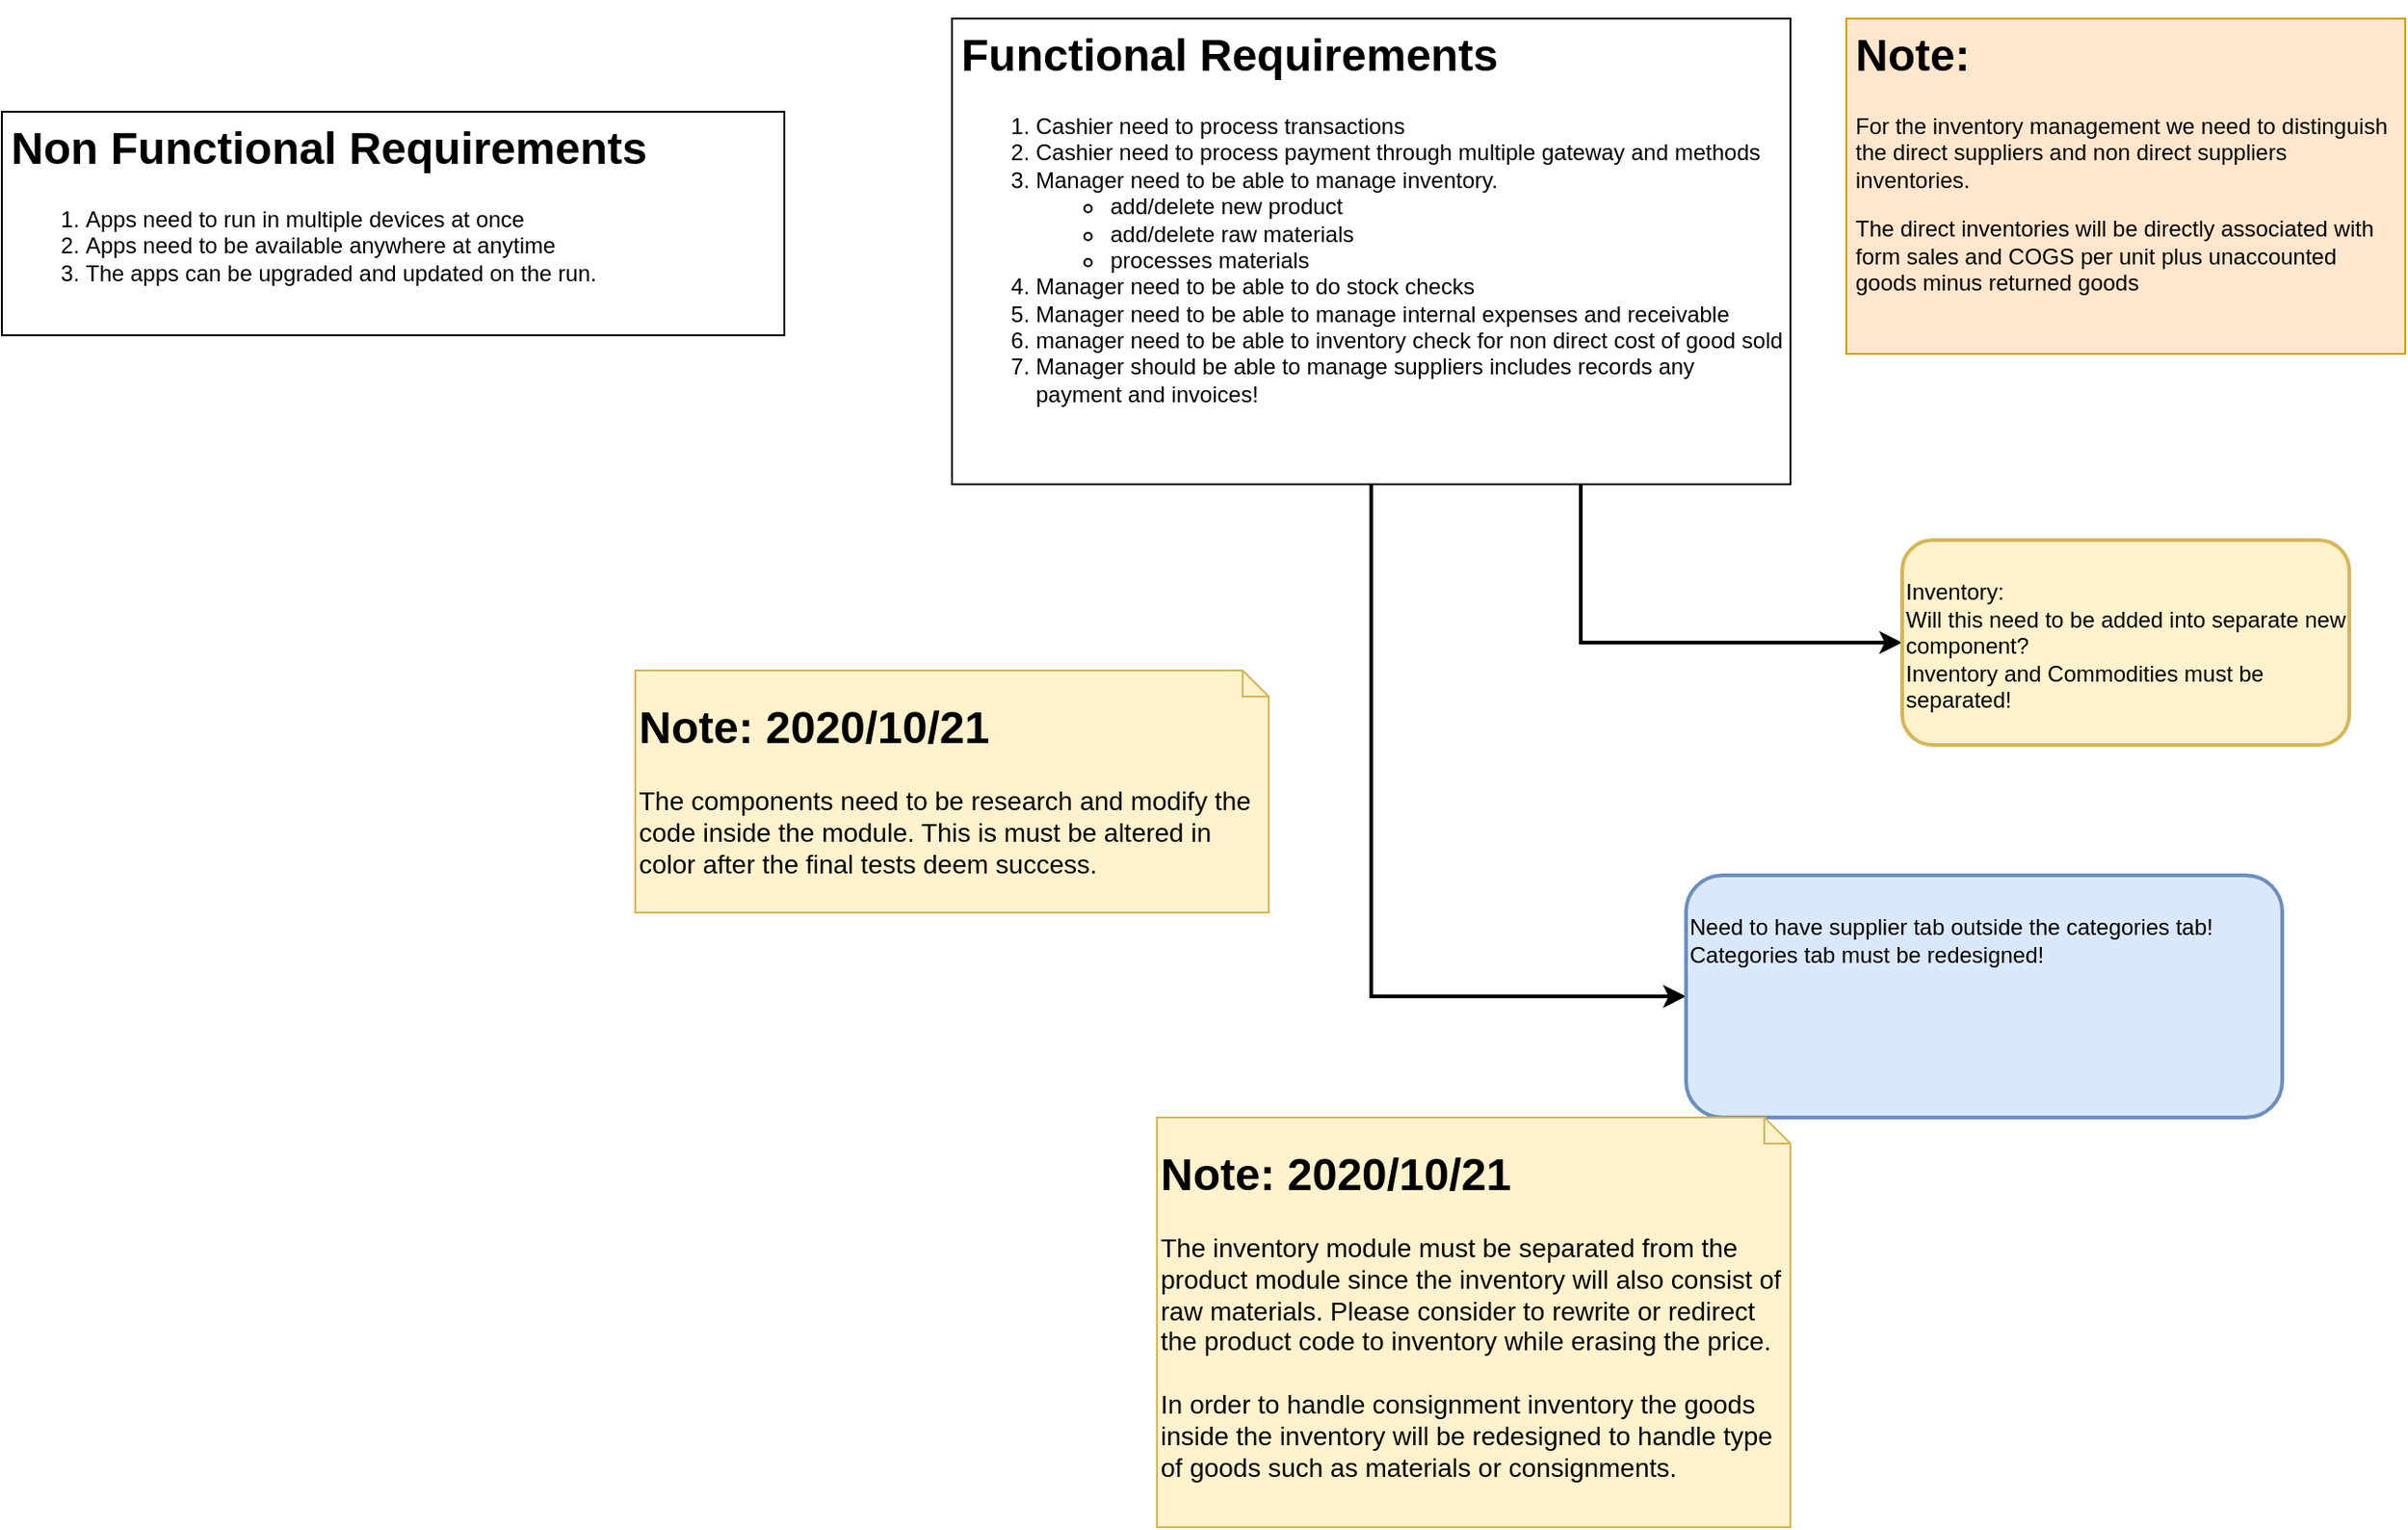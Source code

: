 <mxfile version="13.7.9" type="device" pages="7"><diagram id="WQ4rR12Q6JGx14b9znXs" name="1.Read First"><mxGraphModel dx="2827" dy="862" grid="1" gridSize="10" guides="1" tooltips="1" connect="1" arrows="1" fold="1" page="1" pageScale="1" pageWidth="827" pageHeight="1169" math="0" shadow="0"><root><mxCell id="0"/><mxCell id="1" parent="0"/><mxCell id="_DfnemQ1QXUZ2kJd2Z0N-6" style="edgeStyle=orthogonalEdgeStyle;rounded=0;orthogonalLoop=1;jettySize=auto;html=1;exitX=0.75;exitY=1;exitDx=0;exitDy=0;entryX=0;entryY=0.5;entryDx=0;entryDy=0;strokeWidth=2;" parent="1" source="PH8VavmDdGO0bPXKByff-1" target="QBE0Qk3_wSBOeBFLX5dT-2" edge="1"><mxGeometry relative="1" as="geometry"/></mxCell><mxCell id="_DfnemQ1QXUZ2kJd2Z0N-7" style="edgeStyle=orthogonalEdgeStyle;rounded=0;orthogonalLoop=1;jettySize=auto;html=1;exitX=0.5;exitY=1;exitDx=0;exitDy=0;entryX=0;entryY=0.5;entryDx=0;entryDy=0;strokeWidth=2;" parent="1" source="PH8VavmDdGO0bPXKByff-1" target="_DfnemQ1QXUZ2kJd2Z0N-2" edge="1"><mxGeometry relative="1" as="geometry"/></mxCell><mxCell id="PH8VavmDdGO0bPXKByff-1" value="&lt;h1&gt;Functional Requirements&lt;/h1&gt;&lt;p&gt;&lt;/p&gt;&lt;ol&gt;&lt;li&gt;Cashier need to process transactions&lt;/li&gt;&lt;li&gt;Cashier need to process payment through multiple gateway and methods&lt;/li&gt;&lt;li&gt;Manager need to be able to manage inventory.&lt;/li&gt;&lt;ul&gt;&lt;li&gt;add/delete new product&lt;/li&gt;&lt;li&gt;add/delete raw materials&amp;nbsp;&lt;/li&gt;&lt;li&gt;processes materials&lt;/li&gt;&lt;/ul&gt;&lt;li&gt;Manager need to be able to do stock checks&lt;/li&gt;&lt;li&gt;Manager need to be able to manage internal expenses and receivable&lt;/li&gt;&lt;li&gt;manager need to be able to inventory check for non direct cost of good sold&lt;/li&gt;&lt;li&gt;Manager should be able to manage suppliers includes records any payment and invoices!&lt;/li&gt;&lt;/ol&gt;&lt;p&gt;&lt;/p&gt;" style="text;html=1;fillColor=none;spacing=5;spacingTop=-20;whiteSpace=wrap;overflow=hidden;rounded=0;strokeColor=#000000;" parent="1" vertex="1"><mxGeometry x="20" y="20" width="450" height="250" as="geometry"/></mxCell><mxCell id="PH8VavmDdGO0bPXKByff-2" value="&lt;h1&gt;Non Functional Requirements&lt;/h1&gt;&lt;p&gt;&lt;/p&gt;&lt;ol&gt;&lt;li&gt;Apps need to run in multiple devices at once&lt;/li&gt;&lt;li&gt;Apps need to be available anywhere at anytime&lt;/li&gt;&lt;li&gt;The apps can be upgraded and updated on the run.&lt;/li&gt;&lt;/ol&gt;&lt;p&gt;&lt;/p&gt;" style="text;html=1;fillColor=none;spacing=5;spacingTop=-20;whiteSpace=wrap;overflow=hidden;rounded=0;strokeColor=#000000;" parent="1" vertex="1"><mxGeometry x="-490" y="70" width="420" height="120" as="geometry"/></mxCell><mxCell id="PH8VavmDdGO0bPXKByff-3" value="&lt;h1&gt;Note:&lt;/h1&gt;&lt;p&gt;For the inventory management we need to distinguish the direct suppliers and non direct suppliers inventories.&amp;nbsp;&lt;/p&gt;&lt;p&gt;The direct inventories will be directly associated with form sales and COGS per unit plus unaccounted goods minus returned goods&lt;/p&gt;" style="text;html=1;strokeColor=#d79b00;fillColor=#ffe6cc;spacing=5;spacingTop=-20;whiteSpace=wrap;overflow=hidden;rounded=0;" parent="1" vertex="1"><mxGeometry x="500" y="20" width="300" height="180" as="geometry"/></mxCell><mxCell id="QBE0Qk3_wSBOeBFLX5dT-2" value="&lt;br&gt;Inventory:&lt;br&gt;Will this need to be added into separate new component?&lt;br&gt;Inventory and Commodities must be separated!" style="rounded=1;whiteSpace=wrap;html=1;strokeColor=#d6b656;verticalAlign=top;align=left;strokeWidth=2;fillColor=#fff2cc;" parent="1" vertex="1"><mxGeometry x="530" y="300" width="240" height="110" as="geometry"/></mxCell><mxCell id="_DfnemQ1QXUZ2kJd2Z0N-2" value="&lt;br&gt;Need to have supplier tab outside the categories tab!&amp;nbsp;&lt;br&gt;Categories tab must be redesigned!" style="rounded=1;whiteSpace=wrap;html=1;strokeWidth=2;verticalAlign=top;align=left;fillColor=#dae8fc;strokeColor=#6c8ebf;" parent="1" vertex="1"><mxGeometry x="414" y="480" width="320" height="130" as="geometry"/></mxCell><mxCell id="w2Dcx7RIyK5S1EHnFmgK-1" value="&lt;h1&gt;Note: 2020/10/21&lt;/h1&gt;&lt;div&gt;&lt;font style=&quot;font-size: 14px&quot;&gt;The components need to be research and modify the code inside the module. This is must be altered in color after the final tests deem success.&lt;/font&gt;&lt;/div&gt;" style="shape=note;whiteSpace=wrap;html=1;size=14;verticalAlign=top;align=left;spacingTop=-6;strokeWidth=1;fillColor=#fff2cc;strokeColor=#d6b656;" parent="1" vertex="1"><mxGeometry x="-150" y="370" width="340" height="130" as="geometry"/></mxCell><mxCell id="ApX65jt0temMIhz6kQ99-1" value="&lt;h1&gt;Note: 2020/10/21&lt;/h1&gt;&lt;div&gt;&lt;font style=&quot;font-size: 14px&quot;&gt;The inventory module must be separated from the product module since the inventory will also consist of raw materials. Please consider to rewrite or redirect the product code to inventory while erasing the price.&lt;/font&gt;&lt;/div&gt;&lt;div&gt;&lt;font style=&quot;font-size: 14px&quot;&gt;&lt;br&gt;&lt;/font&gt;&lt;/div&gt;&lt;div&gt;&lt;font style=&quot;font-size: 14px&quot;&gt;In order to handle consignment inventory the goods inside the inventory will be redesigned to handle type of goods such as materials or consignments.&lt;/font&gt;&lt;/div&gt;" style="shape=note;whiteSpace=wrap;html=1;size=14;verticalAlign=top;align=left;spacingTop=-6;strokeWidth=1;fillColor=#fff2cc;strokeColor=#d6b656;" parent="1" vertex="1"><mxGeometry x="130" y="610" width="340" height="220" as="geometry"/></mxCell></root></mxGraphModel></diagram><diagram id="GwhkrxOd2AArik5ljpbe" name="class"><mxGraphModel dx="3169" dy="862" grid="1" gridSize="10" guides="1" tooltips="1" connect="1" arrows="1" fold="1" page="1" pageScale="1" pageWidth="1169" pageHeight="827" math="0" shadow="0"><root><mxCell id="aTBRsrTIlhQ1sqJAwExJ-0"/><mxCell id="aTBRsrTIlhQ1sqJAwExJ-1" parent="aTBRsrTIlhQ1sqJAwExJ-0"/><mxCell id="CxcvIm04se2zOTErH186-15" style="edgeStyle=orthogonalEdgeStyle;rounded=0;jumpStyle=arc;jumpSize=10;orthogonalLoop=1;jettySize=auto;html=1;entryX=-0.004;entryY=0.043;entryDx=0;entryDy=0;entryPerimeter=0;endArrow=blockThin;endFill=1;endSize=10;strokeWidth=2;" parent="aTBRsrTIlhQ1sqJAwExJ-1" source="DwT29so31IR5hMtFLHm9-0" target="DwT29so31IR5hMtFLHm9-9" edge="1"><mxGeometry relative="1" as="geometry"/></mxCell><mxCell id="DwT29so31IR5hMtFLHm9-0" value="&lt;span style=&quot;text-align: left ; white-space: nowrap&quot;&gt;controller/controluser.php&lt;/span&gt;" style="shape=umlFrame;whiteSpace=wrap;html=1;width=180;height=30;" parent="aTBRsrTIlhQ1sqJAwExJ-1" vertex="1"><mxGeometry x="980" y="267.5" width="240" height="272.5" as="geometry"/></mxCell><mxCell id="aTBRsrTIlhQ1sqJAwExJ-14" value="controller/controltemp.php" style="shape=umlFrame;whiteSpace=wrap;html=1;width=180;height=30;" parent="aTBRsrTIlhQ1sqJAwExJ-1" vertex="1"><mxGeometry x="845" y="11" width="240" height="214" as="geometry"/></mxCell><mxCell id="mS4CT0PubQFhD499-NCC-8" style="edgeStyle=none;rounded=0;orthogonalLoop=1;jettySize=auto;html=1;entryX=1.019;entryY=0.489;entryDx=0;entryDy=0;entryPerimeter=0;endArrow=blockThin;endFill=1;endSize=10;strokeWidth=2;" parent="aTBRsrTIlhQ1sqJAwExJ-1" source="aTBRsrTIlhQ1sqJAwExJ-2" target="aTBRsrTIlhQ1sqJAwExJ-15" edge="1"><mxGeometry relative="1" as="geometry"/></mxCell><mxCell id="aTBRsrTIlhQ1sqJAwExJ-2" value="TempController" style="swimlane;fontStyle=1;align=center;verticalAlign=top;childLayout=stackLayout;horizontal=1;startSize=26;horizontalStack=0;resizeParent=1;resizeParentMax=0;resizeLast=0;collapsible=1;marginBottom=0;" parent="aTBRsrTIlhQ1sqJAwExJ-1" vertex="1"><mxGeometry x="885" y="51" width="160" height="100" as="geometry"><mxRectangle x="780" y="119" width="110" height="26" as="alternateBounds"/></mxGeometry></mxCell><mxCell id="aTBRsrTIlhQ1sqJAwExJ-3" value="+ " style="text;strokeColor=none;fillColor=none;align=left;verticalAlign=top;spacingLeft=4;spacingRight=4;overflow=hidden;rotatable=0;points=[[0,0.5],[1,0.5]];portConstraint=eastwest;" parent="aTBRsrTIlhQ1sqJAwExJ-2" vertex="1"><mxGeometry y="26" width="160" height="26" as="geometry"/></mxCell><mxCell id="aTBRsrTIlhQ1sqJAwExJ-4" value="" style="line;strokeWidth=1;fillColor=none;align=left;verticalAlign=middle;spacingTop=-1;spacingLeft=3;spacingRight=3;rotatable=0;labelPosition=right;points=[];portConstraint=eastwest;" parent="aTBRsrTIlhQ1sqJAwExJ-2" vertex="1"><mxGeometry y="52" width="160" height="8" as="geometry"/></mxCell><mxCell id="aTBRsrTIlhQ1sqJAwExJ-5" value="+ ctrTemplate" style="text;strokeColor=none;fillColor=none;align=left;verticalAlign=top;spacingLeft=4;spacingRight=4;overflow=hidden;rotatable=0;points=[[0,0.5],[1,0.5]];portConstraint=eastwest;fontStyle=4" parent="aTBRsrTIlhQ1sqJAwExJ-2" vertex="1"><mxGeometry y="60" width="160" height="40" as="geometry"/></mxCell><mxCell id="aTBRsrTIlhQ1sqJAwExJ-12" style="edgeStyle=none;rounded=0;orthogonalLoop=1;jettySize=auto;html=1;entryX=0;entryY=0.5;entryDx=0;entryDy=0;endArrow=blockThin;endFill=1;endSize=11;strokeWidth=2;" parent="aTBRsrTIlhQ1sqJAwExJ-1" source="aTBRsrTIlhQ1sqJAwExJ-9" target="aTBRsrTIlhQ1sqJAwExJ-3" edge="1"><mxGeometry relative="1" as="geometry"/></mxCell><mxCell id="aTBRsrTIlhQ1sqJAwExJ-9" value="&lt;p style=&quot;margin: 0px ; margin-top: 4px ; text-align: center ; text-decoration: underline&quot;&gt;&lt;b&gt;index.php:webpage&lt;/b&gt;&lt;/p&gt;&lt;hr&gt;&lt;p style=&quot;margin: 0px ; margin-left: 8px&quot;&gt;require '&lt;/p&gt;" style="verticalAlign=top;align=left;overflow=fill;fontSize=12;fontFamily=Helvetica;html=1;fillColor=#f8cecc;strokeColor=#b85450;" parent="aTBRsrTIlhQ1sqJAwExJ-1" vertex="1"><mxGeometry x="235" y="45" width="160" height="90" as="geometry"/></mxCell><mxCell id="mS4CT0PubQFhD499-NCC-3" style="edgeStyle=none;rounded=0;orthogonalLoop=1;jettySize=auto;html=1;endArrow=blockThin;endFill=1;endSize=10;exitX=0.002;exitY=0.543;exitDx=0;exitDy=0;exitPerimeter=0;" parent="aTBRsrTIlhQ1sqJAwExJ-1" source="aTBRsrTIlhQ1sqJAwExJ-15" target="mS4CT0PubQFhD499-NCC-0" edge="1"><mxGeometry relative="1" as="geometry"><mxPoint x="419" y="320" as="targetPoint"/></mxGeometry></mxCell><mxCell id="v16u2uyiphREz0iClJU--8" style="edgeStyle=orthogonalEdgeStyle;rounded=0;jumpStyle=arc;jumpSize=10;orthogonalLoop=1;jettySize=auto;html=1;entryX=0.611;entryY=0.012;entryDx=0;entryDy=0;endArrow=blockThin;endFill=1;endSize=10;strokeWidth=2;entryPerimeter=0;exitX=1;exitY=0.5;exitDx=0;exitDy=0;" parent="aTBRsrTIlhQ1sqJAwExJ-1" source="aTBRsrTIlhQ1sqJAwExJ-17" target="v16u2uyiphREz0iClJU--4" edge="1"><mxGeometry relative="1" as="geometry"><Array as="points"><mxPoint x="696" y="360"/><mxPoint x="845" y="360"/></Array></mxGeometry></mxCell><mxCell id="CxcvIm04se2zOTErH186-17" style="edgeStyle=orthogonalEdgeStyle;rounded=0;jumpStyle=arc;jumpSize=10;orthogonalLoop=1;jettySize=auto;html=1;entryX=0.558;entryY=0.029;entryDx=0;entryDy=0;entryPerimeter=0;endArrow=blockThin;endFill=1;endSize=10;strokeWidth=2;" parent="aTBRsrTIlhQ1sqJAwExJ-1" source="aTBRsrTIlhQ1sqJAwExJ-15" target="aTBRsrTIlhQ1sqJAwExJ-21" edge="1"><mxGeometry relative="1" as="geometry"/></mxCell><mxCell id="aTBRsrTIlhQ1sqJAwExJ-15" value="view/template.php" style="shape=umlFrame;whiteSpace=wrap;html=1;width=180;height=27;fillColor=#f8cecc;strokeColor=#b85450;" parent="aTBRsrTIlhQ1sqJAwExJ-1" vertex="1"><mxGeometry x="525.5" y="221.5" width="210" height="187" as="geometry"/></mxCell><mxCell id="aTBRsrTIlhQ1sqJAwExJ-16" value="stylesheet" style="shape=component;align=left;spacingLeft=36;" parent="aTBRsrTIlhQ1sqJAwExJ-1" vertex="1"><mxGeometry x="575.5" y="258.5" width="120" height="60" as="geometry"/></mxCell><mxCell id="aTBRsrTIlhQ1sqJAwExJ-17" value="script" style="shape=component;align=left;spacingLeft=36;" parent="aTBRsrTIlhQ1sqJAwExJ-1" vertex="1"><mxGeometry x="575.5" y="338.5" width="120" height="60" as="geometry"/></mxCell><mxCell id="aTBRsrTIlhQ1sqJAwExJ-21" value="view/js/template.js" style="shape=umlFrame;whiteSpace=wrap;html=1;width=110;height=30;fillColor=#f8cecc;strokeColor=#b85450;" parent="aTBRsrTIlhQ1sqJAwExJ-1" vertex="1"><mxGeometry x="530" y="515" width="180" height="170" as="geometry"/></mxCell><mxCell id="aTBRsrTIlhQ1sqJAwExJ-22" value="script (sidebar&#10;menu.tree)&#10;script &#10;($(&quot;.tables&quot;).&#10;DataTable()" style="shape=component;align=left;spacingLeft=36;" parent="aTBRsrTIlhQ1sqJAwExJ-1" vertex="1"><mxGeometry x="545" y="555" width="145" height="90" as="geometry"/></mxCell><mxCell id="mS4CT0PubQFhD499-NCC-0" value="view/module/" style="shape=umlFrame;whiteSpace=wrap;html=1;width=90;height=30;" parent="aTBRsrTIlhQ1sqJAwExJ-1" vertex="1"><mxGeometry x="131" y="199" width="290" height="661" as="geometry"/></mxCell><mxCell id="U7dLmg83gYI_k49F4mpR-3" style="edgeStyle=orthogonalEdgeStyle;rounded=0;orthogonalLoop=1;jettySize=auto;html=1;entryX=1;entryY=0.5;entryDx=0;entryDy=0;strokeWidth=2;jumpStyle=arc;jumpSize=10;" parent="aTBRsrTIlhQ1sqJAwExJ-1" source="mS4CT0PubQFhD499-NCC-1" target="U7dLmg83gYI_k49F4mpR-2" edge="1"><mxGeometry relative="1" as="geometry"><Array as="points"><mxPoint x="445" y="281"/><mxPoint x="445" y="745"/></Array></mxGeometry></mxCell><mxCell id="mS4CT0PubQFhD499-NCC-1" value="header.php" style="shape=component;align=left;spacingLeft=36;" parent="aTBRsrTIlhQ1sqJAwExJ-1" vertex="1"><mxGeometry x="286" y="251" width="120" height="60" as="geometry"/></mxCell><mxCell id="mS4CT0PubQFhD499-NCC-5" value="dashboard.php" style="shape=component;align=left;spacingLeft=36;" parent="aTBRsrTIlhQ1sqJAwExJ-1" vertex="1"><mxGeometry x="286" y="491" width="120" height="60" as="geometry"/></mxCell><mxCell id="mS4CT0PubQFhD499-NCC-6" value="menu.php" style="shape=component;align=left;spacingLeft=36;" parent="aTBRsrTIlhQ1sqJAwExJ-1" vertex="1"><mxGeometry x="286" y="336.5" width="120" height="60" as="geometry"/></mxCell><mxCell id="mS4CT0PubQFhD499-NCC-7" value="footer.php" style="shape=component;align=left;spacingLeft=36;" parent="aTBRsrTIlhQ1sqJAwExJ-1" vertex="1"><mxGeometry x="286" y="412.5" width="120" height="60" as="geometry"/></mxCell><mxCell id="CxcvIm04se2zOTErH186-9" style="edgeStyle=orthogonalEdgeStyle;rounded=0;jumpStyle=arc;jumpSize=10;orthogonalLoop=1;jettySize=auto;html=1;entryX=0.006;entryY=0.027;entryDx=0;entryDy=0;entryPerimeter=0;endArrow=blockThin;endFill=1;endSize=10;strokeWidth=2;" parent="aTBRsrTIlhQ1sqJAwExJ-1" source="MlIhMjwXEsK9hEbjrtHI-0" target="v16u2uyiphREz0iClJU--4" edge="1"><mxGeometry relative="1" as="geometry"><Array as="points"><mxPoint x="500" y="599"/><mxPoint x="500" y="451"/></Array></mxGeometry></mxCell><mxCell id="CxcvIm04se2zOTErH186-12" style="edgeStyle=orthogonalEdgeStyle;rounded=0;jumpStyle=arc;jumpSize=10;orthogonalLoop=1;jettySize=auto;html=1;endArrow=blockThin;endFill=1;endSize=10;strokeWidth=2;entryX=0.375;entryY=0.001;entryDx=0;entryDy=0;entryPerimeter=0;" parent="aTBRsrTIlhQ1sqJAwExJ-1" source="MlIhMjwXEsK9hEbjrtHI-0" target="DwT29so31IR5hMtFLHm9-0" edge="1"><mxGeometry relative="1" as="geometry"><mxPoint x="860" y="260" as="targetPoint"/><Array as="points"><mxPoint x="470" y="599"/><mxPoint x="470" y="420"/><mxPoint x="900" y="420"/><mxPoint x="900" y="268"/></Array></mxGeometry></mxCell><mxCell id="CxcvIm04se2zOTErH186-16" style="edgeStyle=orthogonalEdgeStyle;rounded=0;jumpStyle=arc;jumpSize=10;orthogonalLoop=1;jettySize=auto;html=1;entryX=0.056;entryY=0.494;entryDx=0;entryDy=0;entryPerimeter=0;endArrow=blockThin;endFill=1;endSize=10;strokeWidth=2;" parent="aTBRsrTIlhQ1sqJAwExJ-1" source="MlIhMjwXEsK9hEbjrtHI-0" target="aTBRsrTIlhQ1sqJAwExJ-21" edge="1"><mxGeometry relative="1" as="geometry"/></mxCell><mxCell id="MlIhMjwXEsK9hEbjrtHI-0" value="user.php" style="shape=component;align=left;spacingLeft=36;" parent="aTBRsrTIlhQ1sqJAwExJ-1" vertex="1"><mxGeometry x="286" y="569" width="120" height="60" as="geometry"/></mxCell><mxCell id="MlIhMjwXEsK9hEbjrtHI-2" value="404.php" style="shape=component;align=left;spacingLeft=36;" parent="aTBRsrTIlhQ1sqJAwExJ-1" vertex="1"><mxGeometry x="143.5" y="715" width="120" height="60" as="geometry"/></mxCell><mxCell id="CxcvIm04se2zOTErH186-20" style="edgeStyle=orthogonalEdgeStyle;rounded=0;jumpStyle=arc;jumpSize=10;orthogonalLoop=1;jettySize=auto;html=1;endArrow=blockThin;endFill=1;endSize=10;strokeWidth=2;fillColor=#d5e8d4;strokeColor=#82b366;" parent="aTBRsrTIlhQ1sqJAwExJ-1" source="MlIhMjwXEsK9hEbjrtHI-4" target="CxcvIm04se2zOTErH186-18" edge="1"><mxGeometry relative="1" as="geometry"><Array as="points"><mxPoint x="30" y="281"/><mxPoint x="30" y="1190"/></Array></mxGeometry></mxCell><mxCell id="CxcvIm04se2zOTErH186-38" style="edgeStyle=orthogonalEdgeStyle;rounded=0;jumpStyle=arc;jumpSize=10;orthogonalLoop=1;jettySize=auto;html=1;endArrow=blockThin;endFill=1;endSize=10;strokeWidth=2;fillColor=#d5e8d4;strokeColor=#82b366;" parent="aTBRsrTIlhQ1sqJAwExJ-1" source="MlIhMjwXEsK9hEbjrtHI-4" target="CxcvIm04se2zOTErH186-27" edge="1"><mxGeometry relative="1" as="geometry"><Array as="points"><mxPoint x="30" y="281"/><mxPoint x="30" y="950"/></Array></mxGeometry></mxCell><mxCell id="MlIhMjwXEsK9hEbjrtHI-4" value="supplier.php" style="shape=component;align=left;spacingLeft=36;fillColor=#fff2cc;strokeColor=#d6b656;" parent="aTBRsrTIlhQ1sqJAwExJ-1" vertex="1"><mxGeometry x="143.5" y="251" width="120" height="60" as="geometry"/></mxCell><mxCell id="bUwnxpDnRkfwcrGRLuVh-5" style="edgeStyle=elbowEdgeStyle;rounded=0;orthogonalLoop=1;jettySize=auto;html=1;entryX=-0.003;entryY=0.56;entryDx=0;entryDy=0;entryPerimeter=0;strokeWidth=2;endArrow=blockThin;endFill=1;endSize=10;strokeColor=#FF3399;" parent="aTBRsrTIlhQ1sqJAwExJ-1" source="MlIhMjwXEsK9hEbjrtHI-5" target="bUwnxpDnRkfwcrGRLuVh-4" edge="1"><mxGeometry relative="1" as="geometry"><Array as="points"><mxPoint x="-60" y="1250"/></Array></mxGeometry></mxCell><mxCell id="bUwnxpDnRkfwcrGRLuVh-22" style="edgeStyle=elbowEdgeStyle;rounded=0;jumpStyle=arc;jumpSize=8;orthogonalLoop=1;jettySize=auto;html=1;entryX=-0.007;entryY=0.88;entryDx=0;entryDy=0;entryPerimeter=0;endArrow=blockThin;endFill=1;endSize=10;strokeWidth=2;strokeColor=#FF3399;" parent="aTBRsrTIlhQ1sqJAwExJ-1" source="MlIhMjwXEsK9hEbjrtHI-5" target="bUwnxpDnRkfwcrGRLuVh-17" edge="1"><mxGeometry relative="1" as="geometry"><Array as="points"><mxPoint x="-20" y="860"/><mxPoint x="750" y="2000"/><mxPoint x="1030" y="2100"/><mxPoint x="-60" y="1240"/></Array></mxGeometry></mxCell><mxCell id="MlIhMjwXEsK9hEbjrtHI-5" value="product.php" style="shape=component;align=left;spacingLeft=36;fillColor=#f8cecc;strokeColor=#b85450;" parent="aTBRsrTIlhQ1sqJAwExJ-1" vertex="1"><mxGeometry x="143.5" y="336.5" width="120" height="60" as="geometry"/></mxCell><mxCell id="6B6MozqSWAtUC8IR81w7-3" style="edgeStyle=elbowEdgeStyle;rounded=0;orthogonalLoop=1;jettySize=auto;html=1;entryX=0;entryY=0.591;entryDx=0;entryDy=0;entryPerimeter=0;elbow=vertical;strokeWidth=2;endArrow=blockThin;endFill=1;endSize=10;jumpStyle=arc;jumpSize=9;" parent="aTBRsrTIlhQ1sqJAwExJ-1" source="MlIhMjwXEsK9hEbjrtHI-6" target="6B6MozqSWAtUC8IR81w7-0" edge="1"><mxGeometry relative="1" as="geometry"><Array as="points"><mxPoint x="-160" y="1770"/></Array></mxGeometry></mxCell><mxCell id="MlIhMjwXEsK9hEbjrtHI-6" value="customer.php" style="shape=component;align=left;spacingLeft=36;" parent="aTBRsrTIlhQ1sqJAwExJ-1" vertex="1"><mxGeometry x="143.5" y="412.5" width="120" height="60" as="geometry"/></mxCell><mxCell id="yzPbUKTzdJQX8jxe8DxY-6" style="edgeStyle=orthogonalEdgeStyle;rounded=0;orthogonalLoop=1;jettySize=auto;html=1;entryX=0.56;entryY=0;entryDx=0;entryDy=0;entryPerimeter=0;endSize=10;strokeColor=none;" parent="aTBRsrTIlhQ1sqJAwExJ-1" source="MlIhMjwXEsK9hEbjrtHI-7" target="XKd1hVEC9K84Pm83hoH3-0" edge="1"><mxGeometry relative="1" as="geometry"/></mxCell><mxCell id="yzPbUKTzdJQX8jxe8DxY-7" style="rounded=0;orthogonalLoop=1;jettySize=auto;html=1;entryX=1.003;entryY=0.436;entryDx=0;entryDy=0;entryPerimeter=0;strokeWidth=2;endSize=10;edgeStyle=orthogonalEdgeStyle;" parent="aTBRsrTIlhQ1sqJAwExJ-1" source="MlIhMjwXEsK9hEbjrtHI-7" target="yzPbUKTzdJQX8jxe8DxY-4" edge="1"><mxGeometry relative="1" as="geometry"/></mxCell><mxCell id="yzPbUKTzdJQX8jxe8DxY-8" style="edgeStyle=orthogonalEdgeStyle;rounded=0;orthogonalLoop=1;jettySize=auto;html=1;endSize=10;strokeWidth=2;jumpStyle=arc;" parent="aTBRsrTIlhQ1sqJAwExJ-1" source="MlIhMjwXEsK9hEbjrtHI-7" target="XKd1hVEC9K84Pm83hoH3-0" edge="1"><mxGeometry relative="1" as="geometry"><Array as="points"><mxPoint x="-380" y="521"/></Array></mxGeometry></mxCell><mxCell id="MlIhMjwXEsK9hEbjrtHI-7" value="create-sales.php" style="shape=component;align=left;spacingLeft=36;" parent="aTBRsrTIlhQ1sqJAwExJ-1" vertex="1"><mxGeometry x="143.5" y="491" width="120" height="60" as="geometry"/></mxCell><mxCell id="MlIhMjwXEsK9hEbjrtHI-8" value="manage-sales.php" style="shape=component;align=left;spacingLeft=36;" parent="aTBRsrTIlhQ1sqJAwExJ-1" vertex="1"><mxGeometry x="143.5" y="570.5" width="120" height="60" as="geometry"/></mxCell><mxCell id="MlIhMjwXEsK9hEbjrtHI-9" value="sales-report.php" style="shape=component;align=left;spacingLeft=36;" parent="aTBRsrTIlhQ1sqJAwExJ-1" vertex="1"><mxGeometry x="143.5" y="640.5" width="120" height="60" as="geometry"/></mxCell><mxCell id="CxcvIm04se2zOTErH186-11" style="edgeStyle=orthogonalEdgeStyle;rounded=0;jumpStyle=arc;jumpSize=10;orthogonalLoop=1;jettySize=auto;html=1;endArrow=blockThin;endFill=1;endSize=10;strokeWidth=2;entryX=0.283;entryY=1.007;entryDx=0;entryDy=0;entryPerimeter=0;" parent="aTBRsrTIlhQ1sqJAwExJ-1" source="MlIhMjwXEsK9hEbjrtHI-10" target="DwT29so31IR5hMtFLHm9-0" edge="1"><mxGeometry relative="1" as="geometry"><mxPoint x="1040" y="590" as="targetPoint"/><Array as="points"><mxPoint x="480" y="671"/><mxPoint x="480" y="890"/><mxPoint x="980" y="890"/><mxPoint x="980" y="580"/><mxPoint x="1048" y="580"/></Array></mxGeometry></mxCell><mxCell id="MlIhMjwXEsK9hEbjrtHI-10" value="login.php" style="shape=component;align=left;spacingLeft=36;" parent="aTBRsrTIlhQ1sqJAwExJ-1" vertex="1"><mxGeometry x="286" y="640.5" width="120" height="60" as="geometry"/></mxCell><mxCell id="CxcvIm04se2zOTErH186-10" style="edgeStyle=orthogonalEdgeStyle;rounded=0;jumpStyle=arc;jumpSize=10;orthogonalLoop=1;jettySize=auto;html=1;entryX=0.004;entryY=0.072;entryDx=0;entryDy=0;entryPerimeter=0;endArrow=blockThin;endFill=1;endSize=10;strokeWidth=2;" parent="aTBRsrTIlhQ1sqJAwExJ-1" source="DwT29so31IR5hMtFLHm9-9" target="DwT29so31IR5hMtFLHm9-17" edge="1"><mxGeometry relative="1" as="geometry"/></mxCell><mxCell id="DwT29so31IR5hMtFLHm9-9" value="model/usermodel.php" style="shape=umlFrame;whiteSpace=wrap;html=1;width=180;height=30;" parent="aTBRsrTIlhQ1sqJAwExJ-1" vertex="1"><mxGeometry x="1315" y="15" width="240" height="345" as="geometry"/></mxCell><mxCell id="DwT29so31IR5hMtFLHm9-10" value="ModelUser" style="swimlane;fontStyle=1;align=center;verticalAlign=top;childLayout=stackLayout;horizontal=1;startSize=26;horizontalStack=0;resizeParent=1;resizeParentMax=0;resizeLast=0;collapsible=1;marginBottom=0;" parent="aTBRsrTIlhQ1sqJAwExJ-1" vertex="1"><mxGeometry x="1342.5" y="67" width="190" height="250" as="geometry"><mxRectangle x="1227.5" y="62" width="90" height="26" as="alternateBounds"/></mxGeometry></mxCell><mxCell id="DwT29so31IR5hMtFLHm9-11" value="+ " style="text;strokeColor=none;fillColor=none;align=left;verticalAlign=top;spacingLeft=4;spacingRight=4;overflow=hidden;rotatable=0;points=[[0,0.5],[1,0.5]];portConstraint=eastwest;fontSize=13;" parent="DwT29so31IR5hMtFLHm9-10" vertex="1"><mxGeometry y="26" width="190" height="26" as="geometry"/></mxCell><mxCell id="DwT29so31IR5hMtFLHm9-12" value="" style="line;strokeWidth=1;fillColor=none;align=left;verticalAlign=middle;spacingTop=-1;spacingLeft=3;spacingRight=3;rotatable=0;labelPosition=right;points=[];portConstraint=eastwest;" parent="DwT29so31IR5hMtFLHm9-10" vertex="1"><mxGeometry y="52" width="190" height="8" as="geometry"/></mxCell><mxCell id="DwT29so31IR5hMtFLHm9-13" value="+ modViewUser($table, &#10;$item, $value):array(String)" style="text;strokeColor=none;fillColor=none;align=left;verticalAlign=top;spacingLeft=4;spacingRight=4;overflow=hidden;rotatable=0;points=[[0,0.5],[1,0.5]];portConstraint=eastwest;fontStyle=4;strokeWidth=4;fontSize=13;" parent="DwT29so31IR5hMtFLHm9-10" vertex="1"><mxGeometry y="60" width="190" height="50" as="geometry"/></mxCell><mxCell id="v16u2uyiphREz0iClJU--1" value="+ addNewUser($table:String, &#10;$data:Array(String)): String" style="text;strokeColor=none;fillColor=none;align=left;verticalAlign=top;spacingLeft=4;spacingRight=4;overflow=hidden;rotatable=0;points=[[0,0.5],[1,0.5]];portConstraint=eastwest;fontStyle=4" parent="DwT29so31IR5hMtFLHm9-10" vertex="1"><mxGeometry y="110" width="190" height="50" as="geometry"/></mxCell><mxCell id="CWBke_XYhqlwnJsxzwyq-8" value="+ editDataUser($table, $data): &#10;String" style="text;strokeColor=none;fillColor=none;align=left;verticalAlign=top;spacingLeft=4;spacingRight=4;overflow=hidden;rotatable=0;points=[[0,0.5],[1,0.5]];portConstraint=eastwest;fontStyle=4" parent="DwT29so31IR5hMtFLHm9-10" vertex="1"><mxGeometry y="160" width="190" height="40" as="geometry"/></mxCell><mxCell id="8pf5Gw3i-om-8AeUUOJ_-1" value="+ mdlActivateUser($table, $item1, &#10;$value1, $item2, $value2): String" style="text;strokeColor=none;fillColor=none;align=left;verticalAlign=top;spacingLeft=4;spacingRight=4;overflow=hidden;rotatable=0;points=[[0,0.5],[1,0.5]];portConstraint=eastwest;fontStyle=4" parent="DwT29so31IR5hMtFLHm9-10" vertex="1"><mxGeometry y="200" width="190" height="50" as="geometry"/></mxCell><mxCell id="U7dLmg83gYI_k49F4mpR-2" value="logout.php" style="shape=component;align=left;spacingLeft=36;" parent="aTBRsrTIlhQ1sqJAwExJ-1" vertex="1"><mxGeometry x="286" y="715" width="120" height="60" as="geometry"/></mxCell><mxCell id="mnOJ7_YX1P8gXL8IliZq-1" style="edgeStyle=orthogonalEdgeStyle;rounded=0;orthogonalLoop=1;jettySize=auto;html=1;entryX=0.75;entryY=0;entryDx=0;entryDy=0;dashed=1;strokeColor=#00CC00;" parent="aTBRsrTIlhQ1sqJAwExJ-1" source="mnOJ7_YX1P8gXL8IliZq-0" target="mS4CT0PubQFhD499-NCC-1" edge="1"><mxGeometry relative="1" as="geometry"/></mxCell><mxCell id="mnOJ7_YX1P8gXL8IliZq-0" value="this contains the top part of the template web page" style="shape=note;whiteSpace=wrap;html=1;size=14;verticalAlign=top;align=left;spacingTop=-6;strokeColor=#FF0000;fillColor=#FFFF33;" parent="aTBRsrTIlhQ1sqJAwExJ-1" vertex="1"><mxGeometry x="525.5" y="119" width="100" height="70" as="geometry"/></mxCell><mxCell id="mnOJ7_YX1P8gXL8IliZq-3" style="edgeStyle=orthogonalEdgeStyle;rounded=0;orthogonalLoop=1;jettySize=auto;html=1;entryX=0;entryY=0.7;entryDx=0;entryDy=0;dashed=1;strokeColor=#00CC00;" parent="aTBRsrTIlhQ1sqJAwExJ-1" source="mnOJ7_YX1P8gXL8IliZq-2" target="mS4CT0PubQFhD499-NCC-6" edge="1"><mxGeometry relative="1" as="geometry"><Array as="points"><mxPoint x="275" y="379"/></Array></mxGeometry></mxCell><mxCell id="mnOJ7_YX1P8gXL8IliZq-2" value="this contain of the side menu panel of the webpage template" style="shape=note;whiteSpace=wrap;html=1;size=14;verticalAlign=top;align=left;spacingTop=-6;strokeColor=#FF0000;fillColor=#FFFF33;" parent="aTBRsrTIlhQ1sqJAwExJ-1" vertex="1"><mxGeometry x="130" y="135" width="100" height="70" as="geometry"/></mxCell><mxCell id="DwT29so31IR5hMtFLHm9-4" value="UserController" style="swimlane;fontStyle=1;align=center;verticalAlign=top;childLayout=stackLayout;horizontal=1;startSize=26;horizontalStack=0;resizeParent=1;resizeParentMax=0;resizeLast=0;collapsible=1;marginBottom=0;" parent="aTBRsrTIlhQ1sqJAwExJ-1" vertex="1"><mxGeometry x="1010" y="319.5" width="180" height="202" as="geometry"/></mxCell><mxCell id="DwT29so31IR5hMtFLHm9-5" value="+ " style="text;strokeColor=none;fillColor=none;align=left;verticalAlign=top;spacingLeft=4;spacingRight=4;overflow=hidden;rotatable=0;points=[[0,0.5],[1,0.5]];portConstraint=eastwest;" parent="DwT29so31IR5hMtFLHm9-4" vertex="1"><mxGeometry y="26" width="180" height="26" as="geometry"/></mxCell><mxCell id="DwT29so31IR5hMtFLHm9-6" value="" style="line;strokeWidth=1;fillColor=none;align=left;verticalAlign=middle;spacingTop=-1;spacingLeft=3;spacingRight=3;rotatable=0;labelPosition=right;points=[];portConstraint=eastwest;" parent="DwT29so31IR5hMtFLHm9-4" vertex="1"><mxGeometry y="52" width="180" height="8" as="geometry"/></mxCell><mxCell id="DwT29so31IR5hMtFLHm9-7" value="+ ctrUserLogin()" style="text;strokeColor=none;fillColor=none;align=left;verticalAlign=top;spacingLeft=4;spacingRight=4;overflow=hidden;rotatable=0;points=[[0,0.5],[1,0.5]];portConstraint=eastwest;fontStyle=4" parent="DwT29so31IR5hMtFLHm9-4" vertex="1"><mxGeometry y="60" width="180" height="26" as="geometry"/></mxCell><mxCell id="v16u2uyiphREz0iClJU--0" value="+ ctrCreateUser()" style="text;strokeColor=none;fillColor=none;align=left;verticalAlign=top;spacingLeft=4;spacingRight=4;overflow=hidden;rotatable=0;points=[[0,0.5],[1,0.5]];portConstraint=eastwest;fontStyle=4" parent="DwT29so31IR5hMtFLHm9-4" vertex="1"><mxGeometry y="86" width="180" height="26" as="geometry"/></mxCell><mxCell id="uJOuMfkkUVRpNVaBhaKn-2" value="+ ctrDataUser($item:String, &#10;$value: String): Array(String)" style="text;strokeColor=none;fillColor=none;align=left;verticalAlign=top;spacingLeft=4;spacingRight=4;overflow=hidden;rotatable=0;points=[[0,0.5],[1,0.5]];portConstraint=eastwest;fontStyle=4" parent="DwT29so31IR5hMtFLHm9-4" vertex="1"><mxGeometry y="112" width="180" height="38" as="geometry"/></mxCell><mxCell id="CWBke_XYhqlwnJsxzwyq-10" value="+ ctrEditUser()" style="text;strokeColor=none;fillColor=none;align=left;verticalAlign=top;spacingLeft=4;spacingRight=4;overflow=hidden;rotatable=0;points=[[0,0.5],[1,0.5]];portConstraint=eastwest;fontStyle=4" parent="DwT29so31IR5hMtFLHm9-4" vertex="1"><mxGeometry y="150" width="180" height="26" as="geometry"/></mxCell><mxCell id="CxcvIm04se2zOTErH186-13" value="+  ctrDeleteUser()" style="text;strokeColor=none;fillColor=none;align=left;verticalAlign=top;spacingLeft=4;spacingRight=4;overflow=hidden;rotatable=0;points=[[0,0.5],[1,0.5]];portConstraint=eastwest;fontStyle=4" parent="DwT29so31IR5hMtFLHm9-4" vertex="1"><mxGeometry y="176" width="180" height="26" as="geometry"/></mxCell><mxCell id="CxcvIm04se2zOTErH186-14" style="edgeStyle=orthogonalEdgeStyle;rounded=0;jumpStyle=arc;jumpSize=10;orthogonalLoop=1;jettySize=auto;html=1;entryX=0.302;entryY=1;entryDx=0;entryDy=0;entryPerimeter=0;endArrow=blockThin;endFill=1;endSize=10;strokeWidth=2;" parent="aTBRsrTIlhQ1sqJAwExJ-1" source="CWBke_XYhqlwnJsxzwyq-0" target="DwT29so31IR5hMtFLHm9-9" edge="1"><mxGeometry relative="1" as="geometry"/></mxCell><mxCell id="CWBke_XYhqlwnJsxzwyq-0" value="&lt;span style=&quot;text-align: left ; white-space: nowrap&quot;&gt;ajax\userajax5.php&lt;/span&gt;" style="shape=umlFrame;whiteSpace=wrap;html=1;width=120;height=27;" parent="aTBRsrTIlhQ1sqJAwExJ-1" vertex="1"><mxGeometry x="1242" y="638.5" width="290" height="203" as="geometry"/></mxCell><mxCell id="CxcvIm04se2zOTErH186-3" style="edgeStyle=orthogonalEdgeStyle;rounded=0;orthogonalLoop=1;jettySize=auto;html=1;entryX=-0.007;entryY=0.058;entryDx=0;entryDy=0;entryPerimeter=0;strokeWidth=2;endArrow=blockThin;endFill=1;endSize=10;jumpStyle=arc;jumpSize=10;" parent="aTBRsrTIlhQ1sqJAwExJ-1" source="v16u2uyiphREz0iClJU--4" target="CWBke_XYhqlwnJsxzwyq-0" edge="1"><mxGeometry relative="1" as="geometry"/></mxCell><mxCell id="v16u2uyiphREz0iClJU--4" value="view/js/user.js" style="shape=umlFrame;whiteSpace=wrap;html=1;width=110;height=30;" parent="aTBRsrTIlhQ1sqJAwExJ-1" vertex="1"><mxGeometry x="735" y="440" width="180" height="420" as="geometry"/></mxCell><mxCell id="v16u2uyiphREz0iClJU--5" value="$(&quot;.newPict&quot;)&#10;.change(function()&#10;" style="shape=component;align=left;spacingLeft=36;" parent="aTBRsrTIlhQ1sqJAwExJ-1" vertex="1"><mxGeometry x="765" y="473.747" width="140" height="69.11" as="geometry"/></mxCell><mxCell id="sBSS-fCa2I_Lc5UVontv-0" value="$(document).&#10;on(&quot;click&quot;, &#10;&quot;.btnEditUser&quot;,&#10; function()" style="shape=module;align=left;spacingLeft=20;align=center;verticalAlign=top;" parent="aTBRsrTIlhQ1sqJAwExJ-1" vertex="1"><mxGeometry x="750" y="553.143" width="125" height="69.747" as="geometry"/></mxCell><mxCell id="CxcvIm04se2zOTErH186-0" value="$(document).&#10;on(&quot;click&quot;, &#10;&quot;.btnActivate&quot;, &#10;function()" style="shape=module;align=left;spacingLeft=20;align=center;verticalAlign=top;" parent="aTBRsrTIlhQ1sqJAwExJ-1" vertex="1"><mxGeometry x="750" y="635.43" width="120" height="64.57" as="geometry"/></mxCell><mxCell id="CxcvIm04se2zOTErH186-4" value="$(&quot;#newUser&quot;)&#10;.change&#10;(function()" style="shape=module;align=left;spacingLeft=20;align=center;verticalAlign=top;" parent="aTBRsrTIlhQ1sqJAwExJ-1" vertex="1"><mxGeometry x="779.5" y="710" width="111" height="52.29" as="geometry"/></mxCell><mxCell id="CxcvIm04se2zOTErH186-7" value="$(document)&#10;.on(&quot;click&quot;, &#10;&quot;.btnDeleteUser&quot;, &#10;function()" style="shape=module;align=left;spacingLeft=20;align=center;verticalAlign=top;" parent="aTBRsrTIlhQ1sqJAwExJ-1" vertex="1"><mxGeometry x="754" y="775" width="121" height="70" as="geometry"/></mxCell><mxCell id="DwT29so31IR5hMtFLHm9-17" value="&lt;font style=&quot;font-size: 13px&quot;&gt;model/connectdb.php&lt;/font&gt;" style="shape=umlFrame;whiteSpace=wrap;html=1;width=180;height=30;" parent="aTBRsrTIlhQ1sqJAwExJ-1" vertex="1"><mxGeometry x="1790" y="307" width="190" height="143" as="geometry"/></mxCell><mxCell id="DwT29so31IR5hMtFLHm9-22" value="Connection" style="swimlane;fontStyle=1;align=center;verticalAlign=top;childLayout=stackLayout;horizontal=1;startSize=26;horizontalStack=0;resizeParent=1;resizeParentMax=0;resizeLast=0;collapsible=1;marginBottom=0;strokeWidth=1;fontSize=13;" parent="aTBRsrTIlhQ1sqJAwExJ-1" vertex="1"><mxGeometry x="1821.67" y="350.43" width="126.67" height="62.626" as="geometry"><mxRectangle x="1240" y="351.5" width="100" height="26" as="alternateBounds"/></mxGeometry></mxCell><mxCell id="DwT29so31IR5hMtFLHm9-24" value="" style="line;strokeWidth=1;fillColor=none;align=left;verticalAlign=middle;spacingTop=-1;spacingLeft=3;spacingRight=3;rotatable=0;labelPosition=right;points=[];portConstraint=eastwest;" parent="DwT29so31IR5hMtFLHm9-22" vertex="1"><mxGeometry y="26" width="126.67" height="5.346" as="geometry"/></mxCell><mxCell id="DwT29so31IR5hMtFLHm9-25" value="+ connect() : PDO" style="text;strokeColor=none;fillColor=none;align=left;verticalAlign=top;spacingLeft=4;spacingRight=4;overflow=hidden;rotatable=0;points=[[0,0.5],[1,0.5]];portConstraint=eastwest;fontStyle=4" parent="DwT29so31IR5hMtFLHm9-22" vertex="1"><mxGeometry y="31.346" width="126.67" height="31.28" as="geometry"/></mxCell><mxCell id="CxcvIm04se2zOTErH186-26" style="edgeStyle=orthogonalEdgeStyle;rounded=0;jumpStyle=arc;jumpSize=10;orthogonalLoop=1;jettySize=auto;html=1;endArrow=blockThin;endFill=1;endSize=10;strokeWidth=2;fillColor=#d5e8d4;strokeColor=#82b366;" parent="aTBRsrTIlhQ1sqJAwExJ-1" source="CxcvIm04se2zOTErH186-18" target="CxcvIm04se2zOTErH186-23" edge="1"><mxGeometry relative="1" as="geometry"/></mxCell><mxCell id="CxcvIm04se2zOTErH186-18" value="view/js/supplier.js" style="shape=umlFrame;whiteSpace=wrap;html=1;width=120;height=28;" parent="aTBRsrTIlhQ1sqJAwExJ-1" vertex="1"><mxGeometry x="434.5" y="973.93" width="170" height="289.57" as="geometry"/></mxCell><mxCell id="CxcvIm04se2zOTErH186-19" value="$(&quot;#newSupplier&quot;)&#10;.change&#10;(function()" style="shape=module;align=left;spacingLeft=20;align=center;verticalAlign=top;" parent="aTBRsrTIlhQ1sqJAwExJ-1" vertex="1"><mxGeometry x="434.5" y="1016" width="130" height="53" as="geometry"/></mxCell><mxCell id="CxcvIm04se2zOTErH186-21" value="$(document)&#10;.on(&quot;click&quot;, &#10;&quot;.btnEditSupplier&quot;, &#10;function()" style="shape=module;align=left;spacingLeft=20;align=center;verticalAlign=top;" parent="aTBRsrTIlhQ1sqJAwExJ-1" vertex="1"><mxGeometry x="434.5" y="1083.5" width="135" height="71" as="geometry"/></mxCell><mxCell id="CxcvIm04se2zOTErH186-22" value="$(document)&#10;.on(&quot;click&quot;, &#10;&quot;.btnDeleteSupplier&quot;, &#10;function()" style="shape=module;align=left;spacingLeft=20;align=center;verticalAlign=top;" parent="aTBRsrTIlhQ1sqJAwExJ-1" vertex="1"><mxGeometry x="434.5" y="1174.5" width="140" height="69" as="geometry"/></mxCell><mxCell id="CxcvIm04se2zOTErH186-49" style="edgeStyle=orthogonalEdgeStyle;rounded=0;jumpStyle=arc;jumpSize=10;orthogonalLoop=1;jettySize=auto;html=1;endArrow=blockThin;endFill=1;endSize=10;strokeWidth=2;fillColor=#d5e8d4;strokeColor=#82b366;" parent="aTBRsrTIlhQ1sqJAwExJ-1" source="CxcvIm04se2zOTErH186-23" target="CxcvIm04se2zOTErH186-27" edge="1"><mxGeometry relative="1" as="geometry"/></mxCell><mxCell id="CxcvIm04se2zOTErH186-23" value="ajax/supplierajax.php" style="shape=umlFrame;whiteSpace=wrap;html=1;width=150;height=30;" parent="aTBRsrTIlhQ1sqJAwExJ-1" vertex="1"><mxGeometry x="764.5" y="1005" width="180" height="228" as="geometry"/></mxCell><mxCell id="CxcvIm04se2zOTErH186-24" value="ajaxValidateSupplier&#10;($validateSup)&#10;: echo json_encode&#10;($response)" style="shape=module;align=left;spacingLeft=20;align=center;verticalAlign=top;" parent="aTBRsrTIlhQ1sqJAwExJ-1" vertex="1"><mxGeometry x="774.5" y="1043" width="150" height="70" as="geometry"/></mxCell><mxCell id="CxcvIm04se2zOTErH186-25" value="ajaxEditSupplier&#10;($idSupplier)&#10;:echo json_encode&#10;($response);" style="shape=module;align=left;spacingLeft=20;align=center;verticalAlign=top;" parent="aTBRsrTIlhQ1sqJAwExJ-1" vertex="1"><mxGeometry x="774.5" y="1123" width="150" height="70" as="geometry"/></mxCell><mxCell id="CxcvIm04se2zOTErH186-48" style="edgeStyle=orthogonalEdgeStyle;rounded=0;jumpStyle=arc;jumpSize=10;orthogonalLoop=1;jettySize=auto;html=1;entryX=0.003;entryY=0.788;entryDx=0;entryDy=0;entryPerimeter=0;endArrow=blockThin;endFill=1;endSize=10;strokeWidth=2;fillColor=#d5e8d4;strokeColor=#82b366;" parent="aTBRsrTIlhQ1sqJAwExJ-1" source="CxcvIm04se2zOTErH186-27" target="CxcvIm04se2zOTErH186-44" edge="1"><mxGeometry relative="1" as="geometry"/></mxCell><mxCell id="CxcvIm04se2zOTErH186-27" value="controller/controlsupplier.php" style="shape=umlFrame;whiteSpace=wrap;html=1;width=170;height=35;" parent="aTBRsrTIlhQ1sqJAwExJ-1" vertex="1"><mxGeometry x="1004.5" y="930" width="190" height="225" as="geometry"/></mxCell><mxCell id="CWBke_XYhqlwnJsxzwyq-1" value="AjaxUser" style="swimlane;fontStyle=1;align=center;verticalAlign=top;childLayout=stackLayout;horizontal=1;startSize=26;horizontalStack=0;resizeParent=1;resizeParentMax=0;resizeLast=0;collapsible=1;marginBottom=0;" parent="aTBRsrTIlhQ1sqJAwExJ-1" vertex="1"><mxGeometry x="1282" y="671.5" width="210" height="152" as="geometry"/></mxCell><mxCell id="8pf5Gw3i-om-8AeUUOJ_-4" value="+" style="text;strokeColor=none;fillColor=none;align=left;verticalAlign=top;spacingLeft=4;spacingRight=4;overflow=hidden;rotatable=0;points=[[0,0.5],[1,0.5]];portConstraint=eastwest;" parent="CWBke_XYhqlwnJsxzwyq-1" vertex="1"><mxGeometry y="26" width="210" height="26" as="geometry"/></mxCell><mxCell id="CWBke_XYhqlwnJsxzwyq-3" value="" style="line;strokeWidth=1;fillColor=none;align=left;verticalAlign=middle;spacingTop=-1;spacingLeft=3;spacingRight=3;rotatable=0;labelPosition=right;points=[];portConstraint=eastwest;" parent="CWBke_XYhqlwnJsxzwyq-1" vertex="1"><mxGeometry y="52" width="210" height="8" as="geometry"/></mxCell><mxCell id="CWBke_XYhqlwnJsxzwyq-5" value="+ ajaxEditUser($idUser) : echo JSON" style="text;strokeColor=none;fillColor=none;align=left;verticalAlign=top;spacingLeft=4;spacingRight=4;overflow=hidden;rotatable=0;points=[[0,0.5],[1,0.5]];portConstraint=eastwest;fontStyle=4" parent="CWBke_XYhqlwnJsxzwyq-1" vertex="1"><mxGeometry y="60" width="210" height="26" as="geometry"/></mxCell><mxCell id="CxcvIm04se2zOTErH186-1" value="+ ajaxActivateUser&#10;($activateUser, $activateId)" style="text;strokeColor=none;fillColor=none;align=left;verticalAlign=top;spacingLeft=4;spacingRight=4;overflow=hidden;rotatable=0;points=[[0,0.5],[1,0.5]];portConstraint=eastwest;fontStyle=4" parent="CWBke_XYhqlwnJsxzwyq-1" vertex="1"><mxGeometry y="86" width="210" height="40" as="geometry"/></mxCell><mxCell id="CxcvIm04se2zOTErH186-6" value="+ ajaxValidateUser($validateUser)" style="text;strokeColor=none;fillColor=none;align=left;verticalAlign=top;spacingLeft=4;spacingRight=4;overflow=hidden;rotatable=0;points=[[0,0.5],[1,0.5]];portConstraint=eastwest;fontStyle=4" parent="CWBke_XYhqlwnJsxzwyq-1" vertex="1"><mxGeometry y="126" width="210" height="26" as="geometry"/></mxCell><mxCell id="CxcvIm04se2zOTErH186-32" value="ControllerSupplier" style="swimlane;fontStyle=0;childLayout=stackLayout;horizontal=1;startSize=26;fillColor=none;horizontalStack=0;resizeParent=1;resizeParentMax=0;resizeLast=0;collapsible=1;marginBottom=0;" parent="aTBRsrTIlhQ1sqJAwExJ-1" vertex="1"><mxGeometry x="1014.5" y="975" width="150" height="152" as="geometry"/></mxCell><mxCell id="CxcvIm04se2zOTErH186-33" value="+ ctrCreateSupplier()" style="text;strokeColor=none;fillColor=none;align=left;verticalAlign=top;spacingLeft=4;spacingRight=4;overflow=hidden;rotatable=0;points=[[0,0.5],[1,0.5]];portConstraint=eastwest;fontStyle=4" parent="CxcvIm04se2zOTErH186-32" vertex="1"><mxGeometry y="26" width="150" height="26" as="geometry"/></mxCell><mxCell id="CxcvIm04se2zOTErH186-34" value="+ ctrDataSupplier&#10;($item,$value) String" style="text;strokeColor=none;fillColor=none;align=left;verticalAlign=top;spacingLeft=4;spacingRight=4;overflow=hidden;rotatable=0;points=[[0,0.5],[1,0.5]];portConstraint=eastwest;fontStyle=4" parent="CxcvIm04se2zOTErH186-32" vertex="1"><mxGeometry y="52" width="150" height="48" as="geometry"/></mxCell><mxCell id="CxcvIm04se2zOTErH186-36" value="+ ctrEditSupplier()" style="text;strokeColor=none;fillColor=none;align=left;verticalAlign=top;spacingLeft=4;spacingRight=4;overflow=hidden;rotatable=0;points=[[0,0.5],[1,0.5]];portConstraint=eastwest;fontStyle=4" parent="CxcvIm04se2zOTErH186-32" vertex="1"><mxGeometry y="100" width="150" height="26" as="geometry"/></mxCell><mxCell id="CxcvIm04se2zOTErH186-37" value="+ ctrDeleteSupplier()" style="text;strokeColor=none;fillColor=none;align=left;verticalAlign=top;spacingLeft=4;spacingRight=4;overflow=hidden;rotatable=0;points=[[0,0.5],[1,0.5]];portConstraint=eastwest;fontStyle=4" parent="CxcvIm04se2zOTErH186-32" vertex="1"><mxGeometry y="126" width="150" height="26" as="geometry"/></mxCell><mxCell id="CxcvIm04se2zOTErH186-47" style="edgeStyle=orthogonalEdgeStyle;rounded=0;jumpStyle=arc;jumpSize=10;orthogonalLoop=1;jettySize=auto;html=1;endArrow=blockThin;endFill=1;endSize=10;strokeWidth=2;entryX=0;entryY=0.797;entryDx=0;entryDy=0;entryPerimeter=0;fillColor=#d5e8d4;strokeColor=#82b366;" parent="aTBRsrTIlhQ1sqJAwExJ-1" source="CxcvIm04se2zOTErH186-39" target="DwT29so31IR5hMtFLHm9-17" edge="1"><mxGeometry relative="1" as="geometry"><mxPoint x="1760" y="510" as="targetPoint"/><Array as="points"><mxPoint x="1580" y="640"/><mxPoint x="1700" y="640"/><mxPoint x="1700" y="421"/></Array></mxGeometry></mxCell><mxCell id="CxcvIm04se2zOTErH186-39" value="model/suppliermodel.php" style="shape=umlFrame;whiteSpace=wrap;html=1;width=150;height=30;" parent="aTBRsrTIlhQ1sqJAwExJ-1" vertex="1"><mxGeometry x="1384" y="930" width="370" height="200" as="geometry"/></mxCell><mxCell id="CxcvIm04se2zOTErH186-40" value="ModelSupplier" style="swimlane;fontStyle=0;childLayout=stackLayout;horizontal=1;startSize=26;fillColor=none;horizontalStack=0;resizeParent=1;resizeParentMax=0;resizeLast=0;collapsible=1;marginBottom=0;" parent="aTBRsrTIlhQ1sqJAwExJ-1" vertex="1"><mxGeometry x="1389" y="970" width="335" height="130" as="geometry"/></mxCell><mxCell id="CxcvIm04se2zOTErH186-41" value="+ mdlCreateSupplier($table, $data) : String" style="text;strokeColor=none;fillColor=none;align=left;verticalAlign=top;spacingLeft=4;spacingRight=4;overflow=hidden;rotatable=0;points=[[0,0.5],[1,0.5]];portConstraint=eastwest;fontStyle=4" parent="CxcvIm04se2zOTErH186-40" vertex="1"><mxGeometry y="26" width="335" height="26" as="geometry"/></mxCell><mxCell id="CxcvIm04se2zOTErH186-44" value="+ modViewSupplier($table, $item, $value) : Array&lt;String&gt;" style="text;strokeColor=none;fillColor=none;align=left;verticalAlign=top;spacingLeft=4;spacingRight=4;overflow=hidden;rotatable=0;points=[[0,0.5],[1,0.5]];portConstraint=eastwest;fontStyle=4" parent="CxcvIm04se2zOTErH186-40" vertex="1"><mxGeometry y="52" width="335" height="26" as="geometry"/></mxCell><mxCell id="CxcvIm04se2zOTErH186-45" value="+ modEditSupplier($table, $data) : String" style="text;strokeColor=none;fillColor=none;align=left;verticalAlign=top;spacingLeft=4;spacingRight=4;overflow=hidden;rotatable=0;points=[[0,0.5],[1,0.5]];portConstraint=eastwest;fontStyle=4" parent="CxcvIm04se2zOTErH186-40" vertex="1"><mxGeometry y="78" width="335" height="26" as="geometry"/></mxCell><mxCell id="CxcvIm04se2zOTErH186-46" value="+  mdlDeleteSupplier($table, $data) : String" style="text;strokeColor=none;fillColor=none;align=left;verticalAlign=top;spacingLeft=4;spacingRight=4;overflow=hidden;rotatable=0;points=[[0,0.5],[1,0.5]];portConstraint=eastwest;fontStyle=4" parent="CxcvIm04se2zOTErH186-40" vertex="1"><mxGeometry y="104" width="335" height="26" as="geometry"/></mxCell><mxCell id="bUwnxpDnRkfwcrGRLuVh-11" style="edgeStyle=elbowEdgeStyle;rounded=0;orthogonalLoop=1;jettySize=auto;html=1;endArrow=blockThin;endFill=1;endSize=10;strokeWidth=2;strokeColor=#FF0080;" parent="aTBRsrTIlhQ1sqJAwExJ-1" source="bUwnxpDnRkfwcrGRLuVh-4" target="bUwnxpDnRkfwcrGRLuVh-6" edge="1"><mxGeometry relative="1" as="geometry"><Array as="points"><mxPoint x="440" y="1580"/></Array></mxGeometry></mxCell><mxCell id="bUwnxpDnRkfwcrGRLuVh-12" style="edgeStyle=elbowEdgeStyle;rounded=0;orthogonalLoop=1;jettySize=auto;html=1;entryX=-0.005;entryY=0.675;entryDx=0;entryDy=0;entryPerimeter=0;endArrow=blockThin;endFill=1;endSize=10;strokeWidth=2;jumpStyle=arc;jumpSize=10;strokeColor=#FF0080;" parent="aTBRsrTIlhQ1sqJAwExJ-1" source="bUwnxpDnRkfwcrGRLuVh-4" target="bUwnxpDnRkfwcrGRLuVh-8" edge="1"><mxGeometry relative="1" as="geometry"><Array as="points"><mxPoint x="440" y="1820"/></Array></mxGeometry></mxCell><mxCell id="bUwnxpDnRkfwcrGRLuVh-4" value="view/js/product.js" style="shape=umlFrame;whiteSpace=wrap;html=1;width=120;height=30;" parent="aTBRsrTIlhQ1sqJAwExJ-1" vertex="1"><mxGeometry x="304.5" y="1300" width="300" height="330" as="geometry"/></mxCell><mxCell id="bUwnxpDnRkfwcrGRLuVh-13" style="edgeStyle=elbowEdgeStyle;rounded=0;orthogonalLoop=1;jettySize=auto;html=1;entryX=0.418;entryY=1;entryDx=0;entryDy=0;entryPerimeter=0;endArrow=blockThin;endFill=1;endSize=10;strokeWidth=2;elbow=vertical;jumpStyle=arc;jumpSize=8;strokeColor=#FF0080;" parent="aTBRsrTIlhQ1sqJAwExJ-1" source="bUwnxpDnRkfwcrGRLuVh-6" target="CxcvIm04se2zOTErH186-27" edge="1"><mxGeometry relative="1" as="geometry"><Array as="points"><mxPoint x="1090" y="1370"/><mxPoint x="1040" y="1370"/></Array></mxGeometry></mxCell><mxCell id="bUwnxpDnRkfwcrGRLuVh-19" style="edgeStyle=elbowEdgeStyle;rounded=0;jumpStyle=arc;jumpSize=8;orthogonalLoop=1;jettySize=auto;elbow=vertical;html=1;entryX=0;entryY=0.725;entryDx=0;entryDy=0;entryPerimeter=0;endArrow=blockThin;endFill=1;endSize=10;strokeWidth=2;strokeColor=#FF0080;" parent="aTBRsrTIlhQ1sqJAwExJ-1" source="bUwnxpDnRkfwcrGRLuVh-6" target="bUwnxpDnRkfwcrGRLuVh-17" edge="1"><mxGeometry relative="1" as="geometry"/></mxCell><mxCell id="XKd1hVEC9K84Pm83hoH3-3" value="ProductTableForSale" style="swimlane;fontStyle=0;childLayout=stackLayout;horizontal=1;startSize=26;fillColor=none;horizontalStack=0;resizeParent=1;resizeParentMax=0;resizeLast=0;collapsible=1;marginBottom=0;" parent="aTBRsrTIlhQ1sqJAwExJ-1" vertex="1"><mxGeometry x="-690" y="760" width="240" height="52" as="geometry"/></mxCell><mxCell id="XKd1hVEC9K84Pm83hoH3-4" value="+ showProductTableForSale()" style="text;strokeColor=none;fillColor=none;align=left;verticalAlign=top;spacingLeft=4;spacingRight=4;overflow=hidden;rotatable=0;points=[[0,0.5],[1,0.5]];portConstraint=eastwest;fontStyle=4" parent="XKd1hVEC9K84Pm83hoH3-3" vertex="1"><mxGeometry y="26" width="240" height="26" as="geometry"/></mxCell><mxCell id="bUwnxpDnRkfwcrGRLuVh-6" value="&lt;p&gt;ajax/datatableproduct.php&lt;/p&gt;" style="shape=umlFrame;whiteSpace=wrap;html=1;width=165;height=30;" parent="aTBRsrTIlhQ1sqJAwExJ-1" vertex="1"><mxGeometry x="685" y="1600" width="300" height="120" as="geometry"/></mxCell><mxCell id="bUwnxpDnRkfwcrGRLuVh-15" style="edgeStyle=elbowEdgeStyle;rounded=0;jumpStyle=arc;jumpSize=8;orthogonalLoop=1;jettySize=auto;elbow=vertical;html=1;entryX=0.618;entryY=1.018;entryDx=0;entryDy=0;entryPerimeter=0;endArrow=blockThin;endFill=1;endSize=10;strokeWidth=2;" parent="aTBRsrTIlhQ1sqJAwExJ-1" source="bUwnxpDnRkfwcrGRLuVh-8" target="CxcvIm04se2zOTErH186-27" edge="1"><mxGeometry relative="1" as="geometry"><Array as="points"><mxPoint x="1030" y="1770"/><mxPoint x="990" y="1790"/><mxPoint x="990" y="1820"/><mxPoint x="830" y="1820"/></Array></mxGeometry></mxCell><mxCell id="bUwnxpDnRkfwcrGRLuVh-20" style="edgeStyle=elbowEdgeStyle;rounded=0;jumpStyle=arc;jumpSize=8;orthogonalLoop=1;jettySize=auto;elbow=vertical;html=1;endArrow=blockThin;endFill=1;endSize=10;strokeColor=#000000;strokeWidth=2;" parent="aTBRsrTIlhQ1sqJAwExJ-1" source="bUwnxpDnRkfwcrGRLuVh-8" target="bUwnxpDnRkfwcrGRLuVh-17" edge="1"><mxGeometry relative="1" as="geometry"><Array as="points"><mxPoint x="1090" y="1910"/><mxPoint x="1030" y="1940"/></Array></mxGeometry></mxCell><mxCell id="XKd1hVEC9K84Pm83hoH3-8" value="ControllerSales" style="swimlane;fontStyle=0;childLayout=stackLayout;horizontal=1;startSize=26;fillColor=none;horizontalStack=0;resizeParent=1;resizeParentMax=0;resizeLast=0;collapsible=1;marginBottom=0;" parent="aTBRsrTIlhQ1sqJAwExJ-1" vertex="1"><mxGeometry x="-1060" y="901" width="264" height="78" as="geometry"/></mxCell><mxCell id="XKd1hVEC9K84Pm83hoH3-9" value="+ ctrDataSales($item,$value,$order=&quot;ASC&quot;)" style="text;strokeColor=none;fillColor=none;align=left;verticalAlign=top;spacingLeft=4;spacingRight=4;overflow=hidden;rotatable=0;points=[[0,0.5],[1,0.5]];portConstraint=eastwest;fontStyle=4" parent="XKd1hVEC9K84Pm83hoH3-8" vertex="1"><mxGeometry y="26" width="264" height="26" as="geometry"/></mxCell><mxCell id="XKd1hVEC9K84Pm83hoH3-11" value="+ ctrCreateSales()" style="text;strokeColor=none;fillColor=none;align=left;verticalAlign=top;spacingLeft=4;spacingRight=4;overflow=hidden;rotatable=0;points=[[0,0.5],[1,0.5]];portConstraint=eastwest;fontStyle=4" parent="XKd1hVEC9K84Pm83hoH3-8" vertex="1"><mxGeometry y="52" width="264" height="26" as="geometry"/></mxCell><mxCell id="bUwnxpDnRkfwcrGRLuVh-8" value="ajax/productajax.php" style="shape=umlFrame;whiteSpace=wrap;html=1;width=130;height=30;" parent="aTBRsrTIlhQ1sqJAwExJ-1" vertex="1"><mxGeometry x="625.5" y="1810" width="354.5" height="150" as="geometry"/></mxCell><mxCell id="bUwnxpDnRkfwcrGRLuVh-21" style="edgeStyle=elbowEdgeStyle;rounded=0;jumpStyle=arc;jumpSize=8;orthogonalLoop=1;jettySize=auto;elbow=vertical;html=1;endArrow=blockThin;endFill=1;endSize=10;strokeWidth=2;strokeColor=#FF3399;" parent="aTBRsrTIlhQ1sqJAwExJ-1" source="bUwnxpDnRkfwcrGRLuVh-17" target="bUwnxpDnRkfwcrGRLuVh-18" edge="1"><mxGeometry relative="1" as="geometry"/></mxCell><mxCell id="bUwnxpDnRkfwcrGRLuVh-17" value="&lt;p&gt;controller/controlproduct.php&lt;/p&gt;" style="shape=umlFrame;whiteSpace=wrap;html=1;width=165;height=30;" parent="aTBRsrTIlhQ1sqJAwExJ-1" vertex="1"><mxGeometry x="1220" y="1560" width="300" height="200" as="geometry"/></mxCell><mxCell id="bUwnxpDnRkfwcrGRLuVh-23" style="edgeStyle=elbowEdgeStyle;rounded=0;jumpStyle=arc;jumpSize=8;orthogonalLoop=1;jettySize=auto;html=1;entryX=0.489;entryY=1.021;entryDx=0;entryDy=0;entryPerimeter=0;endArrow=blockThin;endFill=1;endSize=10;strokeWidth=2;strokeColor=#FF0080;" parent="aTBRsrTIlhQ1sqJAwExJ-1" source="bUwnxpDnRkfwcrGRLuVh-18" target="DwT29so31IR5hMtFLHm9-17" edge="1"><mxGeometry relative="1" as="geometry"/></mxCell><mxCell id="tKBap0s0_7IUvr0aPdaD-5" value="ControllerProduct" style="swimlane;fontStyle=0;childLayout=stackLayout;horizontal=1;startSize=26;fillColor=none;horizontalStack=0;resizeParent=1;resizeParentMax=0;resizeLast=0;collapsible=1;marginBottom=0;" parent="aTBRsrTIlhQ1sqJAwExJ-1" vertex="1"><mxGeometry x="1249" y="1605" width="261" height="142" as="geometry"/></mxCell><mxCell id="tKBap0s0_7IUvr0aPdaD-6" value="+ ctrCreateProduct(): " style="text;strokeColor=none;fillColor=none;align=left;verticalAlign=top;spacingLeft=4;spacingRight=4;overflow=hidden;rotatable=0;points=[[0,0.5],[1,0.5]];portConstraint=eastwest;fontStyle=4" parent="tKBap0s0_7IUvr0aPdaD-5" vertex="1"><mxGeometry y="26" width="261" height="26" as="geometry"/></mxCell><mxCell id="tKBap0s0_7IUvr0aPdaD-7" value="+ ctrDataProduct($item: String, $value:String)&#10;: array&lt;String&gt;" style="text;strokeColor=none;fillColor=none;align=left;verticalAlign=top;spacingLeft=4;spacingRight=4;overflow=hidden;rotatable=0;points=[[0,0.5],[1,0.5]];portConstraint=eastwest;fontStyle=4" parent="tKBap0s0_7IUvr0aPdaD-5" vertex="1"><mxGeometry y="52" width="261" height="38" as="geometry"/></mxCell><mxCell id="tKBap0s0_7IUvr0aPdaD-8" value="+ ctrEditProduct()" style="text;strokeColor=none;fillColor=none;align=left;verticalAlign=top;spacingLeft=4;spacingRight=4;overflow=hidden;rotatable=0;points=[[0,0.5],[1,0.5]];portConstraint=eastwest;" parent="tKBap0s0_7IUvr0aPdaD-5" vertex="1"><mxGeometry y="90" width="261" height="26" as="geometry"/></mxCell><mxCell id="tKBap0s0_7IUvr0aPdaD-9" value="+ ctrDeleteProduct()" style="text;strokeColor=none;fillColor=none;align=left;verticalAlign=top;spacingLeft=4;spacingRight=4;overflow=hidden;rotatable=0;points=[[0,0.5],[1,0.5]];portConstraint=eastwest;fontStyle=4" parent="tKBap0s0_7IUvr0aPdaD-5" vertex="1"><mxGeometry y="116" width="261" height="26" as="geometry"/></mxCell><mxCell id="tKBap0s0_7IUvr0aPdaD-10" value="ModelProduct" style="swimlane;fontStyle=0;childLayout=stackLayout;horizontal=1;startSize=26;fillColor=none;horizontalStack=0;resizeParent=1;resizeParentMax=0;resizeLast=0;collapsible=1;marginBottom=0;" parent="aTBRsrTIlhQ1sqJAwExJ-1" vertex="1"><mxGeometry x="1730" y="1611" width="280" height="200" as="geometry"/></mxCell><mxCell id="tKBap0s0_7IUvr0aPdaD-11" value="+ modViewProduct($table:String, $item: String, &#10;$value:String) : array&lt;String&gt;&#10;" style="text;strokeColor=none;fillColor=none;align=left;verticalAlign=top;spacingLeft=4;spacingRight=4;overflow=hidden;rotatable=0;points=[[0,0.5],[1,0.5]];portConstraint=eastwest;fontStyle=4" parent="tKBap0s0_7IUvr0aPdaD-10" vertex="1"><mxGeometry y="26" width="280" height="44" as="geometry"/></mxCell><mxCell id="tKBap0s0_7IUvr0aPdaD-12" value="+ modAddProduct($table: String, &#10;$data: Arraty&lt;String&gt;) : String" style="text;strokeColor=none;fillColor=none;align=left;verticalAlign=top;spacingLeft=4;spacingRight=4;overflow=hidden;rotatable=0;points=[[0,0.5],[1,0.5]];portConstraint=eastwest;fontStyle=4" parent="tKBap0s0_7IUvr0aPdaD-10" vertex="1"><mxGeometry y="70" width="280" height="40" as="geometry"/></mxCell><mxCell id="tKBap0s0_7IUvr0aPdaD-13" value="+ modEditDataProduct($table:String, &#10;$data: Array&lt;String,Int&gt;): String" style="text;strokeColor=none;fillColor=none;align=left;verticalAlign=top;spacingLeft=4;spacingRight=4;overflow=hidden;rotatable=0;points=[[0,0.5],[1,0.5]];portConstraint=eastwest;fontStyle=4" parent="tKBap0s0_7IUvr0aPdaD-10" vertex="1"><mxGeometry y="110" width="280" height="50" as="geometry"/></mxCell><mxCell id="tKBap0s0_7IUvr0aPdaD-14" value="+ modDeleteProduct($table: String,&#10;  $data: String): String" style="text;strokeColor=none;fillColor=none;align=left;verticalAlign=top;spacingLeft=4;spacingRight=4;overflow=hidden;rotatable=0;points=[[0,0.5],[1,0.5]];portConstraint=eastwest;fontStyle=4" parent="tKBap0s0_7IUvr0aPdaD-10" vertex="1"><mxGeometry y="160" width="280" height="40" as="geometry"/></mxCell><mxCell id="tKBap0s0_7IUvr0aPdaD-19" value="AjaxProduct" style="swimlane;fontStyle=0;childLayout=stackLayout;horizontal=1;startSize=26;fillColor=none;horizontalStack=0;resizeParent=1;resizeParentMax=0;resizeLast=0;collapsible=1;marginBottom=0;" parent="aTBRsrTIlhQ1sqJAwExJ-1" vertex="1"><mxGeometry x="635" y="1850" width="335" height="78" as="geometry"/></mxCell><mxCell id="tKBap0s0_7IUvr0aPdaD-20" value="+ ajaxReadProductCode($idSupplier: int): JSON" style="text;strokeColor=none;fillColor=none;align=left;verticalAlign=top;spacingLeft=4;spacingRight=4;overflow=hidden;rotatable=0;points=[[0,0.5],[1,0.5]];portConstraint=eastwest;fontStyle=4" parent="tKBap0s0_7IUvr0aPdaD-19" vertex="1"><mxGeometry y="26" width="335" height="26" as="geometry"/></mxCell><mxCell id="tKBap0s0_7IUvr0aPdaD-21" value="+ ajaxEditProduct($idProduct:int): JSON" style="text;strokeColor=none;fillColor=none;align=left;verticalAlign=top;spacingLeft=4;spacingRight=4;overflow=hidden;rotatable=0;points=[[0,0.5],[1,0.5]];portConstraint=eastwest;fontStyle=4" parent="tKBap0s0_7IUvr0aPdaD-19" vertex="1"><mxGeometry y="52" width="335" height="26" as="geometry"/></mxCell><mxCell id="tKBap0s0_7IUvr0aPdaD-23" value="&lt;p style=&quot;margin: 0px ; margin-top: 6px ; text-align: center&quot;&gt;&lt;span&gt;JQuery&lt;/span&gt;&lt;br&gt;&lt;/p&gt;&lt;hr&gt;&lt;p style=&quot;margin: 0px ; margin-left: 8px&quot;&gt;&lt;span class=&quot;pl-en&quot; style=&quot;box-sizing: border-box ; color: rgb(111 , 66 , 193) ; font-family: , &amp;#34;consolas&amp;#34; , &amp;#34;liberation mono&amp;#34; , &amp;#34;menlo&amp;#34; , monospace ; background-color: rgb(255 , 255 , 255)&quot;&gt;+ $&lt;/span&gt;&lt;span class=&quot;pl-kos&quot; style=&quot;box-sizing: border-box ; color: rgb(36 , 41 , 46) ; font-family: , &amp;#34;consolas&amp;#34; , &amp;#34;liberation mono&amp;#34; , &amp;#34;menlo&amp;#34; , monospace ; background-color: rgb(255 , 255 , 255)&quot;&gt;(&lt;/span&gt;&lt;span class=&quot;pl-s&quot; style=&quot;box-sizing: border-box ; color: rgb(3 , 47 , 98) ; font-family: , &amp;#34;consolas&amp;#34; , &amp;#34;liberation mono&amp;#34; , &amp;#34;menlo&amp;#34; , monospace ; background-color: rgb(255 , 255 , 255)&quot;&gt;'#productTable'&lt;/span&gt;&lt;span class=&quot;pl-kos&quot; style=&quot;box-sizing: border-box ; color: rgb(36 , 41 , 46) ; font-family: , &amp;#34;consolas&amp;#34; , &amp;#34;liberation mono&amp;#34; , &amp;#34;menlo&amp;#34; , monospace ; background-color: rgb(255 , 255 , 255)&quot;&gt;)&lt;/span&gt;&lt;span class=&quot;pl-kos&quot; style=&quot;box-sizing: border-box ; color: rgb(36 , 41 , 46) ; font-family: , &amp;#34;consolas&amp;#34; , &amp;#34;liberation mono&amp;#34; , &amp;#34;menlo&amp;#34; , monospace ; background-color: rgb(255 , 255 , 255)&quot;&gt;.&lt;/span&gt;&lt;span class=&quot;pl-en&quot; style=&quot;box-sizing: border-box ; color: rgb(111 , 66 , 193) ; font-family: , &amp;#34;consolas&amp;#34; , &amp;#34;liberation mono&amp;#34; , &amp;#34;menlo&amp;#34; , monospace ; background-color: rgb(255 , 255 , 255)&quot;&gt;DataTable&lt;/span&gt;&lt;br&gt;&lt;/p&gt;&lt;p style=&quot;margin: 0px ; margin-left: 8px&quot;&gt;&lt;span class=&quot;pl-en&quot; style=&quot;color: rgb(111 , 66 , 193) ; box-sizing: border-box&quot;&gt;+ $&lt;/span&gt;&lt;span class=&quot;pl-kos&quot; style=&quot;box-sizing: border-box ; color: rgb(36 , 41 , 46)&quot;&gt;(&lt;/span&gt;&lt;span class=&quot;pl-s&quot; style=&quot;box-sizing: border-box ; color: rgb(3 , 47 , 98)&quot;&gt;&quot;.newSupplier&quot;&lt;/span&gt;&lt;span class=&quot;pl-kos&quot; style=&quot;box-sizing: border-box ; color: rgb(36 , 41 , 46)&quot;&gt;)&lt;/span&gt;&lt;span class=&quot;pl-kos&quot; style=&quot;box-sizing: border-box ; color: rgb(36 , 41 , 46)&quot;&gt;.&lt;/span&gt;&lt;span class=&quot;pl-en&quot; style=&quot;color: rgb(111 , 66 , 193) ; box-sizing: border-box&quot;&gt;change&lt;/span&gt;&lt;span class=&quot;pl-kos&quot; style=&quot;box-sizing: border-box ; color: rgb(36 , 41 , 46)&quot;&gt;(&lt;/span&gt;&lt;span class=&quot;pl-k&quot; style=&quot;box-sizing: border-box ; color: rgb(215 , 58 , 73)&quot;&gt;function&lt;/span&gt;&lt;span class=&quot;pl-kos&quot; style=&quot;box-sizing: border-box ; color: rgb(36 , 41 , 46)&quot;&gt;(&lt;/span&gt;&lt;span class=&quot;pl-kos&quot; style=&quot;box-sizing: border-box ; color: rgb(36 , 41 , 46)&quot;&gt;)&lt;/span&gt;&lt;br&gt;&lt;/p&gt;&lt;p style=&quot;margin: 0px ; margin-left: 8px&quot;&gt;&lt;span class=&quot;pl-en&quot; style=&quot;background-color: rgb(255 , 255 , 255) ; box-sizing: border-box ; color: rgb(111 , 66 , 193)&quot;&gt;+ $&lt;/span&gt;&lt;span class=&quot;pl-kos&quot; style=&quot;color: rgb(36 , 41 , 46) ; background-color: rgb(255 , 255 , 255) ; box-sizing: border-box&quot;&gt;(&lt;/span&gt;&lt;span class=&quot;pl-s&quot; style=&quot;background-color: rgb(255 , 255 , 255) ; box-sizing: border-box ; color: rgb(3 , 47 , 98)&quot;&gt;&quot;.percentage&quot;&lt;/span&gt;&lt;span class=&quot;pl-kos&quot; style=&quot;color: rgb(36 , 41 , 46) ; background-color: rgb(255 , 255 , 255) ; box-sizing: border-box&quot;&gt;)&lt;/span&gt;&lt;span class=&quot;pl-kos&quot; style=&quot;color: rgb(36 , 41 , 46) ; background-color: rgb(255 , 255 , 255) ; box-sizing: border-box&quot;&gt;.&lt;/span&gt;&lt;span class=&quot;pl-en&quot; style=&quot;background-color: rgb(255 , 255 , 255) ; box-sizing: border-box ; color: rgb(111 , 66 , 193)&quot;&gt;click&lt;/span&gt;&lt;span class=&quot;pl-kos&quot; style=&quot;color: rgb(36 , 41 , 46) ; background-color: rgb(255 , 255 , 255) ; box-sizing: border-box&quot;&gt;(&lt;/span&gt;&lt;span class=&quot;pl-k&quot; style=&quot;background-color: rgb(255 , 255 , 255) ; box-sizing: border-box ; color: rgb(215 , 58 , 73)&quot;&gt;function&lt;/span&gt;&lt;span class=&quot;pl-kos&quot; style=&quot;color: rgb(36 , 41 , 46) ; background-color: rgb(255 , 255 , 255) ; box-sizing: border-box&quot;&gt;(&lt;/span&gt;&lt;span class=&quot;pl-kos&quot; style=&quot;color: rgb(36 , 41 , 46) ; background-color: rgb(255 , 255 , 255) ; box-sizing: border-box&quot;&gt;)&lt;/span&gt;&lt;br&gt;&lt;/p&gt;&lt;p style=&quot;margin: 0px ; margin-left: 8px&quot;&gt;&lt;span class=&quot;pl-en&quot; style=&quot;background-color: rgb(255 , 255 , 255) ; box-sizing: border-box ; color: rgb(111 , 66 , 193)&quot;&gt;+ $&lt;/span&gt;&lt;span class=&quot;pl-kos&quot; style=&quot;color: rgb(36 , 41 , 46) ; background-color: rgb(255 , 255 , 255) ; box-sizing: border-box&quot;&gt;(&lt;/span&gt;&lt;span class=&quot;pl-s&quot; style=&quot;background-color: rgb(255 , 255 , 255) ; box-sizing: border-box ; color: rgb(3 , 47 , 98)&quot;&gt;&quot;.newBuyingPrice&quot;&lt;/span&gt;&lt;span class=&quot;pl-kos&quot; style=&quot;color: rgb(36 , 41 , 46) ; background-color: rgb(255 , 255 , 255) ; box-sizing: border-box&quot;&gt;)&lt;/span&gt;&lt;span class=&quot;pl-kos&quot; style=&quot;color: rgb(36 , 41 , 46) ; background-color: rgb(255 , 255 , 255) ; box-sizing: border-box&quot;&gt;.&lt;/span&gt;&lt;span class=&quot;pl-en&quot; style=&quot;background-color: rgb(255 , 255 , 255) ; box-sizing: border-box ; color: rgb(111 , 66 , 193)&quot;&gt;change&lt;/span&gt;&lt;span class=&quot;pl-kos&quot; style=&quot;color: rgb(36 , 41 , 46) ; background-color: rgb(255 , 255 , 255) ; box-sizing: border-box&quot;&gt;(&lt;/span&gt;&lt;span class=&quot;pl-k&quot; style=&quot;background-color: rgb(255 , 255 , 255) ; box-sizing: border-box ; color: rgb(215 , 58 , 73)&quot;&gt;function&lt;/span&gt;&lt;span class=&quot;pl-kos&quot; style=&quot;color: rgb(36 , 41 , 46) ; background-color: rgb(255 , 255 , 255) ; box-sizing: border-box&quot;&gt;(&lt;/span&gt;&lt;span class=&quot;pl-kos&quot; style=&quot;color: rgb(36 , 41 , 46) ; background-color: rgb(255 , 255 , 255) ; box-sizing: border-box&quot;&gt;)&lt;/span&gt;&lt;br&gt;&lt;/p&gt;&lt;p style=&quot;margin: 0px ; margin-left: 8px&quot;&gt;&lt;span class=&quot;pl-en&quot; style=&quot;background-color: rgb(255 , 255 , 255) ; box-sizing: border-box ; color: rgb(111 , 66 , 193) ; font-family: , &amp;#34;consolas&amp;#34; , &amp;#34;liberation mono&amp;#34; , &amp;#34;menlo&amp;#34; , monospace&quot;&gt;+ $&lt;/span&gt;&lt;span class=&quot;pl-kos&quot; style=&quot;color: rgb(36 , 41 , 46) ; background-color: rgb(255 , 255 , 255) ; box-sizing: border-box ; font-family: , &amp;#34;consolas&amp;#34; , &amp;#34;liberation mono&amp;#34; , &amp;#34;menlo&amp;#34; , monospace&quot;&gt;(&lt;/span&gt;&lt;span class=&quot;pl-s&quot; style=&quot;background-color: rgb(255 , 255 , 255) ; box-sizing: border-box ; color: rgb(3 , 47 , 98) ; font-family: , &amp;#34;consolas&amp;#34; , &amp;#34;liberation mono&amp;#34; , &amp;#34;menlo&amp;#34; , monospace&quot;&gt;&quot;.newPercentage&quot;&lt;/span&gt;&lt;span class=&quot;pl-kos&quot; style=&quot;color: rgb(36 , 41 , 46) ; background-color: rgb(255 , 255 , 255) ; box-sizing: border-box ; font-family: , &amp;#34;consolas&amp;#34; , &amp;#34;liberation mono&amp;#34; , &amp;#34;menlo&amp;#34; , monospace&quot;&gt;)&lt;/span&gt;&lt;span class=&quot;pl-kos&quot; style=&quot;color: rgb(36 , 41 , 46) ; background-color: rgb(255 , 255 , 255) ; box-sizing: border-box ; font-family: , &amp;#34;consolas&amp;#34; , &amp;#34;liberation mono&amp;#34; , &amp;#34;menlo&amp;#34; , monospace&quot;&gt;.&lt;/span&gt;&lt;span class=&quot;pl-en&quot; style=&quot;background-color: rgb(255 , 255 , 255) ; box-sizing: border-box ; color: rgb(111 , 66 , 193) ; font-family: , &amp;#34;consolas&amp;#34; , &amp;#34;liberation mono&amp;#34; , &amp;#34;menlo&amp;#34; , monospace&quot;&gt;change&lt;/span&gt;&lt;span class=&quot;pl-kos&quot; style=&quot;color: rgb(36 , 41 , 46) ; background-color: rgb(255 , 255 , 255) ; box-sizing: border-box ; font-family: , &amp;#34;consolas&amp;#34; , &amp;#34;liberation mono&amp;#34; , &amp;#34;menlo&amp;#34; , monospace&quot;&gt;(&lt;/span&gt;&lt;span class=&quot;pl-k&quot; style=&quot;background-color: rgb(255 , 255 , 255) ; box-sizing: border-box ; color: rgb(215 , 58 , 73) ; font-family: , &amp;#34;consolas&amp;#34; , &amp;#34;liberation mono&amp;#34; , &amp;#34;menlo&amp;#34; , monospace&quot;&gt;function&lt;/span&gt;&lt;span class=&quot;pl-kos&quot; style=&quot;color: rgb(36 , 41 , 46) ; background-color: rgb(255 , 255 , 255) ; box-sizing: border-box ; font-family: , &amp;#34;consolas&amp;#34; , &amp;#34;liberation mono&amp;#34; , &amp;#34;menlo&amp;#34; , monospace&quot;&gt;(&lt;/span&gt;&lt;span class=&quot;pl-kos&quot; style=&quot;color: rgb(36 , 41 , 46) ; background-color: rgb(255 , 255 , 255) ; box-sizing: border-box ; font-family: , &amp;#34;consolas&amp;#34; , &amp;#34;liberation mono&amp;#34; , &amp;#34;menlo&amp;#34; , monospace&quot;&gt;)&lt;/span&gt;&lt;br&gt;&lt;/p&gt;&lt;p style=&quot;margin: 0px ; margin-left: 8px&quot;&gt;&lt;span class=&quot;pl-en&quot; style=&quot;box-sizing: border-box ; color: rgb(111 , 66 , 193) ; font-family: , &amp;#34;consolas&amp;#34; , &amp;#34;liberation mono&amp;#34; , &amp;#34;menlo&amp;#34; , monospace ; background-color: rgb(255 , 255 , 255)&quot;&gt;&lt;span class=&quot;pl-kos&quot; style=&quot;box-sizing: border-box ; color: rgb(36 , 41 , 46) ; font-family: , &amp;#34;consolas&amp;#34; , &amp;#34;liberation mono&amp;#34; , &amp;#34;menlo&amp;#34; , monospace&quot;&gt;&lt;span class=&quot;pl-kos&quot; style=&quot;box-sizing: border-box&quot;&gt;&lt;span class=&quot;pl-kos&quot; style=&quot;box-sizing: border-box&quot;&gt;&lt;span class=&quot;pl-kos&quot; style=&quot;box-sizing: border-box ; font-family: , &amp;#34;consolas&amp;#34; , &amp;#34;liberation mono&amp;#34; , &amp;#34;menlo&amp;#34; , monospace&quot;&gt;&lt;span class=&quot;pl-en&quot; style=&quot;box-sizing: border-box ; color: rgb(111 , 66 , 193)&quot;&gt;+ $&lt;/span&gt;&lt;span class=&quot;pl-kos&quot; style=&quot;box-sizing: border-box&quot;&gt;(&lt;/span&gt;&lt;span class=&quot;pl-s&quot; style=&quot;box-sizing: border-box ; color: rgb(3 , 47 , 98)&quot;&gt;&quot;.newSellingPrice&quot;&lt;/span&gt;&lt;span class=&quot;pl-kos&quot; style=&quot;box-sizing: border-box&quot;&gt;)&lt;/span&gt;&lt;span class=&quot;pl-kos&quot; style=&quot;box-sizing: border-box&quot;&gt;.&lt;/span&gt;&lt;span class=&quot;pl-en&quot; style=&quot;box-sizing: border-box ; color: rgb(111 , 66 , 193)&quot;&gt;change&lt;/span&gt;&lt;span class=&quot;pl-kos&quot; style=&quot;box-sizing: border-box&quot;&gt;(&lt;/span&gt;&lt;span class=&quot;pl-k&quot; style=&quot;box-sizing: border-box ; color: rgb(215 , 58 , 73)&quot;&gt;function&lt;/span&gt;&lt;span class=&quot;pl-kos&quot; style=&quot;box-sizing: border-box&quot;&gt;(&lt;/span&gt;&lt;span class=&quot;pl-kos&quot; style=&quot;box-sizing: border-box&quot;&gt;)&lt;/span&gt;&lt;br&gt;&lt;/span&gt;&lt;/span&gt;&lt;/span&gt;&lt;/span&gt;&lt;/span&gt;&lt;/p&gt;&lt;p style=&quot;margin: 0px ; margin-left: 8px&quot;&gt;&lt;span class=&quot;pl-en&quot; style=&quot;box-sizing: border-box ; color: rgb(111 , 66 , 193) ; font-family: , &amp;#34;consolas&amp;#34; , &amp;#34;liberation mono&amp;#34; , &amp;#34;menlo&amp;#34; , monospace ; background-color: rgb(255 , 255 , 255)&quot;&gt;&lt;span class=&quot;pl-kos&quot; style=&quot;box-sizing: border-box ; color: rgb(36 , 41 , 46) ; font-family: , &amp;#34;consolas&amp;#34; , &amp;#34;liberation mono&amp;#34; , &amp;#34;menlo&amp;#34; , monospace&quot;&gt;&lt;span class=&quot;pl-kos&quot; style=&quot;box-sizing: border-box&quot;&gt;&lt;span class=&quot;pl-kos&quot; style=&quot;box-sizing: border-box&quot;&gt;&lt;span class=&quot;pl-kos&quot; style=&quot;box-sizing: border-box ; font-family: , &amp;#34;consolas&amp;#34; , &amp;#34;liberation mono&amp;#34; , &amp;#34;menlo&amp;#34; , monospace&quot;&gt;&lt;span class=&quot;pl-kos&quot; style=&quot;box-sizing: border-box&quot;&gt;&lt;span class=&quot;pl-en&quot; style=&quot;box-sizing: border-box ; color: rgb(111 , 66 , 193)&quot;&gt;+ $&lt;/span&gt;&lt;span class=&quot;pl-kos&quot; style=&quot;box-sizing: border-box&quot;&gt;(&lt;/span&gt;&lt;span class=&quot;pl-s&quot; style=&quot;box-sizing: border-box ; color: rgb(3 , 47 , 98)&quot;&gt;&quot;.newPictProduct&quot;&lt;/span&gt;&lt;span class=&quot;pl-kos&quot; style=&quot;box-sizing: border-box&quot;&gt;)&lt;/span&gt;&lt;span class=&quot;pl-kos&quot; style=&quot;box-sizing: border-box&quot;&gt;.&lt;/span&gt;&lt;span class=&quot;pl-en&quot; style=&quot;box-sizing: border-box ; color: rgb(111 , 66 , 193)&quot;&gt;change&lt;/span&gt;&lt;span class=&quot;pl-kos&quot; style=&quot;box-sizing: border-box&quot;&gt;(&lt;/span&gt;&lt;span class=&quot;pl-k&quot; style=&quot;box-sizing: border-box ; color: rgb(215 , 58 , 73)&quot;&gt;function&lt;/span&gt;&lt;span class=&quot;pl-kos&quot; style=&quot;box-sizing: border-box&quot;&gt;(&lt;/span&gt;&lt;span class=&quot;pl-kos&quot; style=&quot;box-sizing: border-box&quot;&gt;)&lt;/span&gt;&lt;br&gt;&lt;/span&gt;&lt;/span&gt;&lt;/span&gt;&lt;/span&gt;&lt;/span&gt;&lt;/span&gt;&lt;/p&gt;&lt;p style=&quot;margin: 0px ; margin-left: 8px&quot;&gt;&lt;span class=&quot;pl-en&quot; style=&quot;box-sizing: border-box ; color: rgb(111 , 66 , 193) ; font-family: , &amp;#34;consolas&amp;#34; , &amp;#34;liberation mono&amp;#34; , &amp;#34;menlo&amp;#34; , monospace ; background-color: rgb(255 , 255 , 255)&quot;&gt;&lt;span class=&quot;pl-kos&quot; style=&quot;box-sizing: border-box ; color: rgb(36 , 41 , 46) ; font-family: , &amp;#34;consolas&amp;#34; , &amp;#34;liberation mono&amp;#34; , &amp;#34;menlo&amp;#34; , monospace&quot;&gt;&lt;span class=&quot;pl-kos&quot; style=&quot;box-sizing: border-box&quot;&gt;&lt;span class=&quot;pl-kos&quot; style=&quot;box-sizing: border-box&quot;&gt;&lt;span class=&quot;pl-kos&quot; style=&quot;box-sizing: border-box ; font-family: , &amp;#34;consolas&amp;#34; , &amp;#34;liberation mono&amp;#34; , &amp;#34;menlo&amp;#34; , monospace&quot;&gt;&lt;span class=&quot;pl-kos&quot; style=&quot;box-sizing: border-box&quot;&gt;&lt;span class=&quot;pl-kos&quot; style=&quot;box-sizing: border-box&quot;&gt;&lt;span class=&quot;pl-en&quot; style=&quot;box-sizing: border-box ; color: rgb(111 , 66 , 193)&quot;&gt;+ $&lt;/span&gt;&lt;span class=&quot;pl-kos&quot; style=&quot;box-sizing: border-box&quot;&gt;(&lt;/span&gt;&lt;span class=&quot;pl-smi&quot; style=&quot;box-sizing: border-box&quot;&gt;document&lt;/span&gt;&lt;span class=&quot;pl-kos&quot; style=&quot;box-sizing: border-box&quot;&gt;)&lt;/span&gt;&lt;span class=&quot;pl-kos&quot; style=&quot;box-sizing: border-box&quot;&gt;.&lt;/span&gt;&lt;span class=&quot;pl-en&quot; style=&quot;box-sizing: border-box ; color: rgb(111 , 66 , 193)&quot;&gt;on&lt;/span&gt;&lt;span class=&quot;pl-kos&quot; style=&quot;box-sizing: border-box&quot;&gt;(&lt;/span&gt;&lt;span class=&quot;pl-s&quot; style=&quot;box-sizing: border-box ; color: rgb(3 , 47 , 98)&quot;&gt;&quot;click&quot;&lt;/span&gt;&lt;span class=&quot;pl-kos&quot; style=&quot;box-sizing: border-box&quot;&gt;,&lt;/span&gt;&lt;span&gt;&amp;nbsp;&lt;/span&gt;&lt;/span&gt;&lt;/span&gt;&lt;/span&gt;&lt;/span&gt;&lt;/span&gt;&lt;/span&gt;&lt;/span&gt;&lt;/p&gt;&lt;p style=&quot;margin: 0px ; margin-left: 8px&quot;&gt;&lt;span class=&quot;pl-en&quot; style=&quot;box-sizing: border-box ; color: rgb(111 , 66 , 193) ; font-family: , &amp;#34;consolas&amp;#34; , &amp;#34;liberation mono&amp;#34; , &amp;#34;menlo&amp;#34; , monospace ; background-color: rgb(255 , 255 , 255)&quot;&gt;&lt;span class=&quot;pl-kos&quot; style=&quot;box-sizing: border-box ; color: rgb(36 , 41 , 46) ; font-family: , &amp;#34;consolas&amp;#34; , &amp;#34;liberation mono&amp;#34; , &amp;#34;menlo&amp;#34; , monospace&quot;&gt;&lt;span class=&quot;pl-kos&quot; style=&quot;box-sizing: border-box&quot;&gt;&lt;span class=&quot;pl-kos&quot; style=&quot;box-sizing: border-box&quot;&gt;&lt;span class=&quot;pl-kos&quot; style=&quot;box-sizing: border-box ; font-family: , &amp;#34;consolas&amp;#34; , &amp;#34;liberation mono&amp;#34; , &amp;#34;menlo&amp;#34; , monospace&quot;&gt;&lt;span class=&quot;pl-kos&quot; style=&quot;box-sizing: border-box&quot;&gt;&lt;span class=&quot;pl-kos&quot; style=&quot;box-sizing: border-box&quot;&gt;&lt;span class=&quot;pl-s&quot; style=&quot;box-sizing: border-box ; color: rgb(3 , 47 , 98)&quot;&gt;&amp;nbsp; &quot;.btnEditProduct&quot;&lt;/span&gt;&lt;span class=&quot;pl-kos&quot; style=&quot;box-sizing: border-box&quot;&gt;,&lt;/span&gt;&lt;span&gt; &lt;/span&gt;&lt;span class=&quot;pl-k&quot; style=&quot;box-sizing: border-box ; color: rgb(215 , 58 , 73)&quot;&gt;function&lt;/span&gt;&lt;span class=&quot;pl-kos&quot; style=&quot;box-sizing: border-box&quot;&gt;(&lt;/span&gt;&lt;span class=&quot;pl-kos&quot; style=&quot;box-sizing: border-box&quot;&gt;)&lt;/span&gt;&lt;/span&gt;&lt;/span&gt;&lt;/span&gt;&lt;/span&gt;&lt;/span&gt;&lt;/span&gt;&lt;/span&gt;&lt;/p&gt;&lt;span class=&quot;pl-en&quot; style=&quot;box-sizing: border-box ; color: rgb(111 , 66 , 193) ; font-family: , &amp;#34;consolas&amp;#34; , &amp;#34;liberation mono&amp;#34; , &amp;#34;menlo&amp;#34; , monospace ; background-color: rgb(255 , 255 , 255)&quot;&gt;+ $&lt;/span&gt;&lt;span class=&quot;pl-kos&quot; style=&quot;box-sizing: border-box ; color: rgb(36 , 41 , 46) ; font-family: , &amp;#34;consolas&amp;#34; , &amp;#34;liberation mono&amp;#34; , &amp;#34;menlo&amp;#34; , monospace ; background-color: rgb(255 , 255 , 255)&quot;&gt;(&lt;/span&gt;&lt;span class=&quot;pl-s&quot; style=&quot;box-sizing: border-box ; color: rgb(3 , 47 , 98) ; font-family: , &amp;#34;consolas&amp;#34; , &amp;#34;liberation mono&amp;#34; , &amp;#34;menlo&amp;#34; , monospace ; background-color: rgb(255 , 255 , 255)&quot;&gt;&quot;#editCheckPercent&quot;&lt;/span&gt;&lt;span class=&quot;pl-kos&quot; style=&quot;box-sizing: border-box ; color: rgb(36 , 41 , 46) ; font-family: , &amp;#34;consolas&amp;#34; , &amp;#34;liberation mono&amp;#34; , &amp;#34;menlo&amp;#34; , monospace ; background-color: rgb(255 , 255 , 255)&quot;&gt;)&lt;/span&gt;&lt;span class=&quot;pl-kos&quot; style=&quot;box-sizing: border-box ; color: rgb(36 , 41 , 46) ; font-family: , &amp;#34;consolas&amp;#34; , &amp;#34;liberation mono&amp;#34; , &amp;#34;menlo&amp;#34; , monospace ; background-color: rgb(255 , 255 , 255)&quot;&gt;.&lt;/span&gt;&lt;span class=&quot;pl-en&quot; style=&quot;box-sizing: border-box ; color: rgb(111 , 66 , 193) ; font-family: , &amp;#34;consolas&amp;#34; , &amp;#34;liberation mono&amp;#34; , &amp;#34;menlo&amp;#34; , monospace ; background-color: rgb(255 , 255 , 255)&quot;&gt;click&lt;/span&gt;&lt;span class=&quot;pl-kos&quot; style=&quot;box-sizing: border-box ; color: rgb(36 , 41 , 46) ; font-family: , &amp;#34;consolas&amp;#34; , &amp;#34;liberation mono&amp;#34; , &amp;#34;menlo&amp;#34; , monospace ; background-color: rgb(255 , 255 , 255)&quot;&gt;(&lt;/span&gt;&lt;span class=&quot;pl-k&quot; style=&quot;box-sizing: border-box ; color: rgb(215 , 58 , 73) ; font-family: , &amp;#34;consolas&amp;#34; , &amp;#34;liberation mono&amp;#34; , &amp;#34;menlo&amp;#34; , monospace ; background-color: rgb(255 , 255 , 255)&quot;&gt;function&lt;/span&gt;&lt;span class=&quot;pl-kos&quot; style=&quot;box-sizing: border-box ; color: rgb(36 , 41 , 46) ; font-family: , &amp;#34;consolas&amp;#34; , &amp;#34;liberation mono&amp;#34; , &amp;#34;menlo&amp;#34; , monospace ; background-color: rgb(255 , 255 , 255)&quot;&gt;(&lt;/span&gt;&lt;span class=&quot;pl-kos&quot; style=&quot;box-sizing: border-box ; color: rgb(36 , 41 , 46) ; font-family: , &amp;#34;consolas&amp;#34; , &amp;#34;liberation mono&amp;#34; , &amp;#34;menlo&amp;#34; , monospace ; background-color: rgb(255 , 255 , 255)&quot;&gt;)&lt;br&gt;&lt;span class=&quot;pl-en&quot; style=&quot;box-sizing: border-box ; color: rgb(111 , 66 , 193) ; font-family: , &amp;#34;consolas&amp;#34; , &amp;#34;liberation mono&amp;#34; , &amp;#34;menlo&amp;#34; , monospace&quot;&gt;+ $&lt;/span&gt;&lt;span class=&quot;pl-kos&quot; style=&quot;box-sizing: border-box ; font-family: , &amp;#34;consolas&amp;#34; , &amp;#34;liberation mono&amp;#34; , &amp;#34;menlo&amp;#34; , monospace&quot;&gt;(&lt;/span&gt;&lt;span class=&quot;pl-s&quot; style=&quot;box-sizing: border-box ; color: rgb(3 , 47 , 98) ; font-family: , &amp;#34;consolas&amp;#34; , &amp;#34;liberation mono&amp;#34; , &amp;#34;menlo&amp;#34; , monospace&quot;&gt;&quot;#editBuyingPrice&quot;&lt;/span&gt;&lt;span class=&quot;pl-kos&quot; style=&quot;box-sizing: border-box ; font-family: , &amp;#34;consolas&amp;#34; , &amp;#34;liberation mono&amp;#34; , &amp;#34;menlo&amp;#34; , monospace&quot;&gt;)&lt;/span&gt;&lt;span class=&quot;pl-kos&quot; style=&quot;box-sizing: border-box ; font-family: , &amp;#34;consolas&amp;#34; , &amp;#34;liberation mono&amp;#34; , &amp;#34;menlo&amp;#34; , monospace&quot;&gt;.&lt;/span&gt;&lt;span class=&quot;pl-en&quot; style=&quot;box-sizing: border-box ; color: rgb(111 , 66 , 193) ; font-family: , &amp;#34;consolas&amp;#34; , &amp;#34;liberation mono&amp;#34; , &amp;#34;menlo&amp;#34; , monospace&quot;&gt;change&lt;/span&gt;&lt;span class=&quot;pl-kos&quot; style=&quot;box-sizing: border-box ; font-family: , &amp;#34;consolas&amp;#34; , &amp;#34;liberation mono&amp;#34; , &amp;#34;menlo&amp;#34; , monospace&quot;&gt;(&lt;/span&gt;&lt;span class=&quot;pl-k&quot; style=&quot;box-sizing: border-box ; color: rgb(215 , 58 , 73) ; font-family: , &amp;#34;consolas&amp;#34; , &amp;#34;liberation mono&amp;#34; , &amp;#34;menlo&amp;#34; , monospace&quot;&gt;function&lt;/span&gt;&lt;span class=&quot;pl-kos&quot; style=&quot;box-sizing: border-box ; font-family: , &amp;#34;consolas&amp;#34; , &amp;#34;liberation mono&amp;#34; , &amp;#34;menlo&amp;#34; , monospace&quot;&gt;(&lt;/span&gt;&lt;span class=&quot;pl-kos&quot; style=&quot;box-sizing: border-box ; font-family: , &amp;#34;consolas&amp;#34; , &amp;#34;liberation mono&amp;#34; , &amp;#34;menlo&amp;#34; , monospace&quot;&gt;)&lt;br&gt;&lt;/span&gt;+&amp;nbsp;&lt;span class=&quot;pl-en&quot; style=&quot;box-sizing: border-box ; color: rgb(111 , 66 , 193) ; font-family: , &amp;#34;consolas&amp;#34; , &amp;#34;liberation mono&amp;#34; , &amp;#34;menlo&amp;#34; , monospace&quot;&gt;$&lt;/span&gt;&lt;span class=&quot;pl-kos&quot; style=&quot;box-sizing: border-box ; font-family: , &amp;#34;consolas&amp;#34; , &amp;#34;liberation mono&amp;#34; , &amp;#34;menlo&amp;#34; , monospace&quot;&gt;(&lt;/span&gt;&lt;span class=&quot;pl-s&quot; style=&quot;box-sizing: border-box ; color: rgb(3 , 47 , 98) ; font-family: , &amp;#34;consolas&amp;#34; , &amp;#34;liberation mono&amp;#34; , &amp;#34;menlo&amp;#34; , monospace&quot;&gt;&quot;#editPercentage&quot;&lt;/span&gt;&lt;span class=&quot;pl-kos&quot; style=&quot;box-sizing: border-box ; font-family: , &amp;#34;consolas&amp;#34; , &amp;#34;liberation mono&amp;#34; , &amp;#34;menlo&amp;#34; , monospace&quot;&gt;)&lt;/span&gt;&lt;span class=&quot;pl-kos&quot; style=&quot;box-sizing: border-box ; font-family: , &amp;#34;consolas&amp;#34; , &amp;#34;liberation mono&amp;#34; , &amp;#34;menlo&amp;#34; , monospace&quot;&gt;.&lt;/span&gt;&lt;span class=&quot;pl-en&quot; style=&quot;box-sizing: border-box ; color: rgb(111 , 66 , 193) ; font-family: , &amp;#34;consolas&amp;#34; , &amp;#34;liberation mono&amp;#34; , &amp;#34;menlo&amp;#34; , monospace&quot;&gt;change&lt;/span&gt;&lt;span class=&quot;pl-kos&quot; style=&quot;box-sizing: border-box ; font-family: , &amp;#34;consolas&amp;#34; , &amp;#34;liberation mono&amp;#34; , &amp;#34;menlo&amp;#34; , monospace&quot;&gt;(&lt;/span&gt;&lt;span class=&quot;pl-k&quot; style=&quot;box-sizing: border-box ; color: rgb(215 , 58 , 73) ; font-family: , &amp;#34;consolas&amp;#34; , &amp;#34;liberation mono&amp;#34; , &amp;#34;menlo&amp;#34; , monospace&quot;&gt;function&lt;/span&gt;&lt;span class=&quot;pl-kos&quot; style=&quot;box-sizing: border-box ; font-family: , &amp;#34;consolas&amp;#34; , &amp;#34;liberation mono&amp;#34; , &amp;#34;menlo&amp;#34; , monospace&quot;&gt;(&lt;/span&gt;&lt;span class=&quot;pl-kos&quot; style=&quot;box-sizing: border-box ; font-family: , &amp;#34;consolas&amp;#34; , &amp;#34;liberation mono&amp;#34; , &amp;#34;menlo&amp;#34; , monospace&quot;&gt;)&lt;br&gt;&lt;/span&gt;+&amp;nbsp;&lt;span class=&quot;pl-en&quot; style=&quot;box-sizing: border-box ; color: rgb(111 , 66 , 193) ; font-family: , &amp;#34;consolas&amp;#34; , &amp;#34;liberation mono&amp;#34; , &amp;#34;menlo&amp;#34; , monospace&quot;&gt;$&lt;/span&gt;&lt;span class=&quot;pl-kos&quot; style=&quot;box-sizing: border-box ; font-family: , &amp;#34;consolas&amp;#34; , &amp;#34;liberation mono&amp;#34; , &amp;#34;menlo&amp;#34; , monospace&quot;&gt;(&lt;/span&gt;&lt;span class=&quot;pl-s&quot; style=&quot;box-sizing: border-box ; color: rgb(3 , 47 , 98) ; font-family: , &amp;#34;consolas&amp;#34; , &amp;#34;liberation mono&amp;#34; , &amp;#34;menlo&amp;#34; , monospace&quot;&gt;&quot;#editSellingPrice&quot;&lt;/span&gt;&lt;span class=&quot;pl-kos&quot; style=&quot;box-sizing: border-box ; font-family: , &amp;#34;consolas&amp;#34; , &amp;#34;liberation mono&amp;#34; , &amp;#34;menlo&amp;#34; , monospace&quot;&gt;)&lt;/span&gt;&lt;span class=&quot;pl-kos&quot; style=&quot;box-sizing: border-box ; font-family: , &amp;#34;consolas&amp;#34; , &amp;#34;liberation mono&amp;#34; , &amp;#34;menlo&amp;#34; , monospace&quot;&gt;.&lt;/span&gt;&lt;span class=&quot;pl-en&quot; style=&quot;box-sizing: border-box ; color: rgb(111 , 66 , 193) ; font-family: , &amp;#34;consolas&amp;#34; , &amp;#34;liberation mono&amp;#34; , &amp;#34;menlo&amp;#34; , monospace&quot;&gt;change&lt;/span&gt;&lt;span class=&quot;pl-kos&quot; style=&quot;box-sizing: border-box ; font-family: , &amp;#34;consolas&amp;#34; , &amp;#34;liberation mono&amp;#34; , &amp;#34;menlo&amp;#34; , monospace&quot;&gt;(&lt;/span&gt;&lt;span class=&quot;pl-k&quot; style=&quot;box-sizing: border-box ; color: rgb(215 , 58 , 73) ; font-family: , &amp;#34;consolas&amp;#34; , &amp;#34;liberation mono&amp;#34; , &amp;#34;menlo&amp;#34; , monospace&quot;&gt;function&lt;/span&gt;&lt;span class=&quot;pl-kos&quot; style=&quot;box-sizing: border-box ; font-family: , &amp;#34;consolas&amp;#34; , &amp;#34;liberation mono&amp;#34; , &amp;#34;menlo&amp;#34; , monospace&quot;&gt;(&lt;/span&gt;&lt;span class=&quot;pl-kos&quot; style=&quot;box-sizing: border-box ; font-family: , &amp;#34;consolas&amp;#34; , &amp;#34;liberation mono&amp;#34; , &amp;#34;menlo&amp;#34; , monospace&quot;&gt;)&lt;br&gt;&lt;/span&gt;+&amp;nbsp;&lt;span class=&quot;pl-en&quot; style=&quot;box-sizing: border-box ; color: rgb(111 , 66 , 193) ; font-family: , &amp;#34;consolas&amp;#34; , &amp;#34;liberation mono&amp;#34; , &amp;#34;menlo&amp;#34; , monospace&quot;&gt;$&lt;/span&gt;&lt;span class=&quot;pl-kos&quot; style=&quot;box-sizing: border-box ; font-family: , &amp;#34;consolas&amp;#34; , &amp;#34;liberation mono&amp;#34; , &amp;#34;menlo&amp;#34; , monospace&quot;&gt;(&lt;/span&gt;&lt;span class=&quot;pl-smi&quot; style=&quot;box-sizing: border-box ; font-family: , &amp;#34;consolas&amp;#34; , &amp;#34;liberation mono&amp;#34; , &amp;#34;menlo&amp;#34; , monospace&quot;&gt;document&lt;/span&gt;&lt;span class=&quot;pl-kos&quot; style=&quot;box-sizing: border-box ; font-family: , &amp;#34;consolas&amp;#34; , &amp;#34;liberation mono&amp;#34; , &amp;#34;menlo&amp;#34; , monospace&quot;&gt;)&lt;/span&gt;&lt;span class=&quot;pl-kos&quot; style=&quot;box-sizing: border-box ; font-family: , &amp;#34;consolas&amp;#34; , &amp;#34;liberation mono&amp;#34; , &amp;#34;menlo&amp;#34; , monospace&quot;&gt;.&lt;/span&gt;&lt;span class=&quot;pl-en&quot; style=&quot;box-sizing: border-box ; color: rgb(111 , 66 , 193) ; font-family: , &amp;#34;consolas&amp;#34; , &amp;#34;liberation mono&amp;#34; , &amp;#34;menlo&amp;#34; , monospace&quot;&gt;on&lt;/span&gt;&lt;span class=&quot;pl-kos&quot; style=&quot;box-sizing: border-box ; font-family: , &amp;#34;consolas&amp;#34; , &amp;#34;liberation mono&amp;#34; , &amp;#34;menlo&amp;#34; , monospace&quot;&gt;(&lt;/span&gt;&lt;span class=&quot;pl-s&quot; style=&quot;box-sizing: border-box ; color: rgb(3 , 47 , 98) ; font-family: , &amp;#34;consolas&amp;#34; , &amp;#34;liberation mono&amp;#34; , &amp;#34;menlo&amp;#34; , monospace&quot;&gt;&quot;click&quot;&lt;/span&gt;&lt;span class=&quot;pl-kos&quot; style=&quot;box-sizing: border-box ; font-family: , &amp;#34;consolas&amp;#34; , &amp;#34;liberation mono&amp;#34; , &amp;#34;menlo&amp;#34; , monospace&quot;&gt;,&lt;/span&gt;&lt;span style=&quot;font-family: , &amp;#34;consolas&amp;#34; , &amp;#34;liberation mono&amp;#34; , &amp;#34;menlo&amp;#34; , monospace&quot;&gt; &lt;/span&gt;&lt;span class=&quot;pl-s&quot; style=&quot;box-sizing: border-box ; color: rgb(3 , 47 , 98) ; font-family: , &amp;#34;consolas&amp;#34; , &amp;#34;liberation mono&amp;#34; , &amp;#34;menlo&amp;#34; , monospace&quot;&gt;&quot;.btnDeleteProduct&quot;&lt;/span&gt;&lt;span class=&quot;pl-kos&quot; style=&quot;box-sizing: border-box ; font-family: , &amp;#34;consolas&amp;#34; , &amp;#34;liberation mono&amp;#34; , &amp;#34;menlo&amp;#34; , monospace&quot;&gt;,&lt;/span&gt;&lt;span style=&quot;font-family: , &amp;#34;consolas&amp;#34; , &amp;#34;liberation mono&amp;#34; , &amp;#34;menlo&amp;#34; , monospace&quot;&gt; &lt;br&gt;&lt;/span&gt;&lt;span class=&quot;pl-k&quot; style=&quot;box-sizing: border-box ; color: rgb(215 , 58 , 73) ; font-family: , &amp;#34;consolas&amp;#34; , &amp;#34;liberation mono&amp;#34; , &amp;#34;menlo&amp;#34; , monospace&quot;&gt;&amp;nbsp; &amp;nbsp;function&lt;/span&gt;&lt;span class=&quot;pl-kos&quot; style=&quot;box-sizing: border-box ; font-family: , &amp;#34;consolas&amp;#34; , &amp;#34;liberation mono&amp;#34; , &amp;#34;menlo&amp;#34; , monospace&quot;&gt;(&lt;/span&gt;&lt;span class=&quot;pl-kos&quot; style=&quot;box-sizing: border-box ; font-family: , &amp;#34;consolas&amp;#34; , &amp;#34;liberation mono&amp;#34; , &amp;#34;menlo&amp;#34; , monospace&quot;&gt;)&lt;/span&gt;&lt;br&gt;&lt;/span&gt;" style="align=left;overflow=fill;html=1;dropTarget=0;" parent="aTBRsrTIlhQ1sqJAwExJ-1" vertex="1"><mxGeometry x="314.5" y="1340" width="280" height="270" as="geometry"/></mxCell><mxCell id="tKBap0s0_7IUvr0aPdaD-24" value="" style="shape=component;jettyWidth=8;jettyHeight=4;" parent="tKBap0s0_7IUvr0aPdaD-23" vertex="1"><mxGeometry x="1" width="20" height="20" relative="1" as="geometry"><mxPoint x="-24" y="4" as="offset"/></mxGeometry></mxCell><mxCell id="6B6MozqSWAtUC8IR81w7-13" style="edgeStyle=orthogonalEdgeStyle;rounded=0;jumpStyle=arc;jumpSize=9;orthogonalLoop=1;jettySize=auto;html=1;entryX=0;entryY=0.638;entryDx=0;entryDy=0;entryPerimeter=0;endArrow=blockThin;endFill=1;endSize=10;strokeWidth=2;" parent="aTBRsrTIlhQ1sqJAwExJ-1" source="6B6MozqSWAtUC8IR81w7-0" target="6B6MozqSWAtUC8IR81w7-8" edge="1"><mxGeometry relative="1" as="geometry"/></mxCell><mxCell id="XKd1hVEC9K84Pm83hoH3-12" value="ModelSales" style="swimlane;fontStyle=0;childLayout=stackLayout;horizontal=1;startSize=26;fillColor=none;horizontalStack=0;resizeParent=1;resizeParentMax=0;resizeLast=0;collapsible=1;marginBottom=0;" parent="aTBRsrTIlhQ1sqJAwExJ-1" vertex="1"><mxGeometry x="-1060" y="1171" width="264" height="52" as="geometry"/></mxCell><mxCell id="XKd1hVEC9K84Pm83hoH3-13" value="+ modViewSales($table, $item, $value, $order)" style="text;strokeColor=none;fillColor=none;align=left;verticalAlign=top;spacingLeft=4;spacingRight=4;overflow=hidden;rotatable=0;points=[[0,0.5],[1,0.5]];portConstraint=eastwest;fontStyle=4" parent="XKd1hVEC9K84Pm83hoH3-12" vertex="1"><mxGeometry y="26" width="264" height="26" as="geometry"/></mxCell><mxCell id="6B6MozqSWAtUC8IR81w7-0" value="view/js/customer.js" style="shape=umlFrame;whiteSpace=wrap;html=1;width=120;height=30;" parent="aTBRsrTIlhQ1sqJAwExJ-1" vertex="1"><mxGeometry x="310" y="2060" width="340" height="220" as="geometry"/></mxCell><mxCell id="6B6MozqSWAtUC8IR81w7-1" value="&lt;p style=&quot;margin: 0px ; margin-top: 6px ; text-align: center&quot;&gt;&lt;span&gt;JQuery&lt;/span&gt;&lt;br&gt;&lt;/p&gt;&lt;hr&gt;&lt;p style=&quot;margin: 0px ; margin-left: 8px&quot;&gt;&lt;/p&gt;&lt;span class=&quot;pl-kos&quot; style=&quot;box-sizing: border-box ; background-color: rgb(255 , 255 , 255)&quot;&gt;&lt;font color=&quot;#6f42c1&quot;&gt;&amp;nbsp;+&amp;nbsp;&lt;/font&gt;&lt;span class=&quot;pl-en&quot; style=&quot;box-sizing: border-box ; color: rgb(111 , 66 , 193) ; font-family: , &amp;#34;consolas&amp;#34; , &amp;#34;liberation mono&amp;#34; , &amp;#34;menlo&amp;#34; , monospace&quot;&gt;$&lt;/span&gt;&lt;span class=&quot;pl-kos&quot; style=&quot;box-sizing: border-box ; color: rgb(36 , 41 , 46) ; font-family: , &amp;#34;consolas&amp;#34; , &amp;#34;liberation mono&amp;#34; , &amp;#34;menlo&amp;#34; , monospace&quot;&gt;(&lt;/span&gt;&lt;span class=&quot;pl-s&quot; style=&quot;box-sizing: border-box ; color: rgb(3 , 47 , 98) ; font-family: , &amp;#34;consolas&amp;#34; , &amp;#34;liberation mono&amp;#34; , &amp;#34;menlo&amp;#34; , monospace&quot;&gt;'#newCustomerName'&lt;/span&gt;&lt;span class=&quot;pl-kos&quot; style=&quot;box-sizing: border-box ; color: rgb(36 , 41 , 46) ; font-family: , &amp;#34;consolas&amp;#34; , &amp;#34;liberation mono&amp;#34; , &amp;#34;menlo&amp;#34; , monospace&quot;&gt;)&lt;/span&gt;&lt;span class=&quot;pl-kos&quot; style=&quot;box-sizing: border-box ; color: rgb(36 , 41 , 46) ; font-family: , &amp;#34;consolas&amp;#34; , &amp;#34;liberation mono&amp;#34; , &amp;#34;menlo&amp;#34; , monospace&quot;&gt;.&lt;/span&gt;&lt;span class=&quot;pl-en&quot; style=&quot;box-sizing: border-box ; color: rgb(111 , 66 , 193) ; font-family: , &amp;#34;consolas&amp;#34; , &amp;#34;liberation mono&amp;#34; , &amp;#34;menlo&amp;#34; , monospace&quot;&gt;change&lt;/span&gt;&lt;span class=&quot;pl-kos&quot; style=&quot;box-sizing: border-box ; color: rgb(36 , 41 , 46) ; font-family: , &amp;#34;consolas&amp;#34; , &amp;#34;liberation mono&amp;#34; , &amp;#34;menlo&amp;#34; , monospace&quot;&gt;(&lt;/span&gt;&lt;span class=&quot;pl-k&quot; style=&quot;box-sizing: border-box ; color: rgb(215 , 58 , 73) ; font-family: , &amp;#34;consolas&amp;#34; , &amp;#34;liberation mono&amp;#34; , &amp;#34;menlo&amp;#34; , monospace&quot;&gt;function&lt;/span&gt;&lt;span class=&quot;pl-kos&quot; style=&quot;box-sizing: border-box ; color: rgb(36 , 41 , 46) ; font-family: , &amp;#34;consolas&amp;#34; , &amp;#34;liberation mono&amp;#34; , &amp;#34;menlo&amp;#34; , monospace&quot;&gt;(&lt;/span&gt;&lt;span class=&quot;pl-kos&quot; style=&quot;box-sizing: border-box ; color: rgb(36 , 41 , 46) ; font-family: , &amp;#34;consolas&amp;#34; , &amp;#34;liberation mono&amp;#34; , &amp;#34;menlo&amp;#34; , monospace&quot;&gt;)&lt;br&gt;&lt;/span&gt;&amp;nbsp;+&amp;nbsp;&lt;span class=&quot;pl-en&quot; style=&quot;box-sizing: border-box ; color: rgb(111 , 66 , 193) ; font-family: , &amp;#34;consolas&amp;#34; , &amp;#34;liberation mono&amp;#34; , &amp;#34;menlo&amp;#34; , monospace&quot;&gt;$&lt;/span&gt;&lt;span class=&quot;pl-kos&quot; style=&quot;box-sizing: border-box ; color: rgb(36 , 41 , 46) ; font-family: , &amp;#34;consolas&amp;#34; , &amp;#34;liberation mono&amp;#34; , &amp;#34;menlo&amp;#34; , monospace&quot;&gt;(&lt;/span&gt;&lt;span class=&quot;pl-smi&quot; style=&quot;box-sizing: border-box ; color: rgb(36 , 41 , 46) ; font-family: , &amp;#34;consolas&amp;#34; , &amp;#34;liberation mono&amp;#34; , &amp;#34;menlo&amp;#34; , monospace&quot;&gt;document&lt;/span&gt;&lt;span class=&quot;pl-kos&quot; style=&quot;box-sizing: border-box ; color: rgb(36 , 41 , 46) ; font-family: , &amp;#34;consolas&amp;#34; , &amp;#34;liberation mono&amp;#34; , &amp;#34;menlo&amp;#34; , monospace&quot;&gt;)&lt;/span&gt;&lt;span class=&quot;pl-kos&quot; style=&quot;box-sizing: border-box ; color: rgb(36 , 41 , 46) ; font-family: , &amp;#34;consolas&amp;#34; , &amp;#34;liberation mono&amp;#34; , &amp;#34;menlo&amp;#34; , monospace&quot;&gt;.&lt;/span&gt;&lt;span class=&quot;pl-en&quot; style=&quot;box-sizing: border-box ; color: rgb(111 , 66 , 193) ; font-family: , &amp;#34;consolas&amp;#34; , &amp;#34;liberation mono&amp;#34; , &amp;#34;menlo&amp;#34; , monospace&quot;&gt;on&lt;/span&gt;&lt;span class=&quot;pl-kos&quot; style=&quot;box-sizing: border-box ; color: rgb(36 , 41 , 46) ; font-family: , &amp;#34;consolas&amp;#34; , &amp;#34;liberation mono&amp;#34; , &amp;#34;menlo&amp;#34; , monospace&quot;&gt;(&lt;/span&gt;&lt;span class=&quot;pl-s&quot; style=&quot;box-sizing: border-box ; color: rgb(3 , 47 , 98) ; font-family: , &amp;#34;consolas&amp;#34; , &amp;#34;liberation mono&amp;#34; , &amp;#34;menlo&amp;#34; , monospace&quot;&gt;&quot;click&quot;&lt;/span&gt;&lt;span class=&quot;pl-kos&quot; style=&quot;box-sizing: border-box ; color: rgb(36 , 41 , 46) ; font-family: , &amp;#34;consolas&amp;#34; , &amp;#34;liberation mono&amp;#34; , &amp;#34;menlo&amp;#34; , monospace&quot;&gt;,&lt;/span&gt;&lt;span style=&quot;color: rgb(36 , 41 , 46) ; font-family: , &amp;#34;consolas&amp;#34; , &amp;#34;liberation mono&amp;#34; , &amp;#34;menlo&amp;#34; , monospace&quot;&gt; &lt;/span&gt;&lt;span class=&quot;pl-s&quot; style=&quot;box-sizing: border-box ; color: rgb(3 , 47 , 98) ; font-family: , &amp;#34;consolas&amp;#34; , &amp;#34;liberation mono&amp;#34; , &amp;#34;menlo&amp;#34; , monospace&quot;&gt;&quot;.btnEditCustomer&quot;&lt;/span&gt;&lt;span class=&quot;pl-kos&quot; style=&quot;box-sizing: border-box ; color: rgb(36 , 41 , 46) ; font-family: , &amp;#34;consolas&amp;#34; , &amp;#34;liberation mono&amp;#34; , &amp;#34;menlo&amp;#34; , monospace&quot;&gt;,&lt;/span&gt;&lt;span style=&quot;color: rgb(36 , 41 , 46) ; font-family: , &amp;#34;consolas&amp;#34; , &amp;#34;liberation mono&amp;#34; , &amp;#34;menlo&amp;#34; , monospace&quot;&gt; &lt;br&gt;&lt;/span&gt;&lt;span class=&quot;pl-k&quot; style=&quot;box-sizing: border-box ; color: rgb(215 , 58 , 73) ; font-family: , &amp;#34;consolas&amp;#34; , &amp;#34;liberation mono&amp;#34; , &amp;#34;menlo&amp;#34; , monospace&quot;&gt;&amp;nbsp; function&lt;/span&gt;&lt;span class=&quot;pl-kos&quot; style=&quot;box-sizing: border-box ; color: rgb(36 , 41 , 46) ; font-family: , &amp;#34;consolas&amp;#34; , &amp;#34;liberation mono&amp;#34; , &amp;#34;menlo&amp;#34; , monospace&quot;&gt;(&lt;/span&gt;&lt;span class=&quot;pl-kos&quot; style=&quot;box-sizing: border-box ; color: rgb(36 , 41 , 46) ; font-family: , &amp;#34;consolas&amp;#34; , &amp;#34;liberation mono&amp;#34; , &amp;#34;menlo&amp;#34; , monospace&quot;&gt;)&lt;br&gt;&lt;/span&gt;&amp;nbsp;+&amp;nbsp;&lt;span class=&quot;pl-en&quot; style=&quot;box-sizing: border-box ; color: rgb(111 , 66 , 193) ; font-family: , &amp;#34;consolas&amp;#34; , &amp;#34;liberation mono&amp;#34; , &amp;#34;menlo&amp;#34; , monospace&quot;&gt;$&lt;/span&gt;&lt;span class=&quot;pl-kos&quot; style=&quot;box-sizing: border-box ; color: rgb(36 , 41 , 46) ; font-family: , &amp;#34;consolas&amp;#34; , &amp;#34;liberation mono&amp;#34; , &amp;#34;menlo&amp;#34; , monospace&quot;&gt;(&lt;/span&gt;&lt;span class=&quot;pl-smi&quot; style=&quot;box-sizing: border-box ; color: rgb(36 , 41 , 46) ; font-family: , &amp;#34;consolas&amp;#34; , &amp;#34;liberation mono&amp;#34; , &amp;#34;menlo&amp;#34; , monospace&quot;&gt;document&lt;/span&gt;&lt;span class=&quot;pl-kos&quot; style=&quot;box-sizing: border-box ; color: rgb(36 , 41 , 46) ; font-family: , &amp;#34;consolas&amp;#34; , &amp;#34;liberation mono&amp;#34; , &amp;#34;menlo&amp;#34; , monospace&quot;&gt;)&lt;/span&gt;&lt;span class=&quot;pl-kos&quot; style=&quot;box-sizing: border-box ; color: rgb(36 , 41 , 46) ; font-family: , &amp;#34;consolas&amp;#34; , &amp;#34;liberation mono&amp;#34; , &amp;#34;menlo&amp;#34; , monospace&quot;&gt;.&lt;/span&gt;&lt;span class=&quot;pl-en&quot; style=&quot;box-sizing: border-box ; color: rgb(111 , 66 , 193) ; font-family: , &amp;#34;consolas&amp;#34; , &amp;#34;liberation mono&amp;#34; , &amp;#34;menlo&amp;#34; , monospace&quot;&gt;on&lt;/span&gt;&lt;span class=&quot;pl-kos&quot; style=&quot;box-sizing: border-box ; color: rgb(36 , 41 , 46) ; font-family: , &amp;#34;consolas&amp;#34; , &amp;#34;liberation mono&amp;#34; , &amp;#34;menlo&amp;#34; , monospace&quot;&gt;(&lt;/span&gt;&lt;span class=&quot;pl-s&quot; style=&quot;box-sizing: border-box ; color: rgb(3 , 47 , 98) ; font-family: , &amp;#34;consolas&amp;#34; , &amp;#34;liberation mono&amp;#34; , &amp;#34;menlo&amp;#34; , monospace&quot;&gt;&quot;click&quot;&lt;/span&gt;&lt;span class=&quot;pl-kos&quot; style=&quot;box-sizing: border-box ; color: rgb(36 , 41 , 46) ; font-family: , &amp;#34;consolas&amp;#34; , &amp;#34;liberation mono&amp;#34; , &amp;#34;menlo&amp;#34; , monospace&quot;&gt;,&lt;/span&gt;&lt;span style=&quot;color: rgb(36 , 41 , 46) ; font-family: , &amp;#34;consolas&amp;#34; , &amp;#34;liberation mono&amp;#34; , &amp;#34;menlo&amp;#34; , monospace&quot;&gt; &lt;br&gt;&lt;/span&gt;&lt;span class=&quot;pl-s&quot; style=&quot;box-sizing: border-box ; color: rgb(3 , 47 , 98) ; font-family: , &amp;#34;consolas&amp;#34; , &amp;#34;liberation mono&amp;#34; , &amp;#34;menlo&amp;#34; , monospace&quot;&gt;&amp;nbsp; &quot;.btnDeleteCustomer&quot;&lt;/span&gt;&lt;span class=&quot;pl-kos&quot; style=&quot;box-sizing: border-box ; color: rgb(36 , 41 , 46) ; font-family: , &amp;#34;consolas&amp;#34; , &amp;#34;liberation mono&amp;#34; , &amp;#34;menlo&amp;#34; , monospace&quot;&gt;,&lt;/span&gt;&lt;span style=&quot;color: rgb(36 , 41 , 46) ; font-family: , &amp;#34;consolas&amp;#34; , &amp;#34;liberation mono&amp;#34; , &amp;#34;menlo&amp;#34; , monospace&quot;&gt; &lt;/span&gt;&lt;span class=&quot;pl-k&quot; style=&quot;box-sizing: border-box ; color: rgb(215 , 58 , 73) ; font-family: , &amp;#34;consolas&amp;#34; , &amp;#34;liberation mono&amp;#34; , &amp;#34;menlo&amp;#34; , monospace&quot;&gt;function&lt;/span&gt;&lt;span class=&quot;pl-kos&quot; style=&quot;box-sizing: border-box ; color: rgb(36 , 41 , 46) ; font-family: , &amp;#34;consolas&amp;#34; , &amp;#34;liberation mono&amp;#34; , &amp;#34;menlo&amp;#34; , monospace&quot;&gt;(&lt;/span&gt;&lt;span class=&quot;pl-kos&quot; style=&quot;box-sizing: border-box ; color: rgb(36 , 41 , 46) ; font-family: , &amp;#34;consolas&amp;#34; , &amp;#34;liberation mono&amp;#34; , &amp;#34;menlo&amp;#34; , monospace&quot;&gt;)&lt;/span&gt;&lt;br&gt;&lt;/span&gt;" style="align=left;overflow=fill;html=1;dropTarget=0;" parent="aTBRsrTIlhQ1sqJAwExJ-1" vertex="1"><mxGeometry x="330" y="2110" width="300" height="120" as="geometry"/></mxCell><mxCell id="6B6MozqSWAtUC8IR81w7-2" value="" style="shape=component;jettyWidth=8;jettyHeight=4;" parent="6B6MozqSWAtUC8IR81w7-1" vertex="1"><mxGeometry x="1" width="20" height="20" relative="1" as="geometry"><mxPoint x="-24" y="4" as="offset"/></mxGeometry></mxCell><mxCell id="6B6MozqSWAtUC8IR81w7-20" style="edgeStyle=orthogonalEdgeStyle;rounded=0;jumpStyle=arc;jumpSize=9;orthogonalLoop=1;jettySize=auto;html=1;entryX=-0.006;entryY=0.6;entryDx=0;entryDy=0;entryPerimeter=0;endArrow=blockThin;endFill=1;endSize=10;strokeWidth=2;" parent="aTBRsrTIlhQ1sqJAwExJ-1" source="6B6MozqSWAtUC8IR81w7-8" target="6B6MozqSWAtUC8IR81w7-14" edge="1"><mxGeometry relative="1" as="geometry"/></mxCell><mxCell id="6B6MozqSWAtUC8IR81w7-8" value="ajax/customerajax.php" style="shape=umlFrame;whiteSpace=wrap;html=1;width=145;height=30;" parent="aTBRsrTIlhQ1sqJAwExJ-1" vertex="1"><mxGeometry x="880" y="2140" width="340" height="160" as="geometry"/></mxCell><mxCell id="6B6MozqSWAtUC8IR81w7-27" style="edgeStyle=orthogonalEdgeStyle;rounded=0;jumpStyle=arc;jumpSize=9;orthogonalLoop=1;jettySize=auto;html=1;endArrow=blockThin;endFill=1;endSize=10;strokeWidth=2;entryX=-0.005;entryY=0.499;entryDx=0;entryDy=0;entryPerimeter=0;" parent="aTBRsrTIlhQ1sqJAwExJ-1" source="6B6MozqSWAtUC8IR81w7-14" target="6B6MozqSWAtUC8IR81w7-21" edge="1"><mxGeometry relative="1" as="geometry"><mxPoint x="2120" y="2340" as="targetPoint"/></mxGeometry></mxCell><mxCell id="6B6MozqSWAtUC8IR81w7-14" value="controller/controlcustomer.php" style="shape=umlFrame;whiteSpace=wrap;html=1;width=180;height=30;" parent="aTBRsrTIlhQ1sqJAwExJ-1" vertex="1"><mxGeometry x="1480" y="2140" width="410" height="230" as="geometry"/></mxCell><mxCell id="6B6MozqSWAtUC8IR81w7-28" style="edgeStyle=orthogonalEdgeStyle;rounded=0;jumpStyle=arc;jumpSize=9;orthogonalLoop=1;jettySize=auto;html=1;entryX=1.005;entryY=0.59;entryDx=0;entryDy=0;entryPerimeter=0;endArrow=blockThin;endFill=1;endSize=10;strokeWidth=2;" parent="aTBRsrTIlhQ1sqJAwExJ-1" source="6B6MozqSWAtUC8IR81w7-21" target="DwT29so31IR5hMtFLHm9-17" edge="1"><mxGeometry relative="1" as="geometry"><Array as="points"><mxPoint x="2340" y="391"/></Array></mxGeometry></mxCell><mxCell id="6B6MozqSWAtUC8IR81w7-21" value="model/customermodel.php" style="shape=umlFrame;whiteSpace=wrap;html=1;width=180;height=30;" parent="aTBRsrTIlhQ1sqJAwExJ-1" vertex="1"><mxGeometry x="2140" y="1950" width="470" height="260" as="geometry"/></mxCell><mxCell id="6B6MozqSWAtUC8IR81w7-22" value="ModelCustomer" style="swimlane;fontStyle=0;childLayout=stackLayout;horizontal=1;startSize=26;fillColor=none;horizontalStack=0;resizeParent=1;resizeParentMax=0;resizeLast=0;collapsible=1;marginBottom=0;" parent="aTBRsrTIlhQ1sqJAwExJ-1" vertex="1"><mxGeometry x="2157" y="2010" width="430" height="156" as="geometry"/></mxCell><mxCell id="6B6MozqSWAtUC8IR81w7-23" value="+ modDataCustomer($table : String, $item: String, $value:String, &#10;$order=&quot;ASC&quot;) : Array&lt;String&gt;" style="text;strokeColor=none;fillColor=none;align=left;verticalAlign=top;spacingLeft=4;spacingRight=4;overflow=hidden;rotatable=0;points=[[0,0.5],[1,0.5]];portConstraint=eastwest;fontStyle=4" parent="6B6MozqSWAtUC8IR81w7-22" vertex="1"><mxGeometry y="26" width="430" height="44" as="geometry"/></mxCell><mxCell id="6B6MozqSWAtUC8IR81w7-24" value="+ modCreateCustomer($table : String, $data : String) : String" style="text;strokeColor=none;fillColor=none;align=left;verticalAlign=top;spacingLeft=4;spacingRight=4;overflow=hidden;rotatable=0;points=[[0,0.5],[1,0.5]];portConstraint=eastwest;fontStyle=4" parent="6B6MozqSWAtUC8IR81w7-22" vertex="1"><mxGeometry y="70" width="430" height="26" as="geometry"/></mxCell><mxCell id="6B6MozqSWAtUC8IR81w7-25" value="+ modEditCustomer($table:String, $data:String) : String" style="text;strokeColor=none;fillColor=none;align=left;verticalAlign=top;spacingLeft=4;spacingRight=4;overflow=hidden;rotatable=0;points=[[0,0.5],[1,0.5]];portConstraint=eastwest;fontStyle=4" parent="6B6MozqSWAtUC8IR81w7-22" vertex="1"><mxGeometry y="96" width="430" height="34" as="geometry"/></mxCell><mxCell id="6B6MozqSWAtUC8IR81w7-26" value="+ modDeleteCustomer($table : String, $data : String) : String" style="text;strokeColor=none;fillColor=none;align=left;verticalAlign=top;spacingLeft=4;spacingRight=4;overflow=hidden;rotatable=0;points=[[0,0.5],[1,0.5]];portConstraint=eastwest;fontStyle=4" parent="6B6MozqSWAtUC8IR81w7-22" vertex="1"><mxGeometry y="130" width="430" height="26" as="geometry"/></mxCell><mxCell id="6B6MozqSWAtUC8IR81w7-9" value="AjaxCustomer" style="swimlane;fontStyle=0;childLayout=stackLayout;horizontal=1;startSize=26;fillColor=none;horizontalStack=0;resizeParent=1;resizeParentMax=0;resizeLast=0;collapsible=1;marginBottom=0;" parent="aTBRsrTIlhQ1sqJAwExJ-1" vertex="1"><mxGeometry x="895" y="2180" width="310" height="78" as="geometry"/></mxCell><mxCell id="6B6MozqSWAtUC8IR81w7-10" value="+ ajaxReadDocId($customerName:String): JSON" style="text;strokeColor=none;fillColor=none;align=left;verticalAlign=top;spacingLeft=4;spacingRight=4;overflow=hidden;rotatable=0;points=[[0,0.5],[1,0.5]];portConstraint=eastwest;fontStyle=4" parent="6B6MozqSWAtUC8IR81w7-9" vertex="1"><mxGeometry y="26" width="310" height="26" as="geometry"/></mxCell><mxCell id="6B6MozqSWAtUC8IR81w7-11" value="+ ajaxPrepareEdit($idCustomer:int): JSON" style="text;strokeColor=none;fillColor=none;align=left;verticalAlign=top;spacingLeft=4;spacingRight=4;overflow=hidden;rotatable=0;points=[[0,0.5],[1,0.5]];portConstraint=eastwest;fontStyle=4" parent="6B6MozqSWAtUC8IR81w7-9" vertex="1"><mxGeometry y="52" width="310" height="26" as="geometry"/></mxCell><mxCell id="6B6MozqSWAtUC8IR81w7-15" value="ControllerCustomer" style="swimlane;fontStyle=0;childLayout=stackLayout;horizontal=1;startSize=26;fillColor=none;horizontalStack=0;resizeParent=1;resizeParentMax=0;resizeLast=0;collapsible=1;marginBottom=0;" parent="aTBRsrTIlhQ1sqJAwExJ-1" vertex="1"><mxGeometry x="1490" y="2190" width="385.5" height="148" as="geometry"/></mxCell><mxCell id="6B6MozqSWAtUC8IR81w7-16" value="+ ctrDataCustomer($item: String, $value: String, $order=&quot;ASC&quot;) &#10;: Array&lt;String&gt;" style="text;strokeColor=none;fillColor=none;align=left;verticalAlign=top;spacingLeft=4;spacingRight=4;overflow=hidden;rotatable=0;points=[[0,0.5],[1,0.5]];portConstraint=eastwest;fontStyle=4" parent="6B6MozqSWAtUC8IR81w7-15" vertex="1"><mxGeometry y="26" width="385.5" height="44" as="geometry"/></mxCell><mxCell id="6B6MozqSWAtUC8IR81w7-17" value="+ ctrAddCustomer()" style="text;strokeColor=none;fillColor=none;align=left;verticalAlign=top;spacingLeft=4;spacingRight=4;overflow=hidden;rotatable=0;points=[[0,0.5],[1,0.5]];portConstraint=eastwest;fontStyle=4" parent="6B6MozqSWAtUC8IR81w7-15" vertex="1"><mxGeometry y="70" width="385.5" height="26" as="geometry"/></mxCell><mxCell id="6B6MozqSWAtUC8IR81w7-18" value="+ ctrEditCustomer()" style="text;strokeColor=none;fillColor=none;align=left;verticalAlign=top;spacingLeft=4;spacingRight=4;overflow=hidden;rotatable=0;points=[[0,0.5],[1,0.5]];portConstraint=eastwest;fontStyle=4" parent="6B6MozqSWAtUC8IR81w7-15" vertex="1"><mxGeometry y="96" width="385.5" height="26" as="geometry"/></mxCell><mxCell id="6B6MozqSWAtUC8IR81w7-19" value="+ ctrDeleteCustomer()" style="text;strokeColor=none;fillColor=none;align=left;verticalAlign=top;spacingLeft=4;spacingRight=4;overflow=hidden;rotatable=0;points=[[0,0.5],[1,0.5]];portConstraint=eastwest;fontStyle=4" parent="6B6MozqSWAtUC8IR81w7-15" vertex="1"><mxGeometry y="122" width="385.5" height="26" as="geometry"/></mxCell><mxCell id="tKBap0s0_7IUvr0aPdaD-15" value="ProductTable" style="swimlane;fontStyle=0;childLayout=stackLayout;horizontal=1;startSize=26;fillColor=none;horizontalStack=0;resizeParent=1;resizeParentMax=0;resizeLast=0;collapsible=1;marginBottom=0;" parent="aTBRsrTIlhQ1sqJAwExJ-1" vertex="1"><mxGeometry x="697.5" y="1639" width="275" height="52" as="geometry"/></mxCell><mxCell id="tKBap0s0_7IUvr0aPdaD-16" value="+ showProductTable(): JSON&lt;String&gt;" style="text;strokeColor=none;fillColor=none;align=left;verticalAlign=top;spacingLeft=4;spacingRight=4;overflow=hidden;rotatable=0;points=[[0,0.5],[1,0.5]];portConstraint=eastwest;fontStyle=4" parent="tKBap0s0_7IUvr0aPdaD-15" vertex="1"><mxGeometry y="26" width="275" height="26" as="geometry"/></mxCell><mxCell id="XKd1hVEC9K84Pm83hoH3-1" value="&lt;p style=&quot;margin: 0px ; margin-top: 6px ; text-align: center&quot;&gt;&lt;span&gt;JQuery&lt;/span&gt;&lt;br&gt;&lt;/p&gt;&lt;hr&gt;&lt;p style=&quot;margin: 0px ; margin-left: 8px&quot;&gt;&lt;/p&gt;&lt;span class=&quot;pl-kos&quot; style=&quot;box-sizing: border-box ; background-color: rgb(255 , 255 , 255)&quot;&gt;&lt;font color=&quot;#6f42c1&quot;&gt;&amp;nbsp;+&amp;nbsp;&lt;/font&gt;&lt;span class=&quot;pl-en&quot; style=&quot;box-sizing: border-box ; color: rgb(111 , 66 , 193) ; font-family: , &amp;#34;consolas&amp;#34; , &amp;#34;liberation mono&amp;#34; , &amp;#34;menlo&amp;#34; , monospace&quot;&gt;$&lt;/span&gt;&lt;span class=&quot;pl-kos&quot; style=&quot;box-sizing: border-box ; color: rgb(36 , 41 , 46) ; font-family: , &amp;#34;consolas&amp;#34; , &amp;#34;liberation mono&amp;#34; , &amp;#34;menlo&amp;#34; , monospace&quot;&gt;(&lt;/span&gt;&lt;span class=&quot;pl-s&quot; style=&quot;box-sizing: border-box ; color: rgb(3 , 47 , 98) ; font-family: , &amp;#34;consolas&amp;#34; , &amp;#34;liberation mono&amp;#34; , &amp;#34;menlo&amp;#34; , monospace&quot;&gt;&quot;.tableProducts&quot;&lt;/span&gt;&lt;span class=&quot;pl-kos&quot; style=&quot;box-sizing: border-box ; color: rgb(36 , 41 , 46) ; font-family: , &amp;#34;consolas&amp;#34; , &amp;#34;liberation mono&amp;#34; , &amp;#34;menlo&amp;#34; , monospace&quot;&gt;)&lt;/span&gt;&lt;span class=&quot;pl-kos&quot; style=&quot;box-sizing: border-box ; color: rgb(36 , 41 , 46) ; font-family: , &amp;#34;consolas&amp;#34; , &amp;#34;liberation mono&amp;#34; , &amp;#34;menlo&amp;#34; , monospace&quot;&gt;.&lt;/span&gt;&lt;span class=&quot;pl-en&quot; style=&quot;box-sizing: border-box ; color: rgb(111 , 66 , 193) ; font-family: , &amp;#34;consolas&amp;#34; , &amp;#34;liberation mono&amp;#34; , &amp;#34;menlo&amp;#34; , monospace&quot;&gt;DataTable()&lt;br&gt;&lt;/span&gt;&amp;nbsp;+&amp;nbsp;&lt;span class=&quot;pl-en&quot; style=&quot;box-sizing: border-box ; color: rgb(111 , 66 , 193) ; font-family: , &amp;#34;consolas&amp;#34; , &amp;#34;liberation mono&amp;#34; , &amp;#34;menlo&amp;#34; , monospace&quot;&gt;$&lt;/span&gt;&lt;span class=&quot;pl-kos&quot; style=&quot;box-sizing: border-box ; color: rgb(36 , 41 , 46) ; font-family: , &amp;#34;consolas&amp;#34; , &amp;#34;liberation mono&amp;#34; , &amp;#34;menlo&amp;#34; , monospace&quot;&gt;(&lt;/span&gt;&lt;span class=&quot;pl-s&quot; style=&quot;box-sizing: border-box ; color: rgb(3 , 47 , 98) ; font-family: , &amp;#34;consolas&amp;#34; , &amp;#34;liberation mono&amp;#34; , &amp;#34;menlo&amp;#34; , monospace&quot;&gt;&quot;.tableProducts tbody&quot;&lt;/span&gt;&lt;span class=&quot;pl-kos&quot; style=&quot;box-sizing: border-box ; color: rgb(36 , 41 , 46) ; font-family: , &amp;#34;consolas&amp;#34; , &amp;#34;liberation mono&amp;#34; , &amp;#34;menlo&amp;#34; , monospace&quot;&gt;)&lt;br&gt;&lt;/span&gt;&lt;span class=&quot;pl-kos&quot; style=&quot;box-sizing: border-box ; color: rgb(36 , 41 , 46) ; font-family: , &amp;#34;consolas&amp;#34; , &amp;#34;liberation mono&amp;#34; , &amp;#34;menlo&amp;#34; , monospace&quot;&gt;&amp;nbsp; &amp;nbsp; &amp;nbsp; .&lt;/span&gt;&lt;span class=&quot;pl-en&quot; style=&quot;box-sizing: border-box ; color: rgb(111 , 66 , 193) ; font-family: , &amp;#34;consolas&amp;#34; , &amp;#34;liberation mono&amp;#34; , &amp;#34;menlo&amp;#34; , monospace&quot;&gt;on&lt;/span&gt;&lt;span class=&quot;pl-kos&quot; style=&quot;box-sizing: border-box ; color: rgb(36 , 41 , 46) ; font-family: , &amp;#34;consolas&amp;#34; , &amp;#34;liberation mono&amp;#34; , &amp;#34;menlo&amp;#34; , monospace&quot;&gt;(&lt;/span&gt;&lt;span class=&quot;pl-s&quot; style=&quot;box-sizing: border-box ; color: rgb(3 , 47 , 98) ; font-family: , &amp;#34;consolas&amp;#34; , &amp;#34;liberation mono&amp;#34; , &amp;#34;menlo&amp;#34; , monospace&quot;&gt;&quot;click&quot;&lt;/span&gt;&lt;span class=&quot;pl-kos&quot; style=&quot;box-sizing: border-box ; color: rgb(36 , 41 , 46) ; font-family: , &amp;#34;consolas&amp;#34; , &amp;#34;liberation mono&amp;#34; , &amp;#34;menlo&amp;#34; , monospace&quot;&gt;,&lt;/span&gt;&lt;span style=&quot;color: rgb(36 , 41 , 46) ; font-family: , &amp;#34;consolas&amp;#34; , &amp;#34;liberation mono&amp;#34; , &amp;#34;menlo&amp;#34; , monospace&quot;&gt; &lt;/span&gt;&lt;span class=&quot;pl-s&quot; style=&quot;box-sizing: border-box ; color: rgb(3 , 47 , 98) ; font-family: , &amp;#34;consolas&amp;#34; , &amp;#34;liberation mono&amp;#34; , &amp;#34;menlo&amp;#34; , monospace&quot;&gt;&quot;button.addProduct&quot;&lt;/span&gt;&lt;span class=&quot;pl-kos&quot; style=&quot;box-sizing: border-box ; color: rgb(36 , 41 , 46) ; font-family: , &amp;#34;consolas&amp;#34; , &amp;#34;liberation mono&amp;#34; , &amp;#34;menlo&amp;#34; , monospace&quot;&gt;,&lt;/span&gt;&lt;span style=&quot;color: rgb(36 , 41 , 46) ; font-family: , &amp;#34;consolas&amp;#34; , &amp;#34;liberation mono&amp;#34; , &amp;#34;menlo&amp;#34; , monospace&quot;&gt; &lt;/span&gt;&lt;span class=&quot;pl-k&quot; style=&quot;box-sizing: border-box ; color: rgb(215 , 58 , 73) ; font-family: , &amp;#34;consolas&amp;#34; , &amp;#34;liberation mono&amp;#34; , &amp;#34;menlo&amp;#34; , monospace&quot;&gt;function&lt;/span&gt;&lt;span class=&quot;pl-kos&quot; style=&quot;box-sizing: border-box ; color: rgb(36 , 41 , 46) ; font-family: , &amp;#34;consolas&amp;#34; , &amp;#34;liberation mono&amp;#34; , &amp;#34;menlo&amp;#34; , monospace&quot;&gt;(&lt;/span&gt;&lt;span class=&quot;pl-kos&quot; style=&quot;box-sizing: border-box ; color: rgb(36 , 41 , 46) ; font-family: , &amp;#34;consolas&amp;#34; , &amp;#34;liberation mono&amp;#34; , &amp;#34;menlo&amp;#34; , monospace&quot;&gt;){})&lt;br&gt;&lt;/span&gt;&amp;nbsp;+&amp;nbsp;&lt;span class=&quot;pl-en&quot; style=&quot;box-sizing: border-box ; color: rgb(111 , 66 , 193) ; font-family: , &amp;#34;consolas&amp;#34; , &amp;#34;liberation mono&amp;#34; , &amp;#34;menlo&amp;#34; , monospace&quot;&gt;$&lt;/span&gt;&lt;span class=&quot;pl-kos&quot; style=&quot;box-sizing: border-box ; color: rgb(36 , 41 , 46) ; font-family: , &amp;#34;consolas&amp;#34; , &amp;#34;liberation mono&amp;#34; , &amp;#34;menlo&amp;#34; , monospace&quot;&gt;(&lt;/span&gt;&lt;span class=&quot;pl-s&quot; style=&quot;box-sizing: border-box ; color: rgb(3 , 47 , 98) ; font-family: , &amp;#34;consolas&amp;#34; , &amp;#34;liberation mono&amp;#34; , &amp;#34;menlo&amp;#34; , monospace&quot;&gt;&quot;.salesForm&quot;&lt;/span&gt;&lt;span class=&quot;pl-kos&quot; style=&quot;box-sizing: border-box ; color: rgb(36 , 41 , 46) ; font-family: , &amp;#34;consolas&amp;#34; , &amp;#34;liberation mono&amp;#34; , &amp;#34;menlo&amp;#34; , monospace&quot;&gt;)&lt;br&gt;&lt;/span&gt;&lt;span class=&quot;pl-kos&quot; style=&quot;box-sizing: border-box ; color: rgb(36 , 41 , 46) ; font-family: , &amp;#34;consolas&amp;#34; , &amp;#34;liberation mono&amp;#34; , &amp;#34;menlo&amp;#34; , monospace&quot;&gt;&amp;nbsp; &amp;nbsp; &amp;nbsp;.&lt;/span&gt;&lt;span class=&quot;pl-en&quot; style=&quot;box-sizing: border-box ; color: rgb(111 , 66 , 193) ; font-family: , &amp;#34;consolas&amp;#34; , &amp;#34;liberation mono&amp;#34; , &amp;#34;menlo&amp;#34; , monospace&quot;&gt;on&lt;/span&gt;&lt;span class=&quot;pl-kos&quot; style=&quot;box-sizing: border-box ; color: rgb(36 , 41 , 46) ; font-family: , &amp;#34;consolas&amp;#34; , &amp;#34;liberation mono&amp;#34; , &amp;#34;menlo&amp;#34; , monospace&quot;&gt;(&lt;/span&gt;&lt;span class=&quot;pl-s&quot; style=&quot;box-sizing: border-box ; color: rgb(3 , 47 , 98) ; font-family: , &amp;#34;consolas&amp;#34; , &amp;#34;liberation mono&amp;#34; , &amp;#34;menlo&amp;#34; , monospace&quot;&gt;&quot;click&quot;&lt;/span&gt;&lt;span class=&quot;pl-kos&quot; style=&quot;box-sizing: border-box ; color: rgb(36 , 41 , 46) ; font-family: , &amp;#34;consolas&amp;#34; , &amp;#34;liberation mono&amp;#34; , &amp;#34;menlo&amp;#34; , monospace&quot;&gt;,&lt;/span&gt;&lt;span style=&quot;color: rgb(36 , 41 , 46) ; font-family: , &amp;#34;consolas&amp;#34; , &amp;#34;liberation mono&amp;#34; , &amp;#34;menlo&amp;#34; , monospace&quot;&gt; &lt;/span&gt;&lt;span class=&quot;pl-s&quot; style=&quot;box-sizing: border-box ; color: rgb(3 , 47 , 98) ; font-family: , &amp;#34;consolas&amp;#34; , &amp;#34;liberation mono&amp;#34; , &amp;#34;menlo&amp;#34; , monospace&quot;&gt;&quot;button.removeProduct&quot;&lt;/span&gt;&lt;span class=&quot;pl-kos&quot; style=&quot;box-sizing: border-box ; color: rgb(36 , 41 , 46) ; font-family: , &amp;#34;consolas&amp;#34; , &amp;#34;liberation mono&amp;#34; , &amp;#34;menlo&amp;#34; , monospace&quot;&gt;,&lt;/span&gt;&lt;span style=&quot;color: rgb(36 , 41 , 46) ; font-family: , &amp;#34;consolas&amp;#34; , &amp;#34;liberation mono&amp;#34; , &amp;#34;menlo&amp;#34; , monospace&quot;&gt; &lt;/span&gt;&lt;span class=&quot;pl-k&quot; style=&quot;box-sizing: border-box ; color: rgb(215 , 58 , 73) ; font-family: , &amp;#34;consolas&amp;#34; , &amp;#34;liberation mono&amp;#34; , &amp;#34;menlo&amp;#34; , monospace&quot;&gt;function&lt;/span&gt;&lt;span class=&quot;pl-kos&quot; style=&quot;box-sizing: border-box ; color: rgb(36 , 41 , 46) ; font-family: , &amp;#34;consolas&amp;#34; , &amp;#34;liberation mono&amp;#34; , &amp;#34;menlo&amp;#34; , monospace&quot;&gt;(&lt;/span&gt;&lt;span class=&quot;pl-kos&quot; style=&quot;box-sizing: border-box ; color: rgb(36 , 41 , 46) ; font-family: , &amp;#34;consolas&amp;#34; , &amp;#34;liberation mono&amp;#34; , &amp;#34;menlo&amp;#34; , monospace&quot;&gt;){})&lt;br&gt;&lt;/span&gt;&amp;nbsp;+&amp;nbsp;&lt;span class=&quot;pl-en&quot; style=&quot;box-sizing: border-box ; color: rgb(111 , 66 , 193) ; font-family: , &amp;#34;consolas&amp;#34; , &amp;#34;liberation mono&amp;#34; , &amp;#34;menlo&amp;#34; , monospace&quot;&gt;$&lt;/span&gt;&lt;span class=&quot;pl-kos&quot; style=&quot;box-sizing: border-box ; color: rgb(36 , 41 , 46) ; font-family: , &amp;#34;consolas&amp;#34; , &amp;#34;liberation mono&amp;#34; , &amp;#34;menlo&amp;#34; , monospace&quot;&gt;(&lt;/span&gt;&lt;span class=&quot;pl-s&quot; style=&quot;box-sizing: border-box ; color: rgb(3 , 47 , 98) ; font-family: , &amp;#34;consolas&amp;#34; , &amp;#34;liberation mono&amp;#34; , &amp;#34;menlo&amp;#34; , monospace&quot;&gt;&quot;.tableProducts&quot;&lt;/span&gt;&lt;span class=&quot;pl-kos&quot; style=&quot;box-sizing: border-box ; color: rgb(36 , 41 , 46) ; font-family: , &amp;#34;consolas&amp;#34; , &amp;#34;liberation mono&amp;#34; , &amp;#34;menlo&amp;#34; , monospace&quot;&gt;)&lt;/span&gt;&lt;span class=&quot;pl-kos&quot; style=&quot;box-sizing: border-box ; color: rgb(36 , 41 , 46) ; font-family: , &amp;#34;consolas&amp;#34; , &amp;#34;liberation mono&amp;#34; , &amp;#34;menlo&amp;#34; , monospace&quot;&gt;.&lt;/span&gt;&lt;span class=&quot;pl-en&quot; style=&quot;box-sizing: border-box ; color: rgb(111 , 66 , 193) ; font-family: , &amp;#34;consolas&amp;#34; , &amp;#34;liberation mono&amp;#34; , &amp;#34;menlo&amp;#34; , monospace&quot;&gt;on&lt;/span&gt;&lt;span class=&quot;pl-kos&quot; style=&quot;box-sizing: border-box ; color: rgb(36 , 41 , 46) ; font-family: , &amp;#34;consolas&amp;#34; , &amp;#34;liberation mono&amp;#34; , &amp;#34;menlo&amp;#34; , monospace&quot;&gt;(&lt;/span&gt;&lt;span class=&quot;pl-s&quot; style=&quot;box-sizing: border-box ; color: rgb(3 , 47 , 98) ; font-family: , &amp;#34;consolas&amp;#34; , &amp;#34;liberation mono&amp;#34; , &amp;#34;menlo&amp;#34; , monospace&quot;&gt;&quot;draw.dt&quot;&lt;/span&gt;&lt;span class=&quot;pl-kos&quot; style=&quot;box-sizing: border-box ; color: rgb(36 , 41 , 46) ; font-family: , &amp;#34;consolas&amp;#34; , &amp;#34;liberation mono&amp;#34; , &amp;#34;menlo&amp;#34; , monospace&quot;&gt;,&lt;/span&gt;&lt;span style=&quot;color: rgb(36 , 41 , 46) ; font-family: , &amp;#34;consolas&amp;#34; , &amp;#34;liberation mono&amp;#34; , &amp;#34;menlo&amp;#34; , monospace&quot;&gt; &lt;/span&gt;&lt;span class=&quot;pl-k&quot; style=&quot;box-sizing: border-box ; color: rgb(215 , 58 , 73) ; font-family: , &amp;#34;consolas&amp;#34; , &amp;#34;liberation mono&amp;#34; , &amp;#34;menlo&amp;#34; , monospace&quot;&gt;function&lt;/span&gt;&lt;span class=&quot;pl-kos&quot; style=&quot;box-sizing: border-box ; color: rgb(36 , 41 , 46) ; font-family: , &amp;#34;consolas&amp;#34; , &amp;#34;liberation mono&amp;#34; , &amp;#34;menlo&amp;#34; , monospace&quot;&gt;(&lt;/span&gt;&lt;span class=&quot;pl-kos&quot; style=&quot;box-sizing: border-box ; color: rgb(36 , 41 , 46) ; font-family: , &amp;#34;consolas&amp;#34; , &amp;#34;liberation mono&amp;#34; , &amp;#34;menlo&amp;#34; , monospace&quot;&gt;)&lt;br&gt;&lt;/span&gt;&amp;nbsp;+&amp;nbsp;&lt;span class=&quot;pl-en&quot; style=&quot;box-sizing: border-box ; color: rgb(111 , 66 , 193) ; font-family: , &amp;#34;consolas&amp;#34; , &amp;#34;liberation mono&amp;#34; , &amp;#34;menlo&amp;#34; , monospace&quot;&gt;$&lt;/span&gt;&lt;span class=&quot;pl-kos&quot; style=&quot;box-sizing: border-box ; color: rgb(36 , 41 , 46) ; font-family: , &amp;#34;consolas&amp;#34; , &amp;#34;liberation mono&amp;#34; , &amp;#34;menlo&amp;#34; , monospace&quot;&gt;(&lt;/span&gt;&lt;span class=&quot;pl-s&quot; style=&quot;box-sizing: border-box ; color: rgb(3 , 47 , 98) ; font-family: , &amp;#34;consolas&amp;#34; , &amp;#34;liberation mono&amp;#34; , &amp;#34;menlo&amp;#34; , monospace&quot;&gt;&quot;.salesForm&quot;&lt;/span&gt;&lt;span class=&quot;pl-kos&quot; style=&quot;box-sizing: border-box ; color: rgb(36 , 41 , 46) ; font-family: , &amp;#34;consolas&amp;#34; , &amp;#34;liberation mono&amp;#34; , &amp;#34;menlo&amp;#34; , monospace&quot;&gt;)&lt;br&gt;&lt;/span&gt;&lt;span class=&quot;pl-kos&quot; style=&quot;box-sizing: border-box ; color: rgb(36 , 41 , 46) ; font-family: , &amp;#34;consolas&amp;#34; , &amp;#34;liberation mono&amp;#34; , &amp;#34;menlo&amp;#34; , monospace&quot;&gt;&amp;nbsp; &amp;nbsp; .&lt;/span&gt;&lt;span class=&quot;pl-en&quot; style=&quot;box-sizing: border-box ; color: rgb(111 , 66 , 193) ; font-family: , &amp;#34;consolas&amp;#34; , &amp;#34;liberation mono&amp;#34; , &amp;#34;menlo&amp;#34; , monospace&quot;&gt;on&lt;/span&gt;&lt;span class=&quot;pl-kos&quot; style=&quot;box-sizing: border-box ; color: rgb(36 , 41 , 46) ; font-family: , &amp;#34;consolas&amp;#34; , &amp;#34;liberation mono&amp;#34; , &amp;#34;menlo&amp;#34; , monospace&quot;&gt;(&lt;/span&gt;&lt;span class=&quot;pl-s&quot; style=&quot;box-sizing: border-box ; color: rgb(3 , 47 , 98) ; font-family: , &amp;#34;consolas&amp;#34; , &amp;#34;liberation mono&amp;#34; , &amp;#34;menlo&amp;#34; , monospace&quot;&gt;&quot;change&quot;&lt;/span&gt;&lt;span class=&quot;pl-kos&quot; style=&quot;box-sizing: border-box ; color: rgb(36 , 41 , 46) ; font-family: , &amp;#34;consolas&amp;#34; , &amp;#34;liberation mono&amp;#34; , &amp;#34;menlo&amp;#34; , monospace&quot;&gt;,&lt;/span&gt;&lt;span style=&quot;color: rgb(36 , 41 , 46) ; font-family: , &amp;#34;consolas&amp;#34; , &amp;#34;liberation mono&amp;#34; , &amp;#34;menlo&amp;#34; , monospace&quot;&gt; &lt;/span&gt;&lt;span class=&quot;pl-s&quot; style=&quot;box-sizing: border-box ; color: rgb(3 , 47 , 98) ; font-family: , &amp;#34;consolas&amp;#34; , &amp;#34;liberation mono&amp;#34; , &amp;#34;menlo&amp;#34; , monospace&quot;&gt;&quot;input.newProductQuantity&quot;&lt;/span&gt;&lt;span class=&quot;pl-kos&quot; style=&quot;box-sizing: border-box ; color: rgb(36 , 41 , 46) ; font-family: , &amp;#34;consolas&amp;#34; , &amp;#34;liberation mono&amp;#34; , &amp;#34;menlo&amp;#34; , monospace&quot;&gt;,&lt;/span&gt;&lt;span style=&quot;color: rgb(36 , 41 , 46) ; font-family: , &amp;#34;consolas&amp;#34; , &amp;#34;liberation mono&amp;#34; , &amp;#34;menlo&amp;#34; , monospace&quot;&gt; &lt;/span&gt;&lt;span class=&quot;pl-k&quot; style=&quot;box-sizing: border-box ; color: rgb(215 , 58 , 73) ; font-family: , &amp;#34;consolas&amp;#34; , &amp;#34;liberation mono&amp;#34; , &amp;#34;menlo&amp;#34; , monospace&quot;&gt;function&lt;/span&gt;&lt;span class=&quot;pl-kos&quot; style=&quot;box-sizing: border-box ; color: rgb(36 , 41 , 46) ; font-family: , &amp;#34;consolas&amp;#34; , &amp;#34;liberation mono&amp;#34; , &amp;#34;menlo&amp;#34; , monospace&quot;&gt;(&lt;/span&gt;&lt;span class=&quot;pl-kos&quot; style=&quot;box-sizing: border-box ; color: rgb(36 , 41 , 46) ; font-family: , &amp;#34;consolas&amp;#34; , &amp;#34;liberation mono&amp;#34; , &amp;#34;menlo&amp;#34; , monospace&quot;&gt;)&lt;br&gt;&lt;/span&gt;&amp;nbsp;+&amp;nbsp;&lt;span class=&quot;pl-k&quot; style=&quot;box-sizing: border-box ; color: rgb(215 , 58 , 73) ; font-family: , &amp;#34;consolas&amp;#34; , &amp;#34;liberation mono&amp;#34; , &amp;#34;menlo&amp;#34; , monospace&quot;&gt;function&lt;/span&gt;&lt;span style=&quot;color: rgb(36 , 41 , 46) ; font-family: , &amp;#34;consolas&amp;#34; , &amp;#34;liberation mono&amp;#34; , &amp;#34;menlo&amp;#34; , monospace&quot;&gt; &lt;/span&gt;&lt;span class=&quot;pl-en&quot; style=&quot;box-sizing: border-box ; color: rgb(111 , 66 , 193) ; font-family: , &amp;#34;consolas&amp;#34; , &amp;#34;liberation mono&amp;#34; , &amp;#34;menlo&amp;#34; , monospace&quot;&gt;totalPrice&lt;/span&gt;&lt;span class=&quot;pl-kos&quot; style=&quot;box-sizing: border-box ; color: rgb(36 , 41 , 46) ; font-family: , &amp;#34;consolas&amp;#34; , &amp;#34;liberation mono&amp;#34; , &amp;#34;menlo&amp;#34; , monospace&quot;&gt;(&lt;/span&gt;&lt;span class=&quot;pl-kos&quot; style=&quot;box-sizing: border-box ; color: rgb(36 , 41 , 46) ; font-family: , &amp;#34;consolas&amp;#34; , &amp;#34;liberation mono&amp;#34; , &amp;#34;menlo&amp;#34; , monospace&quot;&gt;)&lt;br&gt;&lt;/span&gt;&amp;nbsp;+&amp;nbsp;&lt;span class=&quot;pl-en&quot; style=&quot;box-sizing: border-box ; color: rgb(111 , 66 , 193) ; font-family: , &amp;#34;consolas&amp;#34; , &amp;#34;liberation mono&amp;#34; , &amp;#34;menlo&amp;#34; , monospace&quot;&gt;$&lt;/span&gt;&lt;span class=&quot;pl-kos&quot; style=&quot;box-sizing: border-box ; color: rgb(36 , 41 , 46) ; font-family: , &amp;#34;consolas&amp;#34; , &amp;#34;liberation mono&amp;#34; , &amp;#34;menlo&amp;#34; , monospace&quot;&gt;(&lt;/span&gt;&lt;span class=&quot;pl-s&quot; style=&quot;box-sizing: border-box ; color: rgb(3 , 47 , 98) ; font-family: , &amp;#34;consolas&amp;#34; , &amp;#34;liberation mono&amp;#34; , &amp;#34;menlo&amp;#34; , monospace&quot;&gt;&quot;.salesForm&quot;&lt;/span&gt;&lt;span class=&quot;pl-kos&quot; style=&quot;box-sizing: border-box ; color: rgb(36 , 41 , 46) ; font-family: , &amp;#34;consolas&amp;#34; , &amp;#34;liberation mono&amp;#34; , &amp;#34;menlo&amp;#34; , monospace&quot;&gt;)&lt;br&gt;&lt;/span&gt;&lt;span class=&quot;pl-kos&quot; style=&quot;box-sizing: border-box ; color: rgb(36 , 41 , 46) ; font-family: , &amp;#34;consolas&amp;#34; , &amp;#34;liberation mono&amp;#34; , &amp;#34;menlo&amp;#34; , monospace&quot;&gt;&amp;nbsp; &amp;nbsp; .&lt;/span&gt;&lt;span class=&quot;pl-en&quot; style=&quot;box-sizing: border-box ; color: rgb(111 , 66 , 193) ; font-family: , &amp;#34;consolas&amp;#34; , &amp;#34;liberation mono&amp;#34; , &amp;#34;menlo&amp;#34; , monospace&quot;&gt;on&lt;/span&gt;&lt;span class=&quot;pl-kos&quot; style=&quot;box-sizing: border-box ; color: rgb(36 , 41 , 46) ; font-family: , &amp;#34;consolas&amp;#34; , &amp;#34;liberation mono&amp;#34; , &amp;#34;menlo&amp;#34; , monospace&quot;&gt;(&lt;/span&gt;&lt;span class=&quot;pl-s&quot; style=&quot;box-sizing: border-box ; color: rgb(3 , 47 , 98) ; font-family: , &amp;#34;consolas&amp;#34; , &amp;#34;liberation mono&amp;#34; , &amp;#34;menlo&amp;#34; , monospace&quot;&gt;&quot;change&quot;&lt;/span&gt;&lt;span class=&quot;pl-kos&quot; style=&quot;box-sizing: border-box ; color: rgb(36 , 41 , 46) ; font-family: , &amp;#34;consolas&amp;#34; , &amp;#34;liberation mono&amp;#34; , &amp;#34;menlo&amp;#34; , monospace&quot;&gt;,&lt;/span&gt;&lt;span style=&quot;color: rgb(36 , 41 , 46) ; font-family: , &amp;#34;consolas&amp;#34; , &amp;#34;liberation mono&amp;#34; , &amp;#34;menlo&amp;#34; , monospace&quot;&gt; &lt;/span&gt;&lt;span class=&quot;pl-s&quot; style=&quot;box-sizing: border-box ; color: rgb(3 , 47 , 98) ; font-family: , &amp;#34;consolas&amp;#34; , &amp;#34;liberation mono&amp;#34; , &amp;#34;menlo&amp;#34; , monospace&quot;&gt;&quot;input#newSalesTax&quot;&lt;/span&gt;&lt;span class=&quot;pl-kos&quot; style=&quot;box-sizing: border-box ; color: rgb(36 , 41 , 46) ; font-family: , &amp;#34;consolas&amp;#34; , &amp;#34;liberation mono&amp;#34; , &amp;#34;menlo&amp;#34; , monospace&quot;&gt;,&lt;/span&gt;&lt;span style=&quot;color: rgb(36 , 41 , 46) ; font-family: , &amp;#34;consolas&amp;#34; , &amp;#34;liberation mono&amp;#34; , &amp;#34;menlo&amp;#34; , monospace&quot;&gt; &lt;/span&gt;&lt;span class=&quot;pl-k&quot; style=&quot;box-sizing: border-box ; color: rgb(215 , 58 , 73) ; font-family: , &amp;#34;consolas&amp;#34; , &amp;#34;liberation mono&amp;#34; , &amp;#34;menlo&amp;#34; , monospace&quot;&gt;function&lt;/span&gt;&lt;span class=&quot;pl-kos&quot; style=&quot;box-sizing: border-box ; color: rgb(36 , 41 , 46) ; font-family: , &amp;#34;consolas&amp;#34; , &amp;#34;liberation mono&amp;#34; , &amp;#34;menlo&amp;#34; , monospace&quot;&gt;(&lt;/span&gt;&lt;span class=&quot;pl-kos&quot; style=&quot;box-sizing: border-box ; color: rgb(36 , 41 , 46) ; font-family: , &amp;#34;consolas&amp;#34; , &amp;#34;liberation mono&amp;#34; , &amp;#34;menlo&amp;#34; , monospace&quot;&gt;)&lt;br&gt;&lt;/span&gt;&amp;nbsp;+&amp;nbsp;&lt;span class=&quot;pl-en&quot; style=&quot;box-sizing: border-box ; color: rgb(111 , 66 , 193) ; font-family: , &amp;#34;consolas&amp;#34; , &amp;#34;liberation mono&amp;#34; , &amp;#34;menlo&amp;#34; , monospace&quot;&gt;$&lt;/span&gt;&lt;span class=&quot;pl-kos&quot; style=&quot;box-sizing: border-box ; color: rgb(36 , 41 , 46) ; font-family: , &amp;#34;consolas&amp;#34; , &amp;#34;liberation mono&amp;#34; , &amp;#34;menlo&amp;#34; , monospace&quot;&gt;(&lt;/span&gt;&lt;span class=&quot;pl-s&quot; style=&quot;box-sizing: border-box ; color: rgb(3 , 47 , 98) ; font-family: , &amp;#34;consolas&amp;#34; , &amp;#34;liberation mono&amp;#34; , &amp;#34;menlo&amp;#34; , monospace&quot;&gt;&quot;.salesForm&quot;&lt;/span&gt;&lt;span class=&quot;pl-kos&quot; style=&quot;box-sizing: border-box ; color: rgb(36 , 41 , 46) ; font-family: , &amp;#34;consolas&amp;#34; , &amp;#34;liberation mono&amp;#34; , &amp;#34;menlo&amp;#34; , monospace&quot;&gt;)&lt;br&gt;&lt;/span&gt;&lt;span class=&quot;pl-kos&quot; style=&quot;box-sizing: border-box ; color: rgb(36 , 41 , 46) ; font-family: , &amp;#34;consolas&amp;#34; , &amp;#34;liberation mono&amp;#34; , &amp;#34;menlo&amp;#34; , monospace&quot;&gt;&amp;nbsp; &amp;nbsp; .&lt;/span&gt;&lt;span class=&quot;pl-en&quot; style=&quot;box-sizing: border-box ; color: rgb(111 , 66 , 193) ; font-family: , &amp;#34;consolas&amp;#34; , &amp;#34;liberation mono&amp;#34; , &amp;#34;menlo&amp;#34; , monospace&quot;&gt;on&lt;/span&gt;&lt;span class=&quot;pl-kos&quot; style=&quot;box-sizing: border-box ; color: rgb(36 , 41 , 46) ; font-family: , &amp;#34;consolas&amp;#34; , &amp;#34;liberation mono&amp;#34; , &amp;#34;menlo&amp;#34; , monospace&quot;&gt;(&lt;/span&gt;&lt;span class=&quot;pl-s&quot; style=&quot;box-sizing: border-box ; color: rgb(3 , 47 , 98) ; font-family: , &amp;#34;consolas&amp;#34; , &amp;#34;liberation mono&amp;#34; , &amp;#34;menlo&amp;#34; , monospace&quot;&gt;&quot;change&quot;&lt;/span&gt;&lt;span class=&quot;pl-kos&quot; style=&quot;box-sizing: border-box ; color: rgb(36 , 41 , 46) ; font-family: , &amp;#34;consolas&amp;#34; , &amp;#34;liberation mono&amp;#34; , &amp;#34;menlo&amp;#34; , monospace&quot;&gt;,&lt;/span&gt;&lt;span style=&quot;color: rgb(36 , 41 , 46) ; font-family: , &amp;#34;consolas&amp;#34; , &amp;#34;liberation mono&amp;#34; , &amp;#34;menlo&amp;#34; , monospace&quot;&gt; &lt;/span&gt;&lt;span class=&quot;pl-s&quot; style=&quot;box-sizing: border-box ; color: rgb(3 , 47 , 98) ; font-family: , &amp;#34;consolas&amp;#34; , &amp;#34;liberation mono&amp;#34; , &amp;#34;menlo&amp;#34; , monospace&quot;&gt;&quot;select#newPaymentMethod&quot;&lt;/span&gt;&lt;span class=&quot;pl-kos&quot; style=&quot;box-sizing: border-box ; color: rgb(36 , 41 , 46) ; font-family: , &amp;#34;consolas&amp;#34; , &amp;#34;liberation mono&amp;#34; , &amp;#34;menlo&amp;#34; , monospace&quot;&gt;,&lt;/span&gt;&lt;span style=&quot;color: rgb(36 , 41 , 46) ; font-family: , &amp;#34;consolas&amp;#34; , &amp;#34;liberation mono&amp;#34; , &amp;#34;menlo&amp;#34; , monospace&quot;&gt; &lt;/span&gt;&lt;span class=&quot;pl-k&quot; style=&quot;box-sizing: border-box ; color: rgb(215 , 58 , 73) ; font-family: , &amp;#34;consolas&amp;#34; , &amp;#34;liberation mono&amp;#34; , &amp;#34;menlo&amp;#34; , monospace&quot;&gt;function&lt;/span&gt;&lt;span class=&quot;pl-kos&quot; style=&quot;box-sizing: border-box ; color: rgb(36 , 41 , 46) ; font-family: , &amp;#34;consolas&amp;#34; , &amp;#34;liberation mono&amp;#34; , &amp;#34;menlo&amp;#34; , monospace&quot;&gt;(&lt;/span&gt;&lt;span class=&quot;pl-kos&quot; style=&quot;box-sizing: border-box ; color: rgb(36 , 41 , 46) ; font-family: , &amp;#34;consolas&amp;#34; , &amp;#34;liberation mono&amp;#34; , &amp;#34;menlo&amp;#34; , monospace&quot;&gt;)&lt;br&gt;&lt;/span&gt;&amp;nbsp;+&amp;nbsp;&lt;span class=&quot;pl-en&quot; style=&quot;box-sizing: border-box ; color: rgb(111 , 66 , 193) ; font-family: , &amp;#34;consolas&amp;#34; , &amp;#34;liberation mono&amp;#34; , &amp;#34;menlo&amp;#34; , monospace&quot;&gt;$&lt;/span&gt;&lt;span class=&quot;pl-kos&quot; style=&quot;box-sizing: border-box ; color: rgb(36 , 41 , 46) ; font-family: , &amp;#34;consolas&amp;#34; , &amp;#34;liberation mono&amp;#34; , &amp;#34;menlo&amp;#34; , monospace&quot;&gt;(&lt;/span&gt;&lt;span class=&quot;pl-s&quot; style=&quot;box-sizing: border-box ; color: rgb(3 , 47 , 98) ; font-family: , &amp;#34;consolas&amp;#34; , &amp;#34;liberation mono&amp;#34; , &amp;#34;menlo&amp;#34; , monospace&quot;&gt;&quot;.salesForm&quot;&lt;/span&gt;&lt;span class=&quot;pl-kos&quot; style=&quot;box-sizing: border-box ; color: rgb(36 , 41 , 46) ; font-family: , &amp;#34;consolas&amp;#34; , &amp;#34;liberation mono&amp;#34; , &amp;#34;menlo&amp;#34; , monospace&quot;&gt;)&lt;br&gt;&lt;/span&gt;&lt;span class=&quot;pl-kos&quot; style=&quot;box-sizing: border-box ; color: rgb(36 , 41 , 46) ; font-family: , &amp;#34;consolas&amp;#34; , &amp;#34;liberation mono&amp;#34; , &amp;#34;menlo&amp;#34; , monospace&quot;&gt;&amp;nbsp; &amp;nbsp; .&lt;/span&gt;&lt;span class=&quot;pl-en&quot; style=&quot;box-sizing: border-box ; color: rgb(111 , 66 , 193) ; font-family: , &amp;#34;consolas&amp;#34; , &amp;#34;liberation mono&amp;#34; , &amp;#34;menlo&amp;#34; , monospace&quot;&gt;on&lt;/span&gt;&lt;span class=&quot;pl-kos&quot; style=&quot;box-sizing: border-box ; color: rgb(36 , 41 , 46) ; font-family: , &amp;#34;consolas&amp;#34; , &amp;#34;liberation mono&amp;#34; , &amp;#34;menlo&amp;#34; , monospace&quot;&gt;(&lt;/span&gt;&lt;span class=&quot;pl-s&quot; style=&quot;box-sizing: border-box ; color: rgb(3 , 47 , 98) ; font-family: , &amp;#34;consolas&amp;#34; , &amp;#34;liberation mono&amp;#34; , &amp;#34;menlo&amp;#34; , monospace&quot;&gt;&quot;change&quot;&lt;/span&gt;&lt;span class=&quot;pl-kos&quot; style=&quot;box-sizing: border-box ; color: rgb(36 , 41 , 46) ; font-family: , &amp;#34;consolas&amp;#34; , &amp;#34;liberation mono&amp;#34; , &amp;#34;menlo&amp;#34; , monospace&quot;&gt;,&lt;/span&gt;&lt;span style=&quot;color: rgb(36 , 41 , 46) ; font-family: , &amp;#34;consolas&amp;#34; , &amp;#34;liberation mono&amp;#34; , &amp;#34;menlo&amp;#34; , monospace&quot;&gt; &lt;/span&gt;&lt;span class=&quot;pl-s&quot; style=&quot;box-sizing: border-box ; color: rgb(3 , 47 , 98) ; font-family: , &amp;#34;consolas&amp;#34; , &amp;#34;liberation mono&amp;#34; , &amp;#34;menlo&amp;#34; , monospace&quot;&gt;&quot;input#newCashPayment&quot;&lt;/span&gt;&lt;span class=&quot;pl-kos&quot; style=&quot;box-sizing: border-box ; color: rgb(36 , 41 , 46) ; font-family: , &amp;#34;consolas&amp;#34; , &amp;#34;liberation mono&amp;#34; , &amp;#34;menlo&amp;#34; , monospace&quot;&gt;,&lt;/span&gt;&lt;span style=&quot;color: rgb(36 , 41 , 46) ; font-family: , &amp;#34;consolas&amp;#34; , &amp;#34;liberation mono&amp;#34; , &amp;#34;menlo&amp;#34; , monospace&quot;&gt; &lt;/span&gt;&lt;span class=&quot;pl-k&quot; style=&quot;box-sizing: border-box ; color: rgb(215 , 58 , 73) ; font-family: , &amp;#34;consolas&amp;#34; , &amp;#34;liberation mono&amp;#34; , &amp;#34;menlo&amp;#34; , monospace&quot;&gt;function&lt;/span&gt;&lt;span class=&quot;pl-kos&quot; style=&quot;box-sizing: border-box ; color: rgb(36 , 41 , 46) ; font-family: , &amp;#34;consolas&amp;#34; , &amp;#34;liberation mono&amp;#34; , &amp;#34;menlo&amp;#34; , monospace&quot;&gt;(&lt;/span&gt;&lt;span class=&quot;pl-kos&quot; style=&quot;box-sizing: border-box ; color: rgb(36 , 41 , 46) ; font-family: , &amp;#34;consolas&amp;#34; , &amp;#34;liberation mono&amp;#34; , &amp;#34;menlo&amp;#34; , monospace&quot;&gt;)&lt;br&gt;&lt;/span&gt;&amp;nbsp;+&amp;nbsp;&lt;span class=&quot;pl-k&quot; style=&quot;box-sizing: border-box ; color: rgb(215 , 58 , 73) ; font-family: , &amp;#34;consolas&amp;#34; , &amp;#34;liberation mono&amp;#34; , &amp;#34;menlo&amp;#34; , monospace&quot;&gt;function&lt;/span&gt;&lt;span style=&quot;color: rgb(36 , 41 , 46) ; font-family: , &amp;#34;consolas&amp;#34; , &amp;#34;liberation mono&amp;#34; , &amp;#34;menlo&amp;#34; , monospace&quot;&gt; &lt;/span&gt;&lt;span class=&quot;pl-en&quot; style=&quot;box-sizing: border-box ; color: rgb(111 , 66 , 193) ; font-family: , &amp;#34;consolas&amp;#34; , &amp;#34;liberation mono&amp;#34; , &amp;#34;menlo&amp;#34; , monospace&quot;&gt;cashChanges&lt;/span&gt;&lt;span class=&quot;pl-kos&quot; style=&quot;box-sizing: border-box ; color: rgb(36 , 41 , 46) ; font-family: , &amp;#34;consolas&amp;#34; , &amp;#34;liberation mono&amp;#34; , &amp;#34;menlo&amp;#34; , monospace&quot;&gt;(&lt;/span&gt;&lt;span class=&quot;pl-kos&quot; style=&quot;box-sizing: border-box ; color: rgb(36 , 41 , 46) ; font-family: , &amp;#34;consolas&amp;#34; , &amp;#34;liberation mono&amp;#34; , &amp;#34;menlo&amp;#34; , monospace&quot;&gt;)&lt;br&gt;&lt;/span&gt;&amp;nbsp;+&amp;nbsp;&lt;span class=&quot;pl-k&quot; style=&quot;box-sizing: border-box ; color: rgb(215 , 58 , 73) ; font-family: , &amp;#34;consolas&amp;#34; , &amp;#34;liberation mono&amp;#34; , &amp;#34;menlo&amp;#34; , monospace&quot;&gt;function&lt;/span&gt;&lt;span style=&quot;color: rgb(36 , 41 , 46) ; font-family: , &amp;#34;consolas&amp;#34; , &amp;#34;liberation mono&amp;#34; , &amp;#34;menlo&amp;#34; , monospace&quot;&gt; &lt;/span&gt;&lt;span class=&quot;pl-en&quot; style=&quot;box-sizing: border-box ; color: rgb(111 , 66 , 193) ; font-family: , &amp;#34;consolas&amp;#34; , &amp;#34;liberation mono&amp;#34; , &amp;#34;menlo&amp;#34; , monospace&quot;&gt;jsonTransaction&lt;/span&gt;&lt;span class=&quot;pl-kos&quot; style=&quot;box-sizing: border-box ; color: rgb(36 , 41 , 46) ; font-family: , &amp;#34;consolas&amp;#34; , &amp;#34;liberation mono&amp;#34; , &amp;#34;menlo&amp;#34; , monospace&quot;&gt;(&lt;/span&gt;&lt;span class=&quot;pl-kos&quot; style=&quot;box-sizing: border-box ; color: rgb(36 , 41 , 46) ; font-family: , &amp;#34;consolas&amp;#34; , &amp;#34;liberation mono&amp;#34; , &amp;#34;menlo&amp;#34; , monospace&quot;&gt;)&lt;br&gt;&amp;nbsp;+&amp;nbsp;&lt;/span&gt;&lt;span class=&quot;pl-kos&quot; style=&quot;box-sizing: border-box&quot;&gt;&lt;font color=&quot;#ff0000&quot;&gt;function &lt;/font&gt;&lt;/span&gt;&lt;span class=&quot;pl-kos&quot; style=&quot;box-sizing: border-box&quot;&gt;&lt;font color=&quot;#6666ff&quot;&gt;transactionCodeRecorder&lt;/font&gt;&lt;/span&gt;&lt;span class=&quot;pl-kos&quot; style=&quot;box-sizing: border-box ; color: rgb(36 , 41 , 46) ; font-family: , &amp;#34;consolas&amp;#34; , &amp;#34;liberation mono&amp;#34; , &amp;#34;menlo&amp;#34; , monospace&quot;&gt;()&lt;br&gt;&lt;/span&gt;&amp;nbsp;+&amp;nbsp;&lt;span class=&quot;pl-en&quot; style=&quot;box-sizing: border-box ; color: rgb(111 , 66 , 193) ; font-family: , &amp;#34;consolas&amp;#34; , &amp;#34;liberation mono&amp;#34; , &amp;#34;menlo&amp;#34; , monospace ; background-color: rgb(230 , 255 , 237)&quot;&gt;$&lt;/span&gt;&lt;span class=&quot;pl-kos&quot; style=&quot;box-sizing: border-box ; color: rgb(36 , 41 , 46) ; font-family: , &amp;#34;consolas&amp;#34; , &amp;#34;liberation mono&amp;#34; , &amp;#34;menlo&amp;#34; , monospace ; background-color: rgb(230 , 255 , 237)&quot;&gt;(&lt;/span&gt;&lt;span class=&quot;pl-s&quot; style=&quot;box-sizing: border-box ; color: rgb(3 , 47 , 98) ; font-family: , &amp;#34;consolas&amp;#34; , &amp;#34;liberation mono&amp;#34; , &amp;#34;menlo&amp;#34; , monospace ; background-color: rgb(230 , 255 , 237)&quot;&gt;&quot;.salesForm&quot;&lt;/span&gt;&lt;span class=&quot;pl-kos&quot; style=&quot;box-sizing: border-box ; color: rgb(36 , 41 , 46) ; font-family: , &amp;#34;consolas&amp;#34; , &amp;#34;liberation mono&amp;#34; , &amp;#34;menlo&amp;#34; , monospace ; background-color: rgb(230 , 255 , 237)&quot;&gt;)&lt;br&gt;&lt;/span&gt;&lt;span class=&quot;pl-kos&quot; style=&quot;box-sizing: border-box ; color: rgb(36 , 41 , 46) ; font-family: , &amp;#34;consolas&amp;#34; , &amp;#34;liberation mono&amp;#34; , &amp;#34;menlo&amp;#34; , monospace ; background-color: rgb(230 , 255 , 237)&quot;&gt;&amp;nbsp; &amp;nbsp; &amp;nbsp;.&lt;/span&gt;&lt;span class=&quot;pl-en&quot; style=&quot;box-sizing: border-box ; color: rgb(111 , 66 , 193) ; font-family: , &amp;#34;consolas&amp;#34; , &amp;#34;liberation mono&amp;#34; , &amp;#34;menlo&amp;#34; , monospace ; background-color: rgb(230 , 255 , 237)&quot;&gt;on&lt;/span&gt;&lt;span class=&quot;pl-kos&quot; style=&quot;box-sizing: border-box ; color: rgb(36 , 41 , 46) ; font-family: , &amp;#34;consolas&amp;#34; , &amp;#34;liberation mono&amp;#34; , &amp;#34;menlo&amp;#34; , monospace ; background-color: rgb(230 , 255 , 237)&quot;&gt;(&lt;/span&gt;&lt;span class=&quot;pl-s&quot; style=&quot;box-sizing: border-box ; color: rgb(3 , 47 , 98) ; font-family: , &amp;#34;consolas&amp;#34; , &amp;#34;liberation mono&amp;#34; , &amp;#34;menlo&amp;#34; , monospace ; background-color: rgb(230 , 255 , 237)&quot;&gt;&quot;change&quot;&lt;/span&gt;&lt;span class=&quot;pl-kos&quot; style=&quot;box-sizing: border-box ; color: rgb(36 , 41 , 46) ; font-family: , &amp;#34;consolas&amp;#34; , &amp;#34;liberation mono&amp;#34; , &amp;#34;menlo&amp;#34; , monospace ; background-color: rgb(230 , 255 , 237)&quot;&gt;,&lt;/span&gt;&lt;span style=&quot;color: rgb(36 , 41 , 46) ; font-family: , &amp;#34;consolas&amp;#34; , &amp;#34;liberation mono&amp;#34; , &amp;#34;menlo&amp;#34; , monospace ; background-color: rgb(230 , 255 , 237)&quot;&gt; &lt;/span&gt;&lt;span class=&quot;pl-s&quot; style=&quot;box-sizing: border-box ; color: rgb(3 , 47 , 98) ; font-family: , &amp;#34;consolas&amp;#34; , &amp;#34;liberation mono&amp;#34; , &amp;#34;menlo&amp;#34; , monospace ; background-color: rgb(230 , 255 , 237)&quot;&gt;&quot;.selectPayTool&quot;&lt;/span&gt;&lt;span class=&quot;pl-kos&quot; style=&quot;box-sizing: border-box ; color: rgb(36 , 41 , 46) ; font-family: , &amp;#34;consolas&amp;#34; , &amp;#34;liberation mono&amp;#34; , &amp;#34;menlo&amp;#34; , monospace ; background-color: rgb(230 , 255 , 237)&quot;&gt;,&lt;/span&gt;&lt;span style=&quot;color: rgb(36 , 41 , 46) ; font-family: , &amp;#34;consolas&amp;#34; , &amp;#34;liberation mono&amp;#34; , &amp;#34;menlo&amp;#34; , monospace ; background-color: rgb(230 , 255 , 237)&quot;&gt; &lt;/span&gt;&lt;span class=&quot;pl-k&quot; style=&quot;box-sizing: border-box ; color: rgb(215 , 58 , 73) ; font-family: , &amp;#34;consolas&amp;#34; , &amp;#34;liberation mono&amp;#34; , &amp;#34;menlo&amp;#34; , monospace ; background-color: rgb(230 , 255 , 237)&quot;&gt;function&lt;/span&gt;&lt;span class=&quot;pl-kos&quot; style=&quot;box-sizing: border-box ; color: rgb(36 , 41 , 46) ; font-family: , &amp;#34;consolas&amp;#34; , &amp;#34;liberation mono&amp;#34; , &amp;#34;menlo&amp;#34; , monospace ; background-color: rgb(230 , 255 , 237)&quot;&gt;(&lt;/span&gt;&lt;span class=&quot;pl-kos&quot; style=&quot;box-sizing: border-box ; color: rgb(36 , 41 , 46) ; font-family: , &amp;#34;consolas&amp;#34; , &amp;#34;liberation mono&amp;#34; , &amp;#34;menlo&amp;#34; , monospace ; background-color: rgb(230 , 255 , 237)&quot;&gt;)&lt;br&gt;&lt;/span&gt;&amp;nbsp;+&amp;nbsp;&lt;span class=&quot;pl-en&quot; style=&quot;box-sizing: border-box ; color: rgb(111 , 66 , 193) ; font-family: , &amp;#34;consolas&amp;#34; , &amp;#34;liberation mono&amp;#34; , &amp;#34;menlo&amp;#34; , monospace ; background-color: rgb(230 , 255 , 237)&quot;&gt;$&lt;/span&gt;&lt;span class=&quot;pl-kos&quot; style=&quot;box-sizing: border-box ; color: rgb(36 , 41 , 46) ; font-family: , &amp;#34;consolas&amp;#34; , &amp;#34;liberation mono&amp;#34; , &amp;#34;menlo&amp;#34; , monospace ; background-color: rgb(230 , 255 , 237)&quot;&gt;(&lt;/span&gt;&lt;span class=&quot;pl-s&quot; style=&quot;box-sizing: border-box ; color: rgb(3 , 47 , 98) ; font-family: , &amp;#34;consolas&amp;#34; , &amp;#34;liberation mono&amp;#34; , &amp;#34;menlo&amp;#34; , monospace ; background-color: rgb(230 , 255 , 237)&quot;&gt;&quot;.salesForm&quot;&lt;/span&gt;&lt;span class=&quot;pl-kos&quot; style=&quot;box-sizing: border-box ; color: rgb(36 , 41 , 46) ; font-family: , &amp;#34;consolas&amp;#34; , &amp;#34;liberation mono&amp;#34; , &amp;#34;menlo&amp;#34; , monospace ; background-color: rgb(230 , 255 , 237)&quot;&gt;)&lt;br&gt;&lt;/span&gt;&lt;span class=&quot;pl-kos&quot; style=&quot;box-sizing: border-box ; color: rgb(36 , 41 , 46) ; font-family: , &amp;#34;consolas&amp;#34; , &amp;#34;liberation mono&amp;#34; , &amp;#34;menlo&amp;#34; , monospace ; background-color: rgb(230 , 255 , 237)&quot;&gt;&amp;nbsp; &amp;nbsp; &amp;nbsp;.&lt;/span&gt;&lt;span class=&quot;pl-en&quot; style=&quot;box-sizing: border-box ; color: rgb(111 , 66 , 193) ; font-family: , &amp;#34;consolas&amp;#34; , &amp;#34;liberation mono&amp;#34; , &amp;#34;menlo&amp;#34; , monospace ; background-color: rgb(230 , 255 , 237)&quot;&gt;on&lt;/span&gt;&lt;span class=&quot;pl-kos&quot; style=&quot;box-sizing: border-box ; color: rgb(36 , 41 , 46) ; font-family: , &amp;#34;consolas&amp;#34; , &amp;#34;liberation mono&amp;#34; , &amp;#34;menlo&amp;#34; , monospace ; background-color: rgb(230 , 255 , 237)&quot;&gt;(&lt;/span&gt;&lt;span class=&quot;pl-s&quot; style=&quot;box-sizing: border-box ; color: rgb(3 , 47 , 98) ; font-family: , &amp;#34;consolas&amp;#34; , &amp;#34;liberation mono&amp;#34; , &amp;#34;menlo&amp;#34; , monospace ; background-color: rgb(230 , 255 , 237)&quot;&gt;&quot;change&quot;&lt;/span&gt;&lt;span class=&quot;pl-kos&quot; style=&quot;box-sizing: border-box ; color: rgb(36 , 41 , 46) ; font-family: , &amp;#34;consolas&amp;#34; , &amp;#34;liberation mono&amp;#34; , &amp;#34;menlo&amp;#34; , monospace ; background-color: rgb(230 , 255 , 237)&quot;&gt;,&lt;/span&gt;&lt;span style=&quot;color: rgb(36 , 41 , 46) ; font-family: , &amp;#34;consolas&amp;#34; , &amp;#34;liberation mono&amp;#34; , &amp;#34;menlo&amp;#34; , monospace ; background-color: rgb(230 , 255 , 237)&quot;&gt; &lt;/span&gt;&lt;span class=&quot;pl-s&quot; style=&quot;box-sizing: border-box ; color: rgb(3 , 47 , 98) ; font-family: , &amp;#34;consolas&amp;#34; , &amp;#34;liberation mono&amp;#34; , &amp;#34;menlo&amp;#34; , monospace ; background-color: rgb(230 , 255 , 237)&quot;&gt;&quot;.idPayTool&quot;&lt;/span&gt;&lt;span class=&quot;pl-kos&quot; style=&quot;box-sizing: border-box ; color: rgb(36 , 41 , 46) ; font-family: , &amp;#34;consolas&amp;#34; , &amp;#34;liberation mono&amp;#34; , &amp;#34;menlo&amp;#34; , monospace ; background-color: rgb(230 , 255 , 237)&quot;&gt;,&lt;/span&gt;&lt;span style=&quot;color: rgb(36 , 41 , 46) ; font-family: , &amp;#34;consolas&amp;#34; , &amp;#34;liberation mono&amp;#34; , &amp;#34;menlo&amp;#34; , monospace ; background-color: rgb(230 , 255 , 237)&quot;&gt; &lt;/span&gt;&lt;span class=&quot;pl-k&quot; style=&quot;box-sizing: border-box ; color: rgb(215 , 58 , 73) ; font-family: , &amp;#34;consolas&amp;#34; , &amp;#34;liberation mono&amp;#34; , &amp;#34;menlo&amp;#34; , monospace ; background-color: rgb(230 , 255 , 237)&quot;&gt;function&lt;/span&gt;&lt;span class=&quot;pl-kos&quot; style=&quot;box-sizing: border-box ; color: rgb(36 , 41 , 46) ; font-family: , &amp;#34;consolas&amp;#34; , &amp;#34;liberation mono&amp;#34; , &amp;#34;menlo&amp;#34; , monospace ; background-color: rgb(230 , 255 , 237)&quot;&gt;(&lt;/span&gt;&lt;span class=&quot;pl-kos&quot; style=&quot;box-sizing: border-box ; color: rgb(36 , 41 , 46) ; font-family: , &amp;#34;consolas&amp;#34; , &amp;#34;liberation mono&amp;#34; , &amp;#34;menlo&amp;#34; , monospace ; background-color: rgb(230 , 255 , 237)&quot;&gt;)&lt;br&gt;&lt;/span&gt;&amp;nbsp;+&amp;nbsp;&lt;span class=&quot;pl-en&quot; style=&quot;box-sizing: border-box ; color: rgb(111 , 66 , 193) ; font-family: , &amp;#34;consolas&amp;#34; , &amp;#34;liberation mono&amp;#34; , &amp;#34;menlo&amp;#34; , monospace ; background-color: rgb(230 , 255 , 237)&quot;&gt;$&lt;/span&gt;&lt;span class=&quot;pl-kos&quot; style=&quot;box-sizing: border-box ; color: rgb(36 , 41 , 46) ; font-family: , &amp;#34;consolas&amp;#34; , &amp;#34;liberation mono&amp;#34; , &amp;#34;menlo&amp;#34; , monospace ; background-color: rgb(230 , 255 , 237)&quot;&gt;(&lt;/span&gt;&lt;span class=&quot;pl-s&quot; style=&quot;box-sizing: border-box ; color: rgb(3 , 47 , 98) ; font-family: , &amp;#34;consolas&amp;#34; , &amp;#34;liberation mono&amp;#34; , &amp;#34;menlo&amp;#34; , monospace ; background-color: rgb(230 , 255 , 237)&quot;&gt;&quot;.salesForm&quot;&lt;/span&gt;&lt;span class=&quot;pl-kos&quot; style=&quot;box-sizing: border-box ; color: rgb(36 , 41 , 46) ; font-family: , &amp;#34;consolas&amp;#34; , &amp;#34;liberation mono&amp;#34; , &amp;#34;menlo&amp;#34; , monospace ; background-color: rgb(230 , 255 , 237)&quot;&gt;)&lt;br&gt;&lt;/span&gt;&lt;span class=&quot;pl-kos&quot; style=&quot;box-sizing: border-box ; color: rgb(36 , 41 , 46) ; font-family: , &amp;#34;consolas&amp;#34; , &amp;#34;liberation mono&amp;#34; , &amp;#34;menlo&amp;#34; , monospace ; background-color: rgb(230 , 255 , 237)&quot;&gt;&amp;nbsp; &amp;nbsp; .&lt;/span&gt;&lt;span class=&quot;pl-en&quot; style=&quot;box-sizing: border-box ; color: rgb(111 , 66 , 193) ; font-family: , &amp;#34;consolas&amp;#34; , &amp;#34;liberation mono&amp;#34; , &amp;#34;menlo&amp;#34; , monospace ; background-color: rgb(230 , 255 , 237)&quot;&gt;on&lt;/span&gt;&lt;span class=&quot;pl-kos&quot; style=&quot;box-sizing: border-box ; color: rgb(36 , 41 , 46) ; font-family: , &amp;#34;consolas&amp;#34; , &amp;#34;liberation mono&amp;#34; , &amp;#34;menlo&amp;#34; , monospace ; background-color: rgb(230 , 255 , 237)&quot;&gt;(&lt;/span&gt;&lt;span class=&quot;pl-s&quot; style=&quot;box-sizing: border-box ; color: rgb(3 , 47 , 98) ; font-family: , &amp;#34;consolas&amp;#34; , &amp;#34;liberation mono&amp;#34; , &amp;#34;menlo&amp;#34; , monospace ; background-color: rgb(230 , 255 , 237)&quot;&gt;&quot;change&quot;&lt;/span&gt;&lt;span class=&quot;pl-kos&quot; style=&quot;box-sizing: border-box ; color: rgb(36 , 41 , 46) ; font-family: , &amp;#34;consolas&amp;#34; , &amp;#34;liberation mono&amp;#34; , &amp;#34;menlo&amp;#34; , monospace ; background-color: rgb(230 , 255 , 237)&quot;&gt;,&lt;/span&gt;&lt;span style=&quot;color: rgb(36 , 41 , 46) ; font-family: , &amp;#34;consolas&amp;#34; , &amp;#34;liberation mono&amp;#34; , &amp;#34;menlo&amp;#34; , monospace ; background-color: rgb(230 , 255 , 237)&quot;&gt; &lt;/span&gt;&lt;span class=&quot;pl-s&quot; style=&quot;box-sizing: border-box ; color: rgb(3 , 47 , 98) ; font-family: , &amp;#34;consolas&amp;#34; , &amp;#34;liberation mono&amp;#34; , &amp;#34;menlo&amp;#34; , monospace ; background-color: rgb(230 , 255 , 237)&quot;&gt;&quot;.transactionPayTool&quot;&lt;/span&gt;&lt;span class=&quot;pl-kos&quot; style=&quot;box-sizing: border-box ; color: rgb(36 , 41 , 46) ; font-family: , &amp;#34;consolas&amp;#34; , &amp;#34;liberation mono&amp;#34; , &amp;#34;menlo&amp;#34; , monospace ; background-color: rgb(230 , 255 , 237)&quot;&gt;,&lt;/span&gt;&lt;span style=&quot;color: rgb(36 , 41 , 46) ; font-family: , &amp;#34;consolas&amp;#34; , &amp;#34;liberation mono&amp;#34; , &amp;#34;menlo&amp;#34; , monospace ; background-color: rgb(230 , 255 , 237)&quot;&gt; &lt;/span&gt;&lt;span class=&quot;pl-k&quot; style=&quot;box-sizing: border-box ; color: rgb(215 , 58 , 73) ; font-family: , &amp;#34;consolas&amp;#34; , &amp;#34;liberation mono&amp;#34; , &amp;#34;menlo&amp;#34; , monospace ; background-color: rgb(230 , 255 , 237)&quot;&gt;function&lt;/span&gt;&lt;span class=&quot;pl-kos&quot; style=&quot;box-sizing: border-box ; color: rgb(36 , 41 , 46) ; font-family: , &amp;#34;consolas&amp;#34; , &amp;#34;liberation mono&amp;#34; , &amp;#34;menlo&amp;#34; , monospace ; background-color: rgb(230 , 255 , 237)&quot;&gt;(&lt;/span&gt;&lt;span class=&quot;pl-kos&quot; style=&quot;box-sizing: border-box ; color: rgb(36 , 41 , 46) ; font-family: , &amp;#34;consolas&amp;#34; , &amp;#34;liberation mono&amp;#34; , &amp;#34;menlo&amp;#34; , monospace ; background-color: rgb(230 , 255 , 237)&quot;&gt;)&lt;/span&gt;&lt;br&gt;&lt;/span&gt;" style="align=left;overflow=fill;html=1;dropTarget=0;" parent="aTBRsrTIlhQ1sqJAwExJ-1" vertex="1"><mxGeometry x="-660" y="1101" width="310" height="390" as="geometry"/></mxCell><mxCell id="XKd1hVEC9K84Pm83hoH3-2" value="" style="shape=component;jettyWidth=8;jettyHeight=4;" parent="XKd1hVEC9K84Pm83hoH3-1" vertex="1"><mxGeometry x="1" width="20" height="20" relative="1" as="geometry"><mxPoint x="-24" y="4" as="offset"/></mxGeometry></mxCell><mxCell id="yzPbUKTzdJQX8jxe8DxY-10" style="edgeStyle=orthogonalEdgeStyle;rounded=0;orthogonalLoop=1;jettySize=auto;html=1;endSize=10;strokeWidth=2;jumpStyle=arc;" parent="aTBRsrTIlhQ1sqJAwExJ-1" source="XKd1hVEC9K84Pm83hoH3-0" target="yzPbUKTzdJQX8jxe8DxY-0" edge="1"><mxGeometry relative="1" as="geometry"><Array as="points"><mxPoint x="-530" y="943"/><mxPoint x="-570" y="943"/></Array></mxGeometry></mxCell><mxCell id="yzPbUKTzdJQX8jxe8DxY-29" style="edgeStyle=orthogonalEdgeStyle;rounded=0;jumpStyle=arc;orthogonalLoop=1;jettySize=auto;html=1;entryX=-0.001;entryY=0.573;entryDx=0;entryDy=0;entryPerimeter=0;endSize=10;strokeWidth=2;" parent="aTBRsrTIlhQ1sqJAwExJ-1" source="XKd1hVEC9K84Pm83hoH3-0" target="bUwnxpDnRkfwcrGRLuVh-8" edge="1"><mxGeometry relative="1" as="geometry"/></mxCell><mxCell id="XKd1hVEC9K84Pm83hoH3-0" value="view/js/sales.js" style="shape=umlFrame;whiteSpace=wrap;html=1;width=120;height=30;" parent="aTBRsrTIlhQ1sqJAwExJ-1" vertex="1"><mxGeometry x="-670" y="1056" width="336" height="455" as="geometry"/></mxCell><mxCell id="A1q8oH5S-AbRGZUK-bmA-4" style="edgeStyle=orthogonalEdgeStyle;rounded=0;orthogonalLoop=1;jettySize=auto;html=1;fillColor=#d5e8d4;strokeColor=#82b366;dashed=1;entryX=1;entryY=0.189;entryDx=0;entryDy=0;entryPerimeter=0;" parent="aTBRsrTIlhQ1sqJAwExJ-1" source="XKd1hVEC9K84Pm83hoH3-6" target="XKd1hVEC9K84Pm83hoH3-0" edge="1"><mxGeometry relative="1" as="geometry"/></mxCell><mxCell id="XKd1hVEC9K84Pm83hoH3-6" value="this file must be included to &amp;lt;script&amp;gt; reference in template.php" style="shape=note;whiteSpace=wrap;html=1;size=14;verticalAlign=top;align=left;spacingTop=-6;fillColor=#fff2cc;strokeColor=#d6b656;" parent="aTBRsrTIlhQ1sqJAwExJ-1" vertex="1"><mxGeometry x="-350" y="971" width="166" height="60" as="geometry"/></mxCell><mxCell id="bUwnxpDnRkfwcrGRLuVh-18" value="&lt;p&gt;model/productmodel.php&lt;/p&gt;" style="shape=umlFrame;whiteSpace=wrap;html=1;width=165;height=30;" parent="aTBRsrTIlhQ1sqJAwExJ-1" vertex="1"><mxGeometry x="1720" y="1570" width="300" height="270" as="geometry"/></mxCell><mxCell id="A1q8oH5S-AbRGZUK-bmA-5" style="edgeStyle=orthogonalEdgeStyle;rounded=0;orthogonalLoop=1;jettySize=auto;html=1;entryX=1.003;entryY=0.589;entryDx=0;entryDy=0;entryPerimeter=0;strokeColor=#00CC00;" parent="aTBRsrTIlhQ1sqJAwExJ-1" source="A1q8oH5S-AbRGZUK-bmA-0" target="bUwnxpDnRkfwcrGRLuVh-18" edge="1"><mxGeometry relative="1" as="geometry"/></mxCell><mxCell id="A1q8oH5S-AbRGZUK-bmA-0" value="the modEditDataProduct method is too broad but does not includes the sales updates on the database relation on product&amp;nbsp;" style="shape=note;whiteSpace=wrap;html=1;size=14;verticalAlign=top;align=left;spacingTop=-6;fillColor=#fff2cc;strokeColor=#d6b656;" parent="aTBRsrTIlhQ1sqJAwExJ-1" vertex="1"><mxGeometry x="2060" y="1590" width="180" height="85" as="geometry"/></mxCell><mxCell id="yzPbUKTzdJQX8jxe8DxY-11" style="edgeStyle=orthogonalEdgeStyle;rounded=0;jumpStyle=arc;orthogonalLoop=1;jettySize=auto;html=1;entryX=0.997;entryY=0.164;entryDx=0;entryDy=0;entryPerimeter=0;endSize=10;strokeWidth=2;" parent="aTBRsrTIlhQ1sqJAwExJ-1" source="yzPbUKTzdJQX8jxe8DxY-0" target="yzPbUKTzdJQX8jxe8DxY-4" edge="1"><mxGeometry relative="1" as="geometry"/></mxCell><mxCell id="yzPbUKTzdJQX8jxe8DxY-31" style="edgeStyle=orthogonalEdgeStyle;rounded=0;jumpStyle=arc;orthogonalLoop=1;jettySize=auto;html=1;endSize=10;strokeWidth=2;" parent="aTBRsrTIlhQ1sqJAwExJ-1" source="yzPbUKTzdJQX8jxe8DxY-0" target="yzPbUKTzdJQX8jxe8DxY-30" edge="1"><mxGeometry relative="1" as="geometry"><Array as="points"><mxPoint x="-790" y="775"/></Array></mxGeometry></mxCell><mxCell id="yzPbUKTzdJQX8jxe8DxY-0" value="ajax\datatablesalesajax.php" style="shape=umlFrame;whiteSpace=wrap;html=1;width=170;height=30;" parent="aTBRsrTIlhQ1sqJAwExJ-1" vertex="1"><mxGeometry x="-700" y="720" width="260" height="110" as="geometry"/></mxCell><mxCell id="yzPbUKTzdJQX8jxe8DxY-12" style="edgeStyle=none;rounded=0;jumpStyle=arc;orthogonalLoop=1;jettySize=auto;html=1;endSize=10;strokeWidth=2;" parent="aTBRsrTIlhQ1sqJAwExJ-1" source="yzPbUKTzdJQX8jxe8DxY-4" target="yzPbUKTzdJQX8jxe8DxY-5" edge="1"><mxGeometry relative="1" as="geometry"/></mxCell><mxCell id="yzPbUKTzdJQX8jxe8DxY-27" style="edgeStyle=orthogonalEdgeStyle;rounded=0;jumpStyle=arc;orthogonalLoop=1;jettySize=auto;html=1;entryX=0;entryY=0;entryDx=120;entryDy=95;entryPerimeter=0;endSize=10;strokeWidth=2;" parent="aTBRsrTIlhQ1sqJAwExJ-1" source="yzPbUKTzdJQX8jxe8DxY-4" target="yzPbUKTzdJQX8jxe8DxY-30" edge="1"><mxGeometry relative="1" as="geometry"><mxPoint x="-780" y="616.5" as="targetPoint"/></mxGeometry></mxCell><mxCell id="yzPbUKTzdJQX8jxe8DxY-34" style="edgeStyle=orthogonalEdgeStyle;rounded=0;jumpStyle=arc;orthogonalLoop=1;jettySize=auto;html=1;endSize=10;strokeWidth=2;" parent="aTBRsrTIlhQ1sqJAwExJ-1" source="yzPbUKTzdJQX8jxe8DxY-4" target="yzPbUKTzdJQX8jxe8DxY-32" edge="1"><mxGeometry relative="1" as="geometry"><Array as="points"><mxPoint x="-925" y="650"/><mxPoint x="-570" y="650"/></Array></mxGeometry></mxCell><mxCell id="yzPbUKTzdJQX8jxe8DxY-4" value="controller/controlsales.php" style="shape=umlFrame;whiteSpace=wrap;html=1;width=170;height=30;" parent="aTBRsrTIlhQ1sqJAwExJ-1" vertex="1"><mxGeometry x="-1070" y="860" width="290" height="140" as="geometry"/></mxCell><mxCell id="yzPbUKTzdJQX8jxe8DxY-5" value="model\salesmodel.php" style="shape=umlFrame;whiteSpace=wrap;html=1;width=170;height=30;" parent="aTBRsrTIlhQ1sqJAwExJ-1" vertex="1"><mxGeometry x="-1073" y="1127" width="290" height="114" as="geometry"/></mxCell><mxCell id="yzPbUKTzdJQX8jxe8DxY-30" value="Block: User" style="verticalAlign=top;align=left;spacingTop=8;spacingLeft=2;spacingRight=12;shape=cube;size=10;direction=south;fontStyle=4;html=1;" parent="aTBRsrTIlhQ1sqJAwExJ-1" vertex="1"><mxGeometry x="-910" y="423" width="180" height="120" as="geometry"/></mxCell><mxCell id="yzPbUKTzdJQX8jxe8DxY-32" value="Block: Customer" style="verticalAlign=top;align=left;spacingTop=8;spacingLeft=2;spacingRight=12;shape=cube;size=10;direction=south;fontStyle=4;html=1;" parent="aTBRsrTIlhQ1sqJAwExJ-1" vertex="1"><mxGeometry x="-660" y="423" width="180" height="120" as="geometry"/></mxCell><mxCell id="0eLEHLIXDtypaFZTKe9U-0" value="category.php" style="shape=component;align=left;spacingLeft=36;strokeWidth=1;fillColor=#f8cecc;strokeColor=#b85450;" parent="aTBRsrTIlhQ1sqJAwExJ-1" vertex="1"><mxGeometry x="143.5" y="785" width="120" height="60" as="geometry"/></mxCell><mxCell id="0eLEHLIXDtypaFZTKe9U-1" value="inventory.php" style="shape=component;align=left;spacingLeft=36;fillColor=#f8cecc;strokeColor=#b85450;" parent="aTBRsrTIlhQ1sqJAwExJ-1" vertex="1"><mxGeometry x="286" y="785" width="120" height="60" as="geometry"/></mxCell></root></mxGraphModel></diagram><diagram id="TFZ-Kqac9JPvAbYJHaKg" name="2. Use case"><mxGraphModel dx="2000" dy="862" grid="1" gridSize="10" guides="1" tooltips="1" connect="1" arrows="1" fold="1" page="1" pageScale="1" pageWidth="1169" pageHeight="827" math="0" shadow="0"><root><mxCell id="Sa1fdiaaAQOY8hVd-cwt-0"/><mxCell id="Sa1fdiaaAQOY8hVd-cwt-1" parent="Sa1fdiaaAQOY8hVd-cwt-0"/><mxCell id="Sa1fdiaaAQOY8hVd-cwt-6" style="rounded=0;orthogonalLoop=1;jettySize=auto;html=1;entryX=0;entryY=0.5;entryDx=0;entryDy=0;strokeWidth=2;endArrow=blockThin;endFill=1;endSize=10;" parent="Sa1fdiaaAQOY8hVd-cwt-1" source="Sa1fdiaaAQOY8hVd-cwt-2" target="Sa1fdiaaAQOY8hVd-cwt-5" edge="1"><mxGeometry relative="1" as="geometry"/></mxCell><mxCell id="Sa1fdiaaAQOY8hVd-cwt-12" style="edgeStyle=none;rounded=0;orthogonalLoop=1;jettySize=auto;html=1;entryX=0;entryY=0.5;entryDx=0;entryDy=0;endArrow=blockThin;endFill=1;endSize=10;strokeWidth=2;jumpStyle=arc;jumpSize=10;" parent="Sa1fdiaaAQOY8hVd-cwt-1" source="Sa1fdiaaAQOY8hVd-cwt-2" target="Sa1fdiaaAQOY8hVd-cwt-11" edge="1"><mxGeometry relative="1" as="geometry"/></mxCell><mxCell id="Sa1fdiaaAQOY8hVd-cwt-2" value="kasir" style="shape=umlActor;verticalLabelPosition=bottom;labelBackgroundColor=#ffffff;verticalAlign=top;html=1;direction=east;" parent="Sa1fdiaaAQOY8hVd-cwt-1" vertex="1"><mxGeometry x="130" y="90" width="30" height="60" as="geometry"/></mxCell><mxCell id="Sa1fdiaaAQOY8hVd-cwt-9" style="edgeStyle=none;rounded=0;orthogonalLoop=1;jettySize=auto;html=1;strokeWidth=2;endArrow=block;endFill=0;endSize=10;" parent="Sa1fdiaaAQOY8hVd-cwt-1" source="Sa1fdiaaAQOY8hVd-cwt-3" edge="1"><mxGeometry relative="1" as="geometry"><mxPoint x="145" y="190" as="targetPoint"/></mxGeometry></mxCell><mxCell id="Sa1fdiaaAQOY8hVd-cwt-10" style="edgeStyle=none;rounded=0;orthogonalLoop=1;jettySize=auto;html=1;entryX=0.057;entryY=0.786;entryDx=0;entryDy=0;entryPerimeter=0;endArrow=blockThin;endFill=1;endSize=10;strokeWidth=2;jumpStyle=arc;jumpSize=10;" parent="Sa1fdiaaAQOY8hVd-cwt-1" source="Sa1fdiaaAQOY8hVd-cwt-3" target="Sa1fdiaaAQOY8hVd-cwt-5" edge="1"><mxGeometry relative="1" as="geometry"/></mxCell><mxCell id="Sa1fdiaaAQOY8hVd-cwt-13" style="edgeStyle=none;rounded=0;jumpStyle=arc;jumpSize=10;orthogonalLoop=1;jettySize=auto;html=1;entryX=0;entryY=0.629;entryDx=0;entryDy=0;entryPerimeter=0;endArrow=blockThin;endFill=1;endSize=10;strokeWidth=2;" parent="Sa1fdiaaAQOY8hVd-cwt-1" source="Sa1fdiaaAQOY8hVd-cwt-3" target="Sa1fdiaaAQOY8hVd-cwt-11" edge="1"><mxGeometry relative="1" as="geometry"/></mxCell><mxCell id="Sa1fdiaaAQOY8hVd-cwt-17" style="edgeStyle=none;rounded=0;jumpStyle=arc;jumpSize=10;orthogonalLoop=1;jettySize=auto;html=1;entryX=0;entryY=0.5;entryDx=0;entryDy=0;endArrow=blockThin;endFill=1;endSize=10;strokeWidth=2;" parent="Sa1fdiaaAQOY8hVd-cwt-1" source="Sa1fdiaaAQOY8hVd-cwt-3" target="Sa1fdiaaAQOY8hVd-cwt-16" edge="1"><mxGeometry relative="1" as="geometry"/></mxCell><mxCell id="UwNTrM97Ikh-Zu5O5NmN-2" style="edgeStyle=none;rounded=0;jumpStyle=arc;jumpSize=10;orthogonalLoop=1;jettySize=auto;html=1;entryX=0;entryY=0.5;entryDx=0;entryDy=0;endArrow=blockThin;endFill=1;endSize=10;strokeWidth=2;" parent="Sa1fdiaaAQOY8hVd-cwt-1" source="Sa1fdiaaAQOY8hVd-cwt-3" target="UwNTrM97Ikh-Zu5O5NmN-0" edge="1"><mxGeometry relative="1" as="geometry"/></mxCell><mxCell id="Sa1fdiaaAQOY8hVd-cwt-3" value="manager" style="shape=umlActor;verticalLabelPosition=bottom;labelBackgroundColor=#ffffff;verticalAlign=top;html=1;" parent="Sa1fdiaaAQOY8hVd-cwt-1" vertex="1"><mxGeometry x="130" y="420" width="30" height="60" as="geometry"/></mxCell><mxCell id="Sa1fdiaaAQOY8hVd-cwt-18" style="edgeStyle=none;rounded=0;jumpStyle=arc;jumpSize=10;orthogonalLoop=1;jettySize=auto;html=1;entryX=0;entryY=0.5;entryDx=0;entryDy=0;endArrow=blockThin;endFill=1;endSize=10;strokeWidth=2;" parent="Sa1fdiaaAQOY8hVd-cwt-1" source="Sa1fdiaaAQOY8hVd-cwt-4" target="Sa1fdiaaAQOY8hVd-cwt-16" edge="1"><mxGeometry relative="1" as="geometry"/></mxCell><mxCell id="UwNTrM97Ikh-Zu5O5NmN-3" style="edgeStyle=none;rounded=0;jumpStyle=arc;jumpSize=10;orthogonalLoop=1;jettySize=auto;html=1;entryX=0.5;entryY=1.333;entryDx=0;entryDy=0;entryPerimeter=0;endArrow=block;endFill=0;endSize=10;strokeWidth=2;" parent="Sa1fdiaaAQOY8hVd-cwt-1" source="Sa1fdiaaAQOY8hVd-cwt-4" target="Sa1fdiaaAQOY8hVd-cwt-3" edge="1"><mxGeometry relative="1" as="geometry"/></mxCell><mxCell id="UwNTrM97Ikh-Zu5O5NmN-7" style="edgeStyle=none;rounded=0;jumpStyle=arc;jumpSize=10;orthogonalLoop=1;jettySize=auto;html=1;entryX=0;entryY=0.5;entryDx=0;entryDy=0;endArrow=blockThin;endFill=1;endSize=10;strokeWidth=2;" parent="Sa1fdiaaAQOY8hVd-cwt-1" source="Sa1fdiaaAQOY8hVd-cwt-4" target="UwNTrM97Ikh-Zu5O5NmN-5" edge="1"><mxGeometry relative="1" as="geometry"/></mxCell><mxCell id="qKlGoU6j3RwK8WlsyvLO-1" style="edgeStyle=none;rounded=0;jumpStyle=arc;jumpSize=10;orthogonalLoop=1;jettySize=auto;html=1;entryX=0.107;entryY=0.814;entryDx=0;entryDy=0;entryPerimeter=0;endArrow=blockThin;endFill=1;endSize=10;strokeWidth=2;" parent="Sa1fdiaaAQOY8hVd-cwt-1" source="Sa1fdiaaAQOY8hVd-cwt-4" target="qKlGoU6j3RwK8WlsyvLO-0" edge="1"><mxGeometry relative="1" as="geometry"/></mxCell><mxCell id="yuPJHjnYnrCDPgcwgra_-0" style="rounded=0;orthogonalLoop=1;jettySize=auto;html=1;entryX=0.45;entryY=1.029;entryDx=0;entryDy=0;entryPerimeter=0;" parent="Sa1fdiaaAQOY8hVd-cwt-1" source="Sa1fdiaaAQOY8hVd-cwt-4" target="Sa1fdiaaAQOY8hVd-cwt-5" edge="1"><mxGeometry relative="1" as="geometry"/></mxCell><mxCell id="Sa1fdiaaAQOY8hVd-cwt-4" value="admin" style="shape=umlActor;verticalLabelPosition=bottom;labelBackgroundColor=#ffffff;verticalAlign=top;html=1;" parent="Sa1fdiaaAQOY8hVd-cwt-1" vertex="1"><mxGeometry x="130" y="660" width="30" height="60" as="geometry"/></mxCell><mxCell id="Sa1fdiaaAQOY8hVd-cwt-21" value="include" style="edgeStyle=none;rounded=0;jumpStyle=arc;jumpSize=10;orthogonalLoop=1;jettySize=auto;html=1;exitX=1;exitY=0.5;exitDx=0;exitDy=0;entryX=0.021;entryY=0.643;entryDx=0;entryDy=0;entryPerimeter=0;dashed=1;endArrow=blockThin;endFill=1;endSize=10;strokeWidth=2;" parent="Sa1fdiaaAQOY8hVd-cwt-1" source="Sa1fdiaaAQOY8hVd-cwt-5" target="Sa1fdiaaAQOY8hVd-cwt-20" edge="1"><mxGeometry relative="1" as="geometry"/></mxCell><mxCell id="Sa1fdiaaAQOY8hVd-cwt-5" value="transaksi&amp;nbsp;&lt;br&gt;penjualan" style="ellipse;whiteSpace=wrap;html=1;" parent="Sa1fdiaaAQOY8hVd-cwt-1" vertex="1"><mxGeometry x="300" y="100" width="140" height="70" as="geometry"/></mxCell><mxCell id="UwNTrM97Ikh-Zu5O5NmN-4" value="include" style="edgeStyle=none;rounded=0;jumpStyle=arc;jumpSize=10;orthogonalLoop=1;jettySize=auto;html=1;endArrow=blockThin;endFill=1;endSize=10;strokeWidth=2;dashed=1;" parent="Sa1fdiaaAQOY8hVd-cwt-1" source="Sa1fdiaaAQOY8hVd-cwt-11" target="Sa1fdiaaAQOY8hVd-cwt-14" edge="1"><mxGeometry x="-0.733" relative="1" as="geometry"><mxPoint as="offset"/></mxGeometry></mxCell><mxCell id="Sa1fdiaaAQOY8hVd-cwt-11" value="terima barang" style="ellipse;whiteSpace=wrap;html=1;" parent="Sa1fdiaaAQOY8hVd-cwt-1" vertex="1"><mxGeometry x="320" y="240" width="140" height="70" as="geometry"/></mxCell><mxCell id="Sa1fdiaaAQOY8hVd-cwt-14" value="retur&lt;br&gt;barang" style="ellipse;whiteSpace=wrap;html=1;" parent="Sa1fdiaaAQOY8hVd-cwt-1" vertex="1"><mxGeometry x="320" y="385" width="140" height="70" as="geometry"/></mxCell><mxCell id="Sa1fdiaaAQOY8hVd-cwt-19" value="include" style="edgeStyle=none;rounded=0;jumpStyle=arc;jumpSize=10;orthogonalLoop=1;jettySize=auto;html=1;entryX=0.5;entryY=1;entryDx=0;entryDy=0;endArrow=blockThin;endFill=1;endSize=10;strokeWidth=2;dashed=1;" parent="Sa1fdiaaAQOY8hVd-cwt-1" source="Sa1fdiaaAQOY8hVd-cwt-16" target="Sa1fdiaaAQOY8hVd-cwt-14" edge="1"><mxGeometry relative="1" as="geometry"/></mxCell><mxCell id="Sa1fdiaaAQOY8hVd-cwt-16" value="stock&lt;br&gt;opname" style="ellipse;whiteSpace=wrap;html=1;" parent="Sa1fdiaaAQOY8hVd-cwt-1" vertex="1"><mxGeometry x="320" y="530" width="140" height="70" as="geometry"/></mxCell><mxCell id="Sa1fdiaaAQOY8hVd-cwt-20" value="cancel&amp;nbsp;&lt;br&gt;transaction" style="ellipse;whiteSpace=wrap;html=1;" parent="Sa1fdiaaAQOY8hVd-cwt-1" vertex="1"><mxGeometry x="500" y="50" width="140" height="70" as="geometry"/></mxCell><mxCell id="UwNTrM97Ikh-Zu5O5NmN-9" value="include" style="edgeStyle=none;rounded=0;jumpStyle=arc;jumpSize=10;orthogonalLoop=1;jettySize=auto;html=1;dashed=1;endArrow=blockThin;endFill=1;endSize=10;strokeWidth=2;" parent="Sa1fdiaaAQOY8hVd-cwt-1" source="UwNTrM97Ikh-Zu5O5NmN-0" target="Sa1fdiaaAQOY8hVd-cwt-20" edge="1"><mxGeometry relative="1" as="geometry"/></mxCell><mxCell id="UwNTrM97Ikh-Zu5O5NmN-0" value="transaksi&lt;br&gt;expenses" style="ellipse;whiteSpace=wrap;html=1;" parent="Sa1fdiaaAQOY8hVd-cwt-1" vertex="1"><mxGeometry x="500" y="275" width="140" height="70" as="geometry"/></mxCell><mxCell id="UwNTrM97Ikh-Zu5O5NmN-8" value="include" style="edgeStyle=none;rounded=0;jumpStyle=arc;jumpSize=10;orthogonalLoop=1;jettySize=auto;html=1;exitX=1;exitY=0.5;exitDx=0;exitDy=0;endArrow=blockThin;endFill=1;endSize=10;strokeWidth=2;dashed=1;" parent="Sa1fdiaaAQOY8hVd-cwt-1" source="UwNTrM97Ikh-Zu5O5NmN-5" target="UwNTrM97Ikh-Zu5O5NmN-6" edge="1"><mxGeometry relative="1" as="geometry"/></mxCell><mxCell id="UwNTrM97Ikh-Zu5O5NmN-5" value="performa&lt;br&gt;karyawan" style="ellipse;whiteSpace=wrap;html=1;" parent="Sa1fdiaaAQOY8hVd-cwt-1" vertex="1"><mxGeometry x="320" y="670" width="140" height="70" as="geometry"/></mxCell><mxCell id="UwNTrM97Ikh-Zu5O5NmN-6" value="kasbon&lt;br&gt;karyawan" style="ellipse;whiteSpace=wrap;html=1;" parent="Sa1fdiaaAQOY8hVd-cwt-1" vertex="1"><mxGeometry x="514" y="600" width="140" height="70" as="geometry"/></mxCell><mxCell id="qKlGoU6j3RwK8WlsyvLO-0" value="akses&amp;nbsp;&lt;br&gt;karyawan" style="ellipse;whiteSpace=wrap;html=1;" parent="Sa1fdiaaAQOY8hVd-cwt-1" vertex="1"><mxGeometry x="514" y="520" width="140" height="70" as="geometry"/></mxCell></root></mxGraphModel></diagram><diagram id="HrPMVUowBtSKpoBiQ4mE" name="php:components"><mxGraphModel dx="2000" dy="862" grid="1" gridSize="10" guides="1" tooltips="1" connect="1" arrows="1" fold="1" page="1" pageScale="1" pageWidth="1169" pageHeight="827" math="0" shadow="0"><root><mxCell id="G6bOUSPy3MA2tC3KYQP_-0"/><mxCell id="G6bOUSPy3MA2tC3KYQP_-1" parent="G6bOUSPy3MA2tC3KYQP_-0"/><mxCell id="PbthvR08JH2DJuRvWWs2-2" value="&lt;p style=&quot;margin: 0px ; margin-top: 6px ; text-align: center&quot;&gt;&lt;b&gt;dbconnect.php&lt;/b&gt;&lt;/p&gt;&lt;hr&gt;&lt;p style=&quot;margin: 0px ; margin-left: 8px&quot;&gt;+ $conn: pdo&lt;br&gt;+ $_SESSION:Map&amp;lt;String:String&amp;gt;&lt;/p&gt;" style="align=left;overflow=fill;html=1;" parent="G6bOUSPy3MA2tC3KYQP_-1" vertex="1"><mxGeometry x="40" y="80" width="200" height="90" as="geometry"/></mxCell><mxCell id="PbthvR08JH2DJuRvWWs2-3" value="" style="shape=component;jettyWidth=8;jettyHeight=4;" parent="PbthvR08JH2DJuRvWWs2-2" vertex="1"><mxGeometry x="1" width="20" height="20" relative="1" as="geometry"><mxPoint x="-24" y="4" as="offset"/></mxGeometry></mxCell><mxCell id="PbthvR08JH2DJuRvWWs2-9" style="rounded=0;orthogonalLoop=1;jettySize=auto;html=1;entryX=0.5;entryY=1;entryDx=0;entryDy=0;endArrow=blockThin;endFill=1;endSize=10;" parent="G6bOUSPy3MA2tC3KYQP_-1" source="PbthvR08JH2DJuRvWWs2-7" target="PbthvR08JH2DJuRvWWs2-2" edge="1"><mxGeometry relative="1" as="geometry"/></mxCell><mxCell id="PbthvR08JH2DJuRvWWs2-7" value="&lt;p style=&quot;margin: 0px ; margin-top: 6px ; text-align: center&quot;&gt;&lt;b&gt;index.php&lt;/b&gt;&lt;/p&gt;&lt;hr&gt;&lt;p style=&quot;margin: 0px ; margin-left: 8px&quot;&gt;+ username:String&lt;br&gt;+ password:String&lt;/p&gt;" style="align=left;overflow=fill;html=1;" parent="G6bOUSPy3MA2tC3KYQP_-1" vertex="1"><mxGeometry x="50" y="270" width="180" height="90" as="geometry"/></mxCell><mxCell id="PbthvR08JH2DJuRvWWs2-8" value="" style="shape=component;jettyWidth=8;jettyHeight=4;" parent="PbthvR08JH2DJuRvWWs2-7" vertex="1"><mxGeometry x="1" width="20" height="20" relative="1" as="geometry"><mxPoint x="-24" y="4" as="offset"/></mxGeometry></mxCell><mxCell id="PbthvR08JH2DJuRvWWs2-22" style="edgeStyle=none;rounded=0;orthogonalLoop=1;jettySize=auto;html=1;entryX=0.444;entryY=1.011;entryDx=0;entryDy=0;entryPerimeter=0;endArrow=diamondThin;endFill=1;endSize=10;startArrow=none;startFill=0;startSize=10;" parent="G6bOUSPy3MA2tC3KYQP_-1" source="PbthvR08JH2DJuRvWWs2-10" target="PbthvR08JH2DJuRvWWs2-14" edge="1"><mxGeometry relative="1" as="geometry"/></mxCell><mxCell id="oiFiTSH7ZJb4QYVfyaWP-0" style="rounded=0;orthogonalLoop=1;jettySize=auto;html=1;entryX=1.005;entryY=0.589;entryDx=0;entryDy=0;entryPerimeter=0;startArrow=none;startFill=0;startSize=10;endArrow=diamondThin;endFill=1;" parent="G6bOUSPy3MA2tC3KYQP_-1" source="PbthvR08JH2DJuRvWWs2-10" target="PbthvR08JH2DJuRvWWs2-2" edge="1"><mxGeometry relative="1" as="geometry"/></mxCell><mxCell id="WOgAu_O993l76BE5H6iA-0" style="edgeStyle=none;rounded=0;orthogonalLoop=1;jettySize=auto;html=1;entryX=0;entryY=0.433;entryDx=0;entryDy=0;entryPerimeter=0;" parent="G6bOUSPy3MA2tC3KYQP_-1" source="PbthvR08JH2DJuRvWWs2-10" target="PbthvR08JH2DJuRvWWs2-18" edge="1"><mxGeometry relative="1" as="geometry"/></mxCell><mxCell id="PbthvR08JH2DJuRvWWs2-10" value="&lt;p style=&quot;margin: 0px ; margin-top: 6px ; text-align: center&quot;&gt;&lt;b&gt;dashboard.php&lt;/b&gt;&lt;/p&gt;&lt;hr&gt;&lt;p style=&quot;margin: 0px ; margin-left: 8px&quot;&gt;+ Attribute1: Type&lt;br&gt;+ Attribute2: Type&lt;/p&gt;" style="align=left;overflow=fill;html=1;" parent="G6bOUSPy3MA2tC3KYQP_-1" vertex="1"><mxGeometry x="310" y="270" width="180" height="90" as="geometry"/></mxCell><mxCell id="PbthvR08JH2DJuRvWWs2-11" value="" style="shape=component;jettyWidth=8;jettyHeight=4;" parent="PbthvR08JH2DJuRvWWs2-10" vertex="1"><mxGeometry x="1" width="20" height="20" relative="1" as="geometry"><mxPoint x="-24" y="4" as="offset"/></mxGeometry></mxCell><mxCell id="PbthvR08JH2DJuRvWWs2-23" style="edgeStyle=none;rounded=0;orthogonalLoop=1;jettySize=auto;html=1;entryX=0.5;entryY=1;entryDx=0;entryDy=0;endArrow=none;endFill=0;endSize=10;startArrow=diamondThin;startFill=1;startSize=10;" parent="G6bOUSPy3MA2tC3KYQP_-1" source="PbthvR08JH2DJuRvWWs2-12" target="PbthvR08JH2DJuRvWWs2-10" edge="1"><mxGeometry relative="1" as="geometry"/></mxCell><mxCell id="PbthvR08JH2DJuRvWWs2-24" style="edgeStyle=none;rounded=0;orthogonalLoop=1;jettySize=auto;html=1;entryX=0.5;entryY=1;entryDx=0;entryDy=0;endArrow=none;endFill=0;endSize=10;startArrow=diamond;startFill=1;startSize=10;" parent="G6bOUSPy3MA2tC3KYQP_-1" source="PbthvR08JH2DJuRvWWs2-12" target="PbthvR08JH2DJuRvWWs2-18" edge="1"><mxGeometry relative="1" as="geometry"/></mxCell><mxCell id="PbthvR08JH2DJuRvWWs2-12" value="&lt;p style=&quot;margin: 0px ; margin-top: 6px ; text-align: center&quot;&gt;&lt;b&gt;footer.php&lt;/b&gt;&lt;/p&gt;&lt;hr&gt;&lt;p style=&quot;margin: 0px ; margin-left: 8px&quot;&gt;+ Attribute1: Type&lt;br&gt;+ Attribute2: Type&lt;/p&gt;" style="align=left;overflow=fill;html=1;" parent="G6bOUSPy3MA2tC3KYQP_-1" vertex="1"><mxGeometry x="450" y="460" width="180" height="90" as="geometry"/></mxCell><mxCell id="PbthvR08JH2DJuRvWWs2-13" value="" style="shape=component;jettyWidth=8;jettyHeight=4;" parent="PbthvR08JH2DJuRvWWs2-12" vertex="1"><mxGeometry x="1" width="20" height="20" relative="1" as="geometry"><mxPoint x="-24" y="4" as="offset"/></mxGeometry></mxCell><mxCell id="PbthvR08JH2DJuRvWWs2-14" value="&lt;p style=&quot;margin: 0px ; margin-top: 6px ; text-align: center&quot;&gt;&lt;b&gt;header.php&lt;/b&gt;&lt;/p&gt;&lt;hr&gt;&lt;p style=&quot;margin: 0px ; margin-left: 8px&quot;&gt;+ Attribute1: Type&lt;br&gt;+ Attribute2: Type&lt;/p&gt;" style="align=left;overflow=fill;html=1;" parent="G6bOUSPy3MA2tC3KYQP_-1" vertex="1"><mxGeometry x="320" y="40" width="180" height="90" as="geometry"/></mxCell><mxCell id="PbthvR08JH2DJuRvWWs2-15" value="" style="shape=component;jettyWidth=8;jettyHeight=4;" parent="PbthvR08JH2DJuRvWWs2-14" vertex="1"><mxGeometry x="1" width="20" height="20" relative="1" as="geometry"><mxPoint x="-24" y="4" as="offset"/></mxGeometry></mxCell><mxCell id="PbthvR08JH2DJuRvWWs2-20" style="edgeStyle=none;rounded=0;orthogonalLoop=1;jettySize=auto;html=1;entryX=1;entryY=0.5;entryDx=0;entryDy=0;endArrow=block;endFill=0;endSize=10;" parent="G6bOUSPy3MA2tC3KYQP_-1" source="PbthvR08JH2DJuRvWWs2-16" target="PbthvR08JH2DJuRvWWs2-14" edge="1"><mxGeometry relative="1" as="geometry"/></mxCell><mxCell id="PbthvR08JH2DJuRvWWs2-16" value="&lt;p style=&quot;margin: 0px ; margin-top: 6px ; text-align: center&quot;&gt;&lt;b&gt;userheader.php&lt;/b&gt;&lt;/p&gt;&lt;hr&gt;&lt;p style=&quot;margin: 0px ; margin-left: 8px&quot;&gt;+ Attribute1: Type&lt;br&gt;+ Attribute2: Type&lt;/p&gt;" style="align=left;overflow=fill;html=1;" parent="G6bOUSPy3MA2tC3KYQP_-1" vertex="1"><mxGeometry x="585" y="40" width="174" height="90" as="geometry"/></mxCell><mxCell id="PbthvR08JH2DJuRvWWs2-17" value="" style="shape=component;jettyWidth=8;jettyHeight=4;" parent="PbthvR08JH2DJuRvWWs2-16" vertex="1"><mxGeometry x="1" width="20" height="20" relative="1" as="geometry"><mxPoint x="-24" y="4" as="offset"/></mxGeometry></mxCell><mxCell id="PbthvR08JH2DJuRvWWs2-21" style="edgeStyle=none;rounded=0;orthogonalLoop=1;jettySize=auto;html=1;entryX=0.546;entryY=1.033;entryDx=0;entryDy=0;entryPerimeter=0;endArrow=diamondThin;endFill=1;endSize=10;" parent="G6bOUSPy3MA2tC3KYQP_-1" source="PbthvR08JH2DJuRvWWs2-18" target="PbthvR08JH2DJuRvWWs2-16" edge="1"><mxGeometry relative="1" as="geometry"/></mxCell><mxCell id="oiFiTSH7ZJb4QYVfyaWP-1" style="edgeStyle=none;rounded=0;orthogonalLoop=1;jettySize=auto;html=1;exitX=0.25;exitY=0;exitDx=0;exitDy=0;entryX=1;entryY=0.5;entryDx=0;entryDy=0;startArrow=none;startFill=0;startSize=10;endArrow=diamondThin;endFill=1;jumpStyle=arc;jumpSize=10;" parent="G6bOUSPy3MA2tC3KYQP_-1" source="PbthvR08JH2DJuRvWWs2-18" target="PbthvR08JH2DJuRvWWs2-2" edge="1"><mxGeometry relative="1" as="geometry"/></mxCell><mxCell id="PbthvR08JH2DJuRvWWs2-18" value="&lt;p style=&quot;margin: 0px ; margin-top: 6px ; text-align: center&quot;&gt;&lt;b&gt;user.php&lt;/b&gt;&lt;/p&gt;&lt;hr&gt;&lt;p style=&quot;margin: 0px ; margin-left: 8px&quot;&gt;+ Attribute1: Type&lt;br&gt;+ Attribute2: Type&lt;/p&gt;" style="align=left;overflow=fill;html=1;" parent="G6bOUSPy3MA2tC3KYQP_-1" vertex="1"><mxGeometry x="590" y="280" width="180" height="90" as="geometry"/></mxCell><mxCell id="PbthvR08JH2DJuRvWWs2-19" value="" style="shape=component;jettyWidth=8;jettyHeight=4;" parent="PbthvR08JH2DJuRvWWs2-18" vertex="1"><mxGeometry x="1" width="20" height="20" relative="1" as="geometry"><mxPoint x="-24" y="4" as="offset"/></mxGeometry></mxCell></root></mxGraphModel></diagram><diagram id="UeQQVH3cIh44Nbw7AX1u" name="activity"><mxGraphModel dx="2062" dy="832" grid="1" gridSize="10" guides="1" tooltips="1" connect="1" arrows="1" fold="1" page="1" pageScale="1" pageWidth="827" pageHeight="1169" math="0" shadow="0"><root><mxCell id="d1UQdCvK_j45j9r7S_ge-0"/><mxCell id="d1UQdCvK_j45j9r7S_ge-1" parent="d1UQdCvK_j45j9r7S_ge-0"/><mxCell id="d1UQdCvK_j45j9r7S_ge-5" value="cancel sell product" style="rounded=1;whiteSpace=wrap;html=1;arcSize=40;fontColor=#000000;fillColor=#ffffc0;strokeColor=#ff0000;" parent="d1UQdCvK_j45j9r7S_ge-1" vertex="1"><mxGeometry x="290" y="180" width="120" height="40" as="geometry"/></mxCell><mxCell id="d1UQdCvK_j45j9r7S_ge-6" value="" style="edgeStyle=orthogonalEdgeStyle;html=1;verticalAlign=bottom;endArrow=open;endSize=8;strokeColor=#ff0000;entryX=0.5;entryY=0;entryDx=0;entryDy=0;" parent="d1UQdCvK_j45j9r7S_ge-1" source="d1UQdCvK_j45j9r7S_ge-5" target="d1UQdCvK_j45j9r7S_ge-7" edge="1"><mxGeometry relative="1" as="geometry"><mxPoint x="350" y="200" as="targetPoint"/></mxGeometry></mxCell><mxCell id="d1UQdCvK_j45j9r7S_ge-7" value="trigger array idRemove" style="rounded=1;whiteSpace=wrap;html=1;arcSize=40;fontColor=#000000;fillColor=#ffffc0;strokeColor=#ff0000;" parent="d1UQdCvK_j45j9r7S_ge-1" vertex="1"><mxGeometry x="290" y="290" width="120" height="40" as="geometry"/></mxCell><mxCell id="d1UQdCvK_j45j9r7S_ge-8" value="" style="edgeStyle=orthogonalEdgeStyle;html=1;verticalAlign=bottom;endArrow=open;endSize=8;strokeColor=#ff0000;entryX=0.5;entryY=0;entryDx=0;entryDy=0;" parent="d1UQdCvK_j45j9r7S_ge-1" source="d1UQdCvK_j45j9r7S_ge-7" target="d1UQdCvK_j45j9r7S_ge-12" edge="1"><mxGeometry relative="1" as="geometry"><mxPoint x="350" y="360" as="targetPoint"/></mxGeometry></mxCell><mxCell id="d1UQdCvK_j45j9r7S_ge-12" value="check local Storage" style="rhombus;whiteSpace=wrap;html=1;fillColor=#ffffc0;strokeColor=#ff0000;" parent="d1UQdCvK_j45j9r7S_ge-1" vertex="1"><mxGeometry x="310" y="380" width="80" height="70" as="geometry"/></mxCell><mxCell id="d1UQdCvK_j45j9r7S_ge-13" value="empty" style="edgeStyle=orthogonalEdgeStyle;html=1;align=left;verticalAlign=bottom;endArrow=open;endSize=8;strokeColor=#ff0000;entryX=0.5;entryY=0;entryDx=0;entryDy=0;" parent="d1UQdCvK_j45j9r7S_ge-1" source="d1UQdCvK_j45j9r7S_ge-12" target="d1UQdCvK_j45j9r7S_ge-15" edge="1"><mxGeometry x="-1" relative="1" as="geometry"><mxPoint x="490" y="500" as="targetPoint"/></mxGeometry></mxCell><mxCell id="d1UQdCvK_j45j9r7S_ge-14" value="persist" style="edgeStyle=orthogonalEdgeStyle;html=1;align=left;verticalAlign=top;endArrow=open;endSize=8;strokeColor=#ff0000;entryX=0.5;entryY=0;entryDx=0;entryDy=0;" parent="d1UQdCvK_j45j9r7S_ge-1" source="d1UQdCvK_j45j9r7S_ge-12" target="d1UQdCvK_j45j9r7S_ge-17" edge="1"><mxGeometry x="-1" relative="1" as="geometry"><mxPoint x="350" y="510" as="targetPoint"/></mxGeometry></mxCell><mxCell id="d1UQdCvK_j45j9r7S_ge-15" value="create empty local array for remove id" style="rounded=1;whiteSpace=wrap;html=1;arcSize=40;fontColor=#000000;fillColor=#ffffc0;strokeColor=#ff0000;" parent="d1UQdCvK_j45j9r7S_ge-1" vertex="1"><mxGeometry x="430" y="510" width="120" height="40" as="geometry"/></mxCell><mxCell id="d1UQdCvK_j45j9r7S_ge-16" value="" style="edgeStyle=orthogonalEdgeStyle;html=1;verticalAlign=bottom;endArrow=open;endSize=8;strokeColor=#ff0000;entryX=0.5;entryY=0;entryDx=0;entryDy=0;" parent="d1UQdCvK_j45j9r7S_ge-1" source="d1UQdCvK_j45j9r7S_ge-15" target="d1UQdCvK_j45j9r7S_ge-19" edge="1"><mxGeometry relative="1" as="geometry"><mxPoint x="490" y="610" as="targetPoint"/><Array as="points"><mxPoint x="490" y="630"/><mxPoint x="375" y="630"/></Array></mxGeometry></mxCell><mxCell id="d1UQdCvK_j45j9r7S_ge-17" value="out the local storage remove id to local array" style="rounded=1;whiteSpace=wrap;html=1;arcSize=40;fontColor=#000000;fillColor=#ffffc0;strokeColor=#ff0000;" parent="d1UQdCvK_j45j9r7S_ge-1" vertex="1"><mxGeometry x="290" y="530" width="120" height="40" as="geometry"/></mxCell><mxCell id="d1UQdCvK_j45j9r7S_ge-18" value="" style="edgeStyle=orthogonalEdgeStyle;html=1;verticalAlign=bottom;endArrow=open;endSize=8;strokeColor=#ff0000;entryX=0;entryY=0.5;entryDx=0;entryDy=0;" parent="d1UQdCvK_j45j9r7S_ge-1" source="d1UQdCvK_j45j9r7S_ge-17" target="d1UQdCvK_j45j9r7S_ge-19" edge="1"><mxGeometry relative="1" as="geometry"><mxPoint x="300" y="660" as="targetPoint"/><Array as="points"><mxPoint x="230" y="550"/><mxPoint x="230" y="705"/></Array></mxGeometry></mxCell><mxCell id="d1UQdCvK_j45j9r7S_ge-19" value="if the button with remove id visible in data table view" style="rhombus;whiteSpace=wrap;html=1;fillColor=#ffffc0;strokeColor=#ff0000;" parent="d1UQdCvK_j45j9r7S_ge-1" vertex="1"><mxGeometry x="310" y="670" width="130" height="70" as="geometry"/></mxCell><mxCell id="d1UQdCvK_j45j9r7S_ge-20" value="no" style="edgeStyle=orthogonalEdgeStyle;html=1;align=left;verticalAlign=bottom;endArrow=open;endSize=8;strokeColor=#ff0000;" parent="d1UQdCvK_j45j9r7S_ge-1" source="d1UQdCvK_j45j9r7S_ge-19" target="d1UQdCvK_j45j9r7S_ge-29" edge="1"><mxGeometry x="-1" relative="1" as="geometry"><mxPoint x="490" y="690" as="targetPoint"/></mxGeometry></mxCell><mxCell id="d1UQdCvK_j45j9r7S_ge-21" value="yes" style="edgeStyle=orthogonalEdgeStyle;html=1;align=left;verticalAlign=top;endArrow=open;endSize=8;strokeColor=#ff0000;" parent="d1UQdCvK_j45j9r7S_ge-1" source="d1UQdCvK_j45j9r7S_ge-19" target="d1UQdCvK_j45j9r7S_ge-25" edge="1"><mxGeometry x="-1" relative="1" as="geometry"><mxPoint x="350" y="770" as="targetPoint"/></mxGeometry></mxCell><mxCell id="d1UQdCvK_j45j9r7S_ge-22" value="" style="ellipse;html=1;shape=startState;fillColor=#000000;strokeColor=#ff0000;" parent="d1UQdCvK_j45j9r7S_ge-1" vertex="1"><mxGeometry x="335" y="80" width="30" height="30" as="geometry"/></mxCell><mxCell id="d1UQdCvK_j45j9r7S_ge-23" value="" style="edgeStyle=orthogonalEdgeStyle;html=1;verticalAlign=bottom;endArrow=open;endSize=8;strokeColor=#ff0000;entryX=0.5;entryY=0;entryDx=0;entryDy=0;" parent="d1UQdCvK_j45j9r7S_ge-1" source="d1UQdCvK_j45j9r7S_ge-22" target="d1UQdCvK_j45j9r7S_ge-5" edge="1"><mxGeometry relative="1" as="geometry"><mxPoint x="350" y="60" as="targetPoint"/></mxGeometry></mxCell><mxCell id="d1UQdCvK_j45j9r7S_ge-24" value="" style="ellipse;html=1;shape=endState;fillColor=#000000;strokeColor=#ff0000;" parent="d1UQdCvK_j45j9r7S_ge-1" vertex="1"><mxGeometry x="360" y="885" width="30" height="30" as="geometry"/></mxCell><mxCell id="d1UQdCvK_j45j9r7S_ge-26" style="edgeStyle=orthogonalEdgeStyle;rounded=0;orthogonalLoop=1;jettySize=auto;html=1;entryX=0.5;entryY=0;entryDx=0;entryDy=0;" parent="d1UQdCvK_j45j9r7S_ge-1" source="d1UQdCvK_j45j9r7S_ge-25" target="d1UQdCvK_j45j9r7S_ge-24" edge="1"><mxGeometry relative="1" as="geometry"/></mxCell><mxCell id="d1UQdCvK_j45j9r7S_ge-25" value="remove class btn-reg&lt;br&gt;add class btn-add" style="rounded=1;whiteSpace=wrap;html=1;arcSize=40;fontColor=#000000;fillColor=#ffffc0;strokeColor=#ff0000;" parent="d1UQdCvK_j45j9r7S_ge-1" vertex="1"><mxGeometry x="315" y="810" width="120" height="40" as="geometry"/></mxCell><mxCell id="d1UQdCvK_j45j9r7S_ge-32" style="edgeStyle=orthogonalEdgeStyle;rounded=0;orthogonalLoop=1;jettySize=auto;html=1;entryX=0.5;entryY=0;entryDx=0;entryDy=0;" parent="d1UQdCvK_j45j9r7S_ge-1" source="d1UQdCvK_j45j9r7S_ge-29" target="d1UQdCvK_j45j9r7S_ge-30" edge="1"><mxGeometry relative="1" as="geometry"/></mxCell><mxCell id="d1UQdCvK_j45j9r7S_ge-29" value="put the remove id to local array" style="rounded=1;whiteSpace=wrap;html=1;arcSize=40;fontColor=#000000;fillColor=#ffffc0;strokeColor=#ff0000;" parent="d1UQdCvK_j45j9r7S_ge-1" vertex="1"><mxGeometry x="520" y="790" width="120" height="40" as="geometry"/></mxCell><mxCell id="d1UQdCvK_j45j9r7S_ge-30" value="update local storage" style="rounded=1;whiteSpace=wrap;html=1;arcSize=40;fontColor=#000000;fillColor=#ffffc0;strokeColor=#ff0000;" parent="d1UQdCvK_j45j9r7S_ge-1" vertex="1"><mxGeometry x="520" y="880" width="120" height="40" as="geometry"/></mxCell><mxCell id="d1UQdCvK_j45j9r7S_ge-31" value="" style="edgeStyle=orthogonalEdgeStyle;html=1;verticalAlign=bottom;endArrow=open;endSize=8;strokeColor=#ff0000;entryX=1;entryY=0.5;entryDx=0;entryDy=0;" parent="d1UQdCvK_j45j9r7S_ge-1" source="d1UQdCvK_j45j9r7S_ge-30" target="d1UQdCvK_j45j9r7S_ge-24" edge="1"><mxGeometry relative="1" as="geometry"><mxPoint x="580" y="980" as="targetPoint"/></mxGeometry></mxCell><mxCell id="d1UQdCvK_j45j9r7S_ge-33" value="start" style="text;html=1;strokeColor=none;fillColor=none;align=center;verticalAlign=middle;whiteSpace=wrap;rounded=0;" parent="d1UQdCvK_j45j9r7S_ge-1" vertex="1"><mxGeometry x="374" y="85" width="40" height="20" as="geometry"/></mxCell><mxCell id="d1UQdCvK_j45j9r7S_ge-34" value="end" style="text;html=1;strokeColor=none;fillColor=none;align=center;verticalAlign=middle;whiteSpace=wrap;rounded=0;" parent="d1UQdCvK_j45j9r7S_ge-1" vertex="1"><mxGeometry x="295" y="890" width="40" height="20" as="geometry"/></mxCell><mxCell id="d1UQdCvK_j45j9r7S_ge-37" style="edgeStyle=orthogonalEdgeStyle;rounded=0;orthogonalLoop=1;jettySize=auto;html=1;entryX=0;entryY=0.5;entryDx=0;entryDy=0;" parent="d1UQdCvK_j45j9r7S_ge-1" source="d1UQdCvK_j45j9r7S_ge-35" target="d1UQdCvK_j45j9r7S_ge-36" edge="1"><mxGeometry relative="1" as="geometry"/></mxCell><mxCell id="d1UQdCvK_j45j9r7S_ge-35" value="&lt;h1&gt;Remove product from sell list&lt;/h1&gt;" style="text;html=1;strokeColor=none;fillColor=none;spacing=5;spacingTop=-20;whiteSpace=wrap;overflow=hidden;rounded=0;" parent="d1UQdCvK_j45j9r7S_ge-1" vertex="1"><mxGeometry x="470" y="110" width="190" height="120" as="geometry"/></mxCell><mxCell id="d1UQdCvK_j45j9r7S_ge-36" value="&lt;h1&gt;update the button status during refresh view data table&lt;/h1&gt;" style="text;html=1;strokeColor=none;fillColor=none;spacing=5;spacingTop=-20;whiteSpace=wrap;overflow=hidden;rounded=0;" parent="d1UQdCvK_j45j9r7S_ge-1" vertex="1"><mxGeometry x="860" y="110" width="190" height="120" as="geometry"/></mxCell><mxCell id="d1UQdCvK_j45j9r7S_ge-38" value="" style="ellipse;html=1;shape=startState;fillColor=#000000;strokeColor=#ff0000;" parent="d1UQdCvK_j45j9r7S_ge-1" vertex="1"><mxGeometry x="1270" y="120" width="40" height="40" as="geometry"/></mxCell><mxCell id="d1UQdCvK_j45j9r7S_ge-39" value="" style="edgeStyle=orthogonalEdgeStyle;html=1;verticalAlign=bottom;endArrow=open;endSize=8;strokeColor=#ff0000;entryX=0.5;entryY=0;entryDx=0;entryDy=0;" parent="d1UQdCvK_j45j9r7S_ge-1" source="d1UQdCvK_j45j9r7S_ge-38" target="d1UQdCvK_j45j9r7S_ge-40" edge="1"><mxGeometry relative="1" as="geometry"><mxPoint x="1290" y="215" as="targetPoint"/></mxGeometry></mxCell><mxCell id="d1UQdCvK_j45j9r7S_ge-40" value="user update the view of datatble" style="rounded=1;whiteSpace=wrap;html=1;arcSize=40;fontColor=#000000;fillColor=#ffffc0;strokeColor=#ff0000;" parent="d1UQdCvK_j45j9r7S_ge-1" vertex="1"><mxGeometry x="1230" y="236" width="120" height="40" as="geometry"/></mxCell><mxCell id="d1UQdCvK_j45j9r7S_ge-41" value="" style="edgeStyle=orthogonalEdgeStyle;html=1;verticalAlign=bottom;endArrow=open;endSize=8;strokeColor=#ff0000;entryX=0.5;entryY=0;entryDx=0;entryDy=0;" parent="d1UQdCvK_j45j9r7S_ge-1" source="d1UQdCvK_j45j9r7S_ge-40" target="d1UQdCvK_j45j9r7S_ge-43" edge="1"><mxGeometry relative="1" as="geometry"><mxPoint x="1290" y="380" as="targetPoint"/></mxGeometry></mxCell><mxCell id="d1UQdCvK_j45j9r7S_ge-57" value="Yes" style="edgeStyle=orthogonalEdgeStyle;rounded=0;orthogonalLoop=1;jettySize=auto;html=1;" parent="d1UQdCvK_j45j9r7S_ge-1" source="d1UQdCvK_j45j9r7S_ge-42" target="d1UQdCvK_j45j9r7S_ge-47" edge="1"><mxGeometry relative="1" as="geometry"/></mxCell><mxCell id="d1UQdCvK_j45j9r7S_ge-59" style="edgeStyle=orthogonalEdgeStyle;rounded=0;orthogonalLoop=1;jettySize=auto;html=1;entryX=1;entryY=0.5;entryDx=0;entryDy=0;endSize=9;" parent="d1UQdCvK_j45j9r7S_ge-1" source="d1UQdCvK_j45j9r7S_ge-42" target="d1UQdCvK_j45j9r7S_ge-50" edge="1"><mxGeometry relative="1" as="geometry"><Array as="points"><mxPoint x="1460" y="495"/><mxPoint x="1460" y="860"/></Array></mxGeometry></mxCell><mxCell id="d1UQdCvK_j45j9r7S_ge-60" value="No" style="edgeLabel;html=1;align=center;verticalAlign=middle;resizable=0;points=[];" parent="d1UQdCvK_j45j9r7S_ge-59" vertex="1" connectable="0"><mxGeometry x="-0.21" y="-2" relative="1" as="geometry"><mxPoint x="-88" y="-120.71" as="offset"/></mxGeometry></mxCell><mxCell id="d1UQdCvK_j45j9r7S_ge-42" value="if the button with remove id visible in data table view" style="rhombus;whiteSpace=wrap;html=1;fillColor=#ffffc0;strokeColor=#ff0000;" parent="d1UQdCvK_j45j9r7S_ge-1" vertex="1"><mxGeometry x="1225" y="460" width="130" height="70" as="geometry"/></mxCell><mxCell id="d1UQdCvK_j45j9r7S_ge-43" value="var local array = local storage" style="rounded=1;whiteSpace=wrap;html=1;arcSize=40;fontColor=#000000;fillColor=#ffffc0;strokeColor=#ff0000;" parent="d1UQdCvK_j45j9r7S_ge-1" vertex="1"><mxGeometry x="1230" y="340" width="120" height="40" as="geometry"/></mxCell><mxCell id="d1UQdCvK_j45j9r7S_ge-44" value="" style="edgeStyle=orthogonalEdgeStyle;html=1;verticalAlign=bottom;endArrow=open;endSize=8;strokeColor=#ff0000;entryX=0.5;entryY=0;entryDx=0;entryDy=0;" parent="d1UQdCvK_j45j9r7S_ge-1" source="d1UQdCvK_j45j9r7S_ge-43" target="d1UQdCvK_j45j9r7S_ge-42" edge="1"><mxGeometry relative="1" as="geometry"><mxPoint x="1295" y="510" as="targetPoint"/></mxGeometry></mxCell><mxCell id="d1UQdCvK_j45j9r7S_ge-58" style="edgeStyle=orthogonalEdgeStyle;rounded=0;orthogonalLoop=1;jettySize=auto;html=1;entryX=0.5;entryY=0;entryDx=0;entryDy=0;" parent="d1UQdCvK_j45j9r7S_ge-1" source="d1UQdCvK_j45j9r7S_ge-47" target="d1UQdCvK_j45j9r7S_ge-48" edge="1"><mxGeometry relative="1" as="geometry"/></mxCell><mxCell id="d1UQdCvK_j45j9r7S_ge-47" value="remove class btn-reg&lt;br&gt;add class btn-add" style="rounded=1;whiteSpace=wrap;html=1;arcSize=40;fontColor=#000000;fillColor=#ffffc0;strokeColor=#ff0000;" parent="d1UQdCvK_j45j9r7S_ge-1" vertex="1"><mxGeometry x="1230" y="610" width="120" height="40" as="geometry"/></mxCell><mxCell id="d1UQdCvK_j45j9r7S_ge-48" value="remove the removeId from the local array" style="rounded=1;whiteSpace=wrap;html=1;arcSize=40;fontColor=#000000;fillColor=#ffffc0;strokeColor=#ff0000;" parent="d1UQdCvK_j45j9r7S_ge-1" vertex="1"><mxGeometry x="1230" y="720" width="120" height="40" as="geometry"/></mxCell><mxCell id="d1UQdCvK_j45j9r7S_ge-49" value="" style="edgeStyle=orthogonalEdgeStyle;html=1;verticalAlign=bottom;endArrow=open;endSize=8;strokeColor=#ff0000;entryX=0.5;entryY=0;entryDx=0;entryDy=0;" parent="d1UQdCvK_j45j9r7S_ge-1" source="d1UQdCvK_j45j9r7S_ge-48" target="d1UQdCvK_j45j9r7S_ge-50" edge="1"><mxGeometry relative="1" as="geometry"><mxPoint x="1290" y="950" as="targetPoint"/></mxGeometry></mxCell><mxCell id="d1UQdCvK_j45j9r7S_ge-63" style="edgeStyle=orthogonalEdgeStyle;rounded=0;orthogonalLoop=1;jettySize=auto;html=1;entryX=0;entryY=0.5;entryDx=0;entryDy=0;" parent="d1UQdCvK_j45j9r7S_ge-1" source="d1UQdCvK_j45j9r7S_ge-50" target="d1UQdCvK_j45j9r7S_ge-42" edge="1"><mxGeometry relative="1" as="geometry"><Array as="points"><mxPoint x="1110" y="860"/><mxPoint x="1110" y="495"/></Array></mxGeometry></mxCell><mxCell id="d1UQdCvK_j45j9r7S_ge-64" value="Yes" style="edgeLabel;html=1;align=center;verticalAlign=middle;resizable=0;points=[];fontSize=12;" parent="d1UQdCvK_j45j9r7S_ge-63" vertex="1" connectable="0"><mxGeometry x="-0.041" y="-1" relative="1" as="geometry"><mxPoint x="89" y="161.12" as="offset"/></mxGeometry></mxCell><mxCell id="d1UQdCvK_j45j9r7S_ge-50" value="i &amp;lt; local list&amp;nbsp; length" style="rhombus;whiteSpace=wrap;html=1;fillColor=#ffffc0;strokeColor=#ff0000;" parent="d1UQdCvK_j45j9r7S_ge-1" vertex="1"><mxGeometry x="1243" y="830" width="94" height="60" as="geometry"/></mxCell><mxCell id="d1UQdCvK_j45j9r7S_ge-51" value="no" style="edgeStyle=orthogonalEdgeStyle;html=1;align=left;verticalAlign=bottom;endArrow=open;endSize=8;strokeColor=#ff0000;entryX=0.5;entryY=0;entryDx=0;entryDy=0;exitX=0.5;exitY=1;exitDx=0;exitDy=0;" parent="d1UQdCvK_j45j9r7S_ge-1" source="d1UQdCvK_j45j9r7S_ge-50" target="d1UQdCvK_j45j9r7S_ge-54" edge="1"><mxGeometry x="-0.143" y="15" relative="1" as="geometry"><mxPoint x="1290" y="1080" as="targetPoint"/><mxPoint x="1320" y="1050" as="sourcePoint"/><mxPoint y="1" as="offset"/></mxGeometry></mxCell><mxCell id="d1UQdCvK_j45j9r7S_ge-54" value="update local storage = local aarray" style="rounded=1;whiteSpace=wrap;html=1;arcSize=40;fontColor=#000000;fillColor=#ffffc0;strokeColor=#ff0000;" parent="d1UQdCvK_j45j9r7S_ge-1" vertex="1"><mxGeometry x="1230" y="950" width="120" height="40" as="geometry"/></mxCell><mxCell id="d1UQdCvK_j45j9r7S_ge-55" value="" style="edgeStyle=orthogonalEdgeStyle;html=1;verticalAlign=bottom;endArrow=open;endSize=8;strokeColor=#ff0000;entryX=0.5;entryY=0;entryDx=0;entryDy=0;" parent="d1UQdCvK_j45j9r7S_ge-1" source="d1UQdCvK_j45j9r7S_ge-54" target="d1UQdCvK_j45j9r7S_ge-56" edge="1"><mxGeometry relative="1" as="geometry"><mxPoint x="1295" y="1210" as="targetPoint"/></mxGeometry></mxCell><mxCell id="d1UQdCvK_j45j9r7S_ge-56" value="" style="ellipse;html=1;shape=endState;fillColor=#000000;strokeColor=#ff0000;" parent="d1UQdCvK_j45j9r7S_ge-1" vertex="1"><mxGeometry x="1275" y="1050" width="30" height="30" as="geometry"/></mxCell><mxCell id="d1UQdCvK_j45j9r7S_ge-61" value="start" style="text;html=1;strokeColor=none;fillColor=none;align=center;verticalAlign=middle;whiteSpace=wrap;rounded=0;" parent="d1UQdCvK_j45j9r7S_ge-1" vertex="1"><mxGeometry x="1325" y="130" width="40" height="20" as="geometry"/></mxCell><mxCell id="d1UQdCvK_j45j9r7S_ge-65" value="end" style="text;html=1;strokeColor=none;fillColor=none;align=center;verticalAlign=middle;whiteSpace=wrap;rounded=0;" parent="d1UQdCvK_j45j9r7S_ge-1" vertex="1"><mxGeometry x="1325" y="1050" width="40" height="20" as="geometry"/></mxCell><mxCell id="B0gdunbcAN8vuHr7eDWH-17" style="edgeStyle=orthogonalEdgeStyle;rounded=0;orthogonalLoop=1;jettySize=auto;html=1;entryX=0.5;entryY=0;entryDx=0;entryDy=0;endArrow=blockThin;endFill=1;endSize=9;strokeWidth=2;fontSize=13;" parent="d1UQdCvK_j45j9r7S_ge-1" source="B0gdunbcAN8vuHr7eDWH-0" target="B0gdunbcAN8vuHr7eDWH-3" edge="1"><mxGeometry relative="1" as="geometry"/></mxCell><mxCell id="B0gdunbcAN8vuHr7eDWH-0" value="" style="ellipse;html=1;shape=startState;fillColor=#000000;strokeColor=#ff0000;" parent="d1UQdCvK_j45j9r7S_ge-1" vertex="1"><mxGeometry x="554" y="1240" width="30" height="30" as="geometry"/></mxCell><mxCell id="B0gdunbcAN8vuHr7eDWH-2" value="start" style="text;align=center;fontStyle=1;verticalAlign=middle;spacingLeft=3;spacingRight=3;strokeColor=none;rotatable=0;points=[[0,0.5],[1,0.5]];portConstraint=eastwest;" parent="d1UQdCvK_j45j9r7S_ge-1" vertex="1"><mxGeometry x="530" y="1210" width="80" height="26" as="geometry"/></mxCell><mxCell id="B0gdunbcAN8vuHr7eDWH-9" style="edgeStyle=orthogonalEdgeStyle;rounded=0;orthogonalLoop=1;jettySize=auto;html=1;entryX=0.5;entryY=0;entryDx=0;entryDy=0;strokeWidth=2;endArrow=blockThin;endFill=1;endSize=9;" parent="d1UQdCvK_j45j9r7S_ge-1" source="B0gdunbcAN8vuHr7eDWH-3" target="B0gdunbcAN8vuHr7eDWH-7" edge="1"><mxGeometry relative="1" as="geometry"/></mxCell><mxCell id="B0gdunbcAN8vuHr7eDWH-10" value="Yes" style="edgeLabel;html=1;align=center;verticalAlign=middle;resizable=0;points=[];fontSize=13;" parent="B0gdunbcAN8vuHr7eDWH-9" vertex="1" connectable="0"><mxGeometry x="-0.034" y="1" relative="1" as="geometry"><mxPoint x="-59" y="-14" as="offset"/></mxGeometry></mxCell><mxCell id="B0gdunbcAN8vuHr7eDWH-13" value="No" style="edgeStyle=orthogonalEdgeStyle;rounded=0;orthogonalLoop=1;jettySize=auto;html=1;endArrow=blockThin;endFill=1;endSize=9;strokeWidth=2;fontSize=13;" parent="d1UQdCvK_j45j9r7S_ge-1" source="B0gdunbcAN8vuHr7eDWH-3" target="B0gdunbcAN8vuHr7eDWH-11" edge="1"><mxGeometry relative="1" as="geometry"/></mxCell><mxCell id="B0gdunbcAN8vuHr7eDWH-3" value="&lt;br&gt;&lt;br&gt;&lt;span class=&quot;pl-k&quot; style=&quot;box-sizing: border-box ; color: rgb(215 , 58 , 73) ; font-size: 12px ; font-style: normal ; font-weight: 400 ; letter-spacing: normal ; text-indent: 0px ; text-transform: none ; word-spacing: 0px ; background-color: rgb(255 , 255 , 255)&quot;&gt;if&lt;/span&gt;&lt;span style=&quot;color: rgb(36 , 41 , 46) ; font-size: 12px ; font-style: normal ; font-weight: 400 ; letter-spacing: normal ; text-indent: 0px ; text-transform: none ; word-spacing: 0px ; background-color: rgb(255 , 255 , 255) ; display: inline ; float: none&quot;&gt; &lt;/span&gt;&lt;span class=&quot;pl-kos&quot; style=&quot;box-sizing: border-box ; color: rgb(36 , 41 , 46) ; font-size: 12px ; font-style: normal ; font-weight: 400 ; letter-spacing: normal ; text-indent: 0px ; text-transform: none ; word-spacing: 0px ; background-color: rgb(255 , 255 , 255)&quot;&gt;(&lt;/span&gt;&lt;span class=&quot;pl-s1&quot; style=&quot;box-sizing: border-box ; color: rgb(36 , 41 , 46) ; font-size: 12px ; font-style: normal ; font-weight: 400 ; letter-spacing: normal ; text-indent: 0px ; text-transform: none ; word-spacing: 0px ; background-color: rgb(255 , 255 , 255)&quot;&gt;localStorage&lt;/span&gt;&lt;span class=&quot;pl-kos&quot; style=&quot;box-sizing: border-box ; color: rgb(36 , 41 , 46) ; font-size: 12px ; font-style: normal ; font-weight: 400 ; letter-spacing: normal ; text-indent: 0px ; text-transform: none ; word-spacing: 0px ; background-color: rgb(255 , 255 , 255)&quot;&gt;.&lt;br&gt;&lt;/span&gt;&lt;span class=&quot;pl-en&quot; style=&quot;box-sizing: border-box ; color: rgb(111 , 66 , 193) ; font-size: 12px ; font-style: normal ; font-weight: 400 ; letter-spacing: normal ; text-indent: 0px ; text-transform: none ; word-spacing: 0px ; background-color: rgb(255 , 255 , 255)&quot;&gt;getItem&lt;/span&gt;&lt;span class=&quot;pl-kos&quot; style=&quot;box-sizing: border-box ; color: rgb(36 , 41 , 46) ; font-size: 12px ; font-style: normal ; font-weight: 400 ; letter-spacing: normal ; text-indent: 0px ; text-transform: none ; word-spacing: 0px ; background-color: rgb(255 , 255 , 255)&quot;&gt;(&lt;/span&gt;&lt;span class=&quot;pl-s&quot; style=&quot;box-sizing: border-box ; color: rgb(3 , 47 , 98) ; font-size: 12px ; font-style: normal ; font-weight: 400 ; letter-spacing: normal ; text-indent: 0px ; text-transform: none ; word-spacing: 0px ; background-color: rgb(255 , 255 , 255)&quot;&gt;&quot;updateProduct&quot;&lt;/span&gt;&lt;span class=&quot;pl-kos&quot; style=&quot;box-sizing: border-box ; color: rgb(36 , 41 , 46) ; font-size: 12px ; font-style: normal ; font-weight: 400 ; letter-spacing: normal ; text-indent: 0px ; text-transform: none ; word-spacing: 0px ; background-color: rgb(255 , 255 , 255)&quot;&gt;)&lt;/span&gt;&lt;span style=&quot;color: rgb(36 , 41 , 46) ; font-size: 12px ; font-style: normal ; font-weight: 400 ; letter-spacing: normal ; text-indent: 0px ; text-transform: none ; word-spacing: 0px ; background-color: rgb(255 , 255 , 255) ; display: inline ; float: none&quot;&gt; &lt;/span&gt;&lt;span class=&quot;pl-c1&quot; style=&quot;box-sizing: border-box ; color: rgb(0 , 92 , 197) ; font-size: 12px ; font-style: normal ; font-weight: 400 ; letter-spacing: normal ; text-indent: 0px ; text-transform: none ; word-spacing: 0px ; background-color: rgb(255 , 255 , 255)&quot;&gt;==&lt;/span&gt;&lt;span style=&quot;color: rgb(36 , 41 , 46) ; font-size: 12px ; font-style: normal ; font-weight: 400 ; letter-spacing: normal ; text-indent: 0px ; text-transform: none ; word-spacing: 0px ; background-color: rgb(255 , 255 , 255) ; display: inline ; float: none&quot;&gt; &lt;/span&gt;&lt;span class=&quot;pl-c1&quot; style=&quot;box-sizing: border-box ; color: rgb(0 , 92 , 197) ; font-size: 12px ; font-style: normal ; font-weight: 400 ; letter-spacing: normal ; text-indent: 0px ; text-transform: none ; word-spacing: 0px ; background-color: rgb(255 , 255 , 255)&quot;&gt;null&lt;/span&gt;&lt;span class=&quot;pl-kos&quot; style=&quot;box-sizing: border-box ; color: rgb(36 , 41 , 46) ; font-size: 12px ; font-style: normal ; font-weight: 400 ; letter-spacing: normal ; text-indent: 0px ; text-transform: none ; word-spacing: 0px ; background-color: rgb(255 , 255 , 255)&quot;&gt;)&lt;/span&gt;&lt;br&gt;" style="rhombus;whiteSpace=wrap;html=1;fillColor=#ffffc0;strokeColor=#ff0000;" parent="d1UQdCvK_j45j9r7S_ge-1" vertex="1"><mxGeometry x="489" y="1330" width="160" height="130" as="geometry"/></mxCell><mxCell id="B0gdunbcAN8vuHr7eDWH-16" style="edgeStyle=orthogonalEdgeStyle;rounded=0;orthogonalLoop=1;jettySize=auto;html=1;entryX=1;entryY=0.5;entryDx=0;entryDy=0;endArrow=blockThin;endFill=1;endSize=9;strokeWidth=2;fontSize=13;exitX=0.5;exitY=1;exitDx=0;exitDy=0;" parent="d1UQdCvK_j45j9r7S_ge-1" source="B0gdunbcAN8vuHr7eDWH-7" target="B0gdunbcAN8vuHr7eDWH-14" edge="1"><mxGeometry relative="1" as="geometry"/></mxCell><mxCell id="B0gdunbcAN8vuHr7eDWH-7" value="var idUpdateProduct = new Array();" style="rounded=1;whiteSpace=wrap;html=1;arcSize=40;fontColor=#000000;fillColor=#ffffc0;strokeColor=#ff0000;" parent="d1UQdCvK_j45j9r7S_ge-1" vertex="1"><mxGeometry x="695" y="1540" width="120" height="60" as="geometry"/></mxCell><mxCell id="B0gdunbcAN8vuHr7eDWH-15" style="edgeStyle=orthogonalEdgeStyle;rounded=0;orthogonalLoop=1;jettySize=auto;html=1;entryX=0.5;entryY=0;entryDx=0;entryDy=0;endArrow=blockThin;endFill=1;endSize=9;strokeWidth=2;fontSize=13;" parent="d1UQdCvK_j45j9r7S_ge-1" source="B0gdunbcAN8vuHr7eDWH-11" target="B0gdunbcAN8vuHr7eDWH-14" edge="1"><mxGeometry relative="1" as="geometry"/></mxCell><mxCell id="B0gdunbcAN8vuHr7eDWH-11" value="idUpdateProducts&lt;br&gt;= localStorage (updateProduct)" style="rounded=1;whiteSpace=wrap;html=1;arcSize=40;fontColor=#000000;fillColor=#ffffc0;strokeColor=#ff0000;" parent="d1UQdCvK_j45j9r7S_ge-1" vertex="1"><mxGeometry x="505" y="1540" width="130" height="60" as="geometry"/></mxCell><mxCell id="B0gdunbcAN8vuHr7eDWH-23" style="edgeStyle=orthogonalEdgeStyle;rounded=0;orthogonalLoop=1;jettySize=auto;html=1;entryX=0.5;entryY=0;entryDx=0;entryDy=0;endArrow=blockThin;endFill=1;endSize=9;strokeWidth=2;fontSize=13;" parent="d1UQdCvK_j45j9r7S_ge-1" source="B0gdunbcAN8vuHr7eDWH-14" target="B0gdunbcAN8vuHr7eDWH-20" edge="1"><mxGeometry relative="1" as="geometry"/></mxCell><mxCell id="B0gdunbcAN8vuHr7eDWH-14" value="remove the add button in the $(this) table button" style="rounded=1;whiteSpace=wrap;html=1;arcSize=40;fontColor=#000000;fillColor=#ffffc0;strokeColor=#ff0000;" parent="d1UQdCvK_j45j9r7S_ge-1" vertex="1"><mxGeometry x="505" y="1680" width="130" height="60" as="geometry"/></mxCell><mxCell id="B0gdunbcAN8vuHr7eDWH-25" style="edgeStyle=orthogonalEdgeStyle;rounded=0;orthogonalLoop=1;jettySize=auto;html=1;entryX=0.5;entryY=0;entryDx=0;entryDy=0;endArrow=blockThin;endFill=1;endSize=9;strokeWidth=2;fontSize=13;" parent="d1UQdCvK_j45j9r7S_ge-1" source="B0gdunbcAN8vuHr7eDWH-20" target="B0gdunbcAN8vuHr7eDWH-24" edge="1"><mxGeometry relative="1" as="geometry"/></mxCell><mxCell id="B0gdunbcAN8vuHr7eDWH-26" value="Yes" style="edgeLabel;html=1;align=center;verticalAlign=middle;resizable=0;points=[];fontSize=15;" parent="B0gdunbcAN8vuHr7eDWH-25" vertex="1" connectable="0"><mxGeometry x="-0.717" y="-2" relative="1" as="geometry"><mxPoint as="offset"/></mxGeometry></mxCell><mxCell id="B0gdunbcAN8vuHr7eDWH-28" value="No" style="edgeStyle=orthogonalEdgeStyle;rounded=0;orthogonalLoop=1;jettySize=auto;html=1;entryX=0.5;entryY=0;entryDx=0;entryDy=0;endArrow=blockThin;endFill=1;endSize=9;strokeWidth=2;fontSize=15;" parent="d1UQdCvK_j45j9r7S_ge-1" source="B0gdunbcAN8vuHr7eDWH-20" target="B0gdunbcAN8vuHr7eDWH-27" edge="1"><mxGeometry relative="1" as="geometry"/></mxCell><mxCell id="B0gdunbcAN8vuHr7eDWH-20" value="If &lt;br&gt;other Table button&amp;nbsp;&lt;br&gt;[idProduct]&amp;nbsp;&lt;br&gt;is in the view" style="rhombus;whiteSpace=wrap;html=1;fillColor=#ffffc0;strokeColor=#ff0000;fontSize=13;" parent="d1UQdCvK_j45j9r7S_ge-1" vertex="1"><mxGeometry x="485" y="1790" width="170" height="100" as="geometry"/></mxCell><mxCell id="B0gdunbcAN8vuHr7eDWH-35" style="edgeStyle=orthogonalEdgeStyle;rounded=0;orthogonalLoop=1;jettySize=auto;html=1;entryX=1;entryY=0.5;entryDx=0;entryDy=0;entryPerimeter=0;endArrow=blockThin;endFill=1;endSize=9;strokeWidth=2;fontSize=15;exitX=0.5;exitY=1;exitDx=0;exitDy=0;" parent="d1UQdCvK_j45j9r7S_ge-1" source="B0gdunbcAN8vuHr7eDWH-24" target="B0gdunbcAN8vuHr7eDWH-32" edge="1"><mxGeometry relative="1" as="geometry"/></mxCell><mxCell id="B0gdunbcAN8vuHr7eDWH-24" value="update the other table button (add)" style="rounded=1;whiteSpace=wrap;html=1;arcSize=40;fontColor=#000000;fillColor=#ffffc0;strokeColor=#ff0000;" parent="d1UQdCvK_j45j9r7S_ge-1" vertex="1"><mxGeometry x="695" y="1970" width="120" height="60" as="geometry"/></mxCell><mxCell id="B0gdunbcAN8vuHr7eDWH-30" style="edgeStyle=orthogonalEdgeStyle;rounded=0;orthogonalLoop=1;jettySize=auto;html=1;entryX=0.5;entryY=0;entryDx=0;entryDy=0;endArrow=blockThin;endFill=1;endSize=9;strokeWidth=2;fontSize=15;" parent="d1UQdCvK_j45j9r7S_ge-1" source="B0gdunbcAN8vuHr7eDWH-27" target="B0gdunbcAN8vuHr7eDWH-29" edge="1"><mxGeometry relative="1" as="geometry"/></mxCell><mxCell id="B0gdunbcAN8vuHr7eDWH-27" value="update idUpdateProduct&lt;br&gt;(otherTable, add, idProduct)" style="rounded=1;whiteSpace=wrap;html=1;arcSize=40;fontColor=#000000;fillColor=#ffffc0;strokeColor=#ff0000;" parent="d1UQdCvK_j45j9r7S_ge-1" vertex="1"><mxGeometry x="505" y="1970" width="130" height="60" as="geometry"/></mxCell><mxCell id="B0gdunbcAN8vuHr7eDWH-34" style="edgeStyle=orthogonalEdgeStyle;rounded=0;orthogonalLoop=1;jettySize=auto;html=1;endArrow=blockThin;endFill=1;endSize=9;strokeWidth=2;fontSize=15;" parent="d1UQdCvK_j45j9r7S_ge-1" source="B0gdunbcAN8vuHr7eDWH-29" target="B0gdunbcAN8vuHr7eDWH-32" edge="1"><mxGeometry relative="1" as="geometry"/></mxCell><mxCell id="B0gdunbcAN8vuHr7eDWH-29" value="update localStorage (&quot;updateProduct)" style="rounded=1;whiteSpace=wrap;html=1;arcSize=40;fontColor=#000000;fillColor=#ffffc0;strokeColor=#ff0000;" parent="d1UQdCvK_j45j9r7S_ge-1" vertex="1"><mxGeometry x="505" y="2100" width="130" height="60" as="geometry"/></mxCell><mxCell id="B0gdunbcAN8vuHr7eDWH-44" style="edgeStyle=orthogonalEdgeStyle;rounded=0;orthogonalLoop=1;jettySize=auto;html=1;entryX=0.5;entryY=1;entryDx=0;entryDy=0;endArrow=blockThin;endFill=1;endSize=9;strokeWidth=2;fontSize=15;" parent="d1UQdCvK_j45j9r7S_ge-1" source="B0gdunbcAN8vuHr7eDWH-32" target="B0gdunbcAN8vuHr7eDWH-42" edge="1"><mxGeometry relative="1" as="geometry"/></mxCell><mxCell id="B0gdunbcAN8vuHr7eDWH-32" value="" style="shape=line;html=1;strokeWidth=6;strokeColor=#ff0000;fontSize=15;" parent="d1UQdCvK_j45j9r7S_ge-1" vertex="1"><mxGeometry x="470" y="2203" width="200" height="10" as="geometry"/></mxCell><mxCell id="B0gdunbcAN8vuHr7eDWH-39" style="edgeStyle=orthogonalEdgeStyle;rounded=0;orthogonalLoop=1;jettySize=auto;html=1;entryX=0.5;entryY=1;entryDx=0;entryDy=0;endArrow=blockThin;endFill=1;endSize=9;strokeWidth=2;fontSize=15;" parent="d1UQdCvK_j45j9r7S_ge-1" source="B0gdunbcAN8vuHr7eDWH-36" target="B0gdunbcAN8vuHr7eDWH-37" edge="1"><mxGeometry relative="1" as="geometry"/></mxCell><mxCell id="B0gdunbcAN8vuHr7eDWH-40" value="No" style="edgeLabel;html=1;align=center;verticalAlign=middle;resizable=0;points=[];fontSize=15;" parent="B0gdunbcAN8vuHr7eDWH-39" vertex="1" connectable="0"><mxGeometry x="-0.308" relative="1" as="geometry"><mxPoint as="offset"/></mxGeometry></mxCell><mxCell id="B0gdunbcAN8vuHr7eDWH-46" value="Yes" style="edgeStyle=orthogonalEdgeStyle;rounded=0;orthogonalLoop=1;jettySize=auto;html=1;entryX=0.5;entryY=1;entryDx=0;entryDy=0;endArrow=blockThin;endFill=1;endSize=9;strokeWidth=2;fontSize=15;" parent="d1UQdCvK_j45j9r7S_ge-1" source="B0gdunbcAN8vuHr7eDWH-36" target="B0gdunbcAN8vuHr7eDWH-45" edge="1"><mxGeometry x="-0.524" relative="1" as="geometry"><Array as="points"><mxPoint x="244" y="1980"/></Array><mxPoint as="offset"/></mxGeometry></mxCell><mxCell id="B0gdunbcAN8vuHr7eDWH-36" value="IF&lt;br&gt;Stock == 0" style="rhombus;whiteSpace=wrap;html=1;fillColor=#ffffc0;strokeColor=#ff0000;fontSize=13;" parent="d1UQdCvK_j45j9r7S_ge-1" vertex="1"><mxGeometry x="309" y="1930" width="170" height="100" as="geometry"/></mxCell><mxCell id="B0gdunbcAN8vuHr7eDWH-59" style="edgeStyle=orthogonalEdgeStyle;rounded=0;orthogonalLoop=1;jettySize=auto;html=1;entryX=0.5;entryY=1;entryDx=0;entryDy=0;endArrow=blockThin;endFill=1;endSize=9;strokeWidth=2;fontSize=15;" parent="d1UQdCvK_j45j9r7S_ge-1" source="B0gdunbcAN8vuHr7eDWH-37" target="B0gdunbcAN8vuHr7eDWH-58" edge="1"><mxGeometry relative="1" as="geometry"/></mxCell><mxCell id="B0gdunbcAN8vuHr7eDWH-37" value="new sales form input:&lt;br&gt;description;&lt;br&gt;quantitiy min 1;&lt;br&gt;price min 1;" style="rounded=1;whiteSpace=wrap;html=1;arcSize=40;fontColor=#000000;fillColor=#ffffc0;strokeColor=#ff0000;" parent="d1UQdCvK_j45j9r7S_ge-1" vertex="1"><mxGeometry x="329" y="1460" width="130" height="60" as="geometry"/></mxCell><mxCell id="B0gdunbcAN8vuHr7eDWH-43" style="edgeStyle=orthogonalEdgeStyle;rounded=0;orthogonalLoop=1;jettySize=auto;html=1;entryX=0.5;entryY=1;entryDx=0;entryDy=0;endArrow=blockThin;endFill=1;endSize=9;strokeWidth=2;fontSize=15;" parent="d1UQdCvK_j45j9r7S_ge-1" source="B0gdunbcAN8vuHr7eDWH-42" target="B0gdunbcAN8vuHr7eDWH-36" edge="1"><mxGeometry relative="1" as="geometry"/></mxCell><mxCell id="B0gdunbcAN8vuHr7eDWH-42" value="Ajax:&lt;br&gt;cek product stock&amp;nbsp;&lt;br&gt;ajax/product.php" style="rounded=1;whiteSpace=wrap;html=1;arcSize=40;fontColor=#000000;fillColor=#ffffc0;strokeColor=#ff0000;" parent="d1UQdCvK_j45j9r7S_ge-1" vertex="1"><mxGeometry x="329" y="2090" width="130" height="60" as="geometry"/></mxCell><mxCell id="B0gdunbcAN8vuHr7eDWH-49" style="edgeStyle=orthogonalEdgeStyle;rounded=0;orthogonalLoop=1;jettySize=auto;html=1;entryX=0.5;entryY=1;entryDx=0;entryDy=0;endArrow=blockThin;endFill=1;endSize=9;strokeWidth=2;fontSize=15;" parent="d1UQdCvK_j45j9r7S_ge-1" source="B0gdunbcAN8vuHr7eDWH-45" target="B0gdunbcAN8vuHr7eDWH-48" edge="1"><mxGeometry relative="1" as="geometry"/></mxCell><mxCell id="B0gdunbcAN8vuHr7eDWH-45" value="update:&lt;br&gt;local table button back&amp;nbsp;&lt;br&gt;to add class" style="rounded=1;whiteSpace=wrap;html=1;arcSize=40;fontColor=#000000;fillColor=#ffffc0;strokeColor=#ff0000;" parent="d1UQdCvK_j45j9r7S_ge-1" vertex="1"><mxGeometry x="179" y="1850" width="130" height="60" as="geometry"/></mxCell><mxCell id="B0gdunbcAN8vuHr7eDWH-51" value="No" style="edgeStyle=orthogonalEdgeStyle;rounded=0;orthogonalLoop=1;jettySize=auto;html=1;entryX=0.5;entryY=1;entryDx=0;entryDy=0;endArrow=blockThin;endFill=1;endSize=9;strokeWidth=2;fontSize=15;exitX=0;exitY=0.5;exitDx=0;exitDy=0;" parent="d1UQdCvK_j45j9r7S_ge-1" source="B0gdunbcAN8vuHr7eDWH-48" target="B0gdunbcAN8vuHr7eDWH-50" edge="1"><mxGeometry relative="1" as="geometry"/></mxCell><mxCell id="B0gdunbcAN8vuHr7eDWH-52" value="Yes" style="edgeStyle=orthogonalEdgeStyle;rounded=0;orthogonalLoop=1;jettySize=auto;html=1;entryX=0.5;entryY=1;entryDx=0;entryDy=0;endArrow=blockThin;endFill=1;endSize=9;strokeWidth=2;fontSize=15;exitX=0.5;exitY=0;exitDx=0;exitDy=0;" parent="d1UQdCvK_j45j9r7S_ge-1" source="B0gdunbcAN8vuHr7eDWH-48" target="B0gdunbcAN8vuHr7eDWH-53" edge="1"><mxGeometry x="-0.754" relative="1" as="geometry"><mxPoint as="offset"/></mxGeometry></mxCell><mxCell id="B0gdunbcAN8vuHr7eDWH-48" value="IF&lt;br&gt;other table button&amp;nbsp;&lt;br&gt;in the view" style="rhombus;whiteSpace=wrap;html=1;fillColor=#ffffc0;strokeColor=#ff0000;fontSize=13;" parent="d1UQdCvK_j45j9r7S_ge-1" vertex="1"><mxGeometry x="159" y="1710" width="170" height="100" as="geometry"/></mxCell><mxCell id="B0gdunbcAN8vuHr7eDWH-56" style="edgeStyle=orthogonalEdgeStyle;rounded=0;orthogonalLoop=1;jettySize=auto;html=1;entryX=0;entryY=0.5;entryDx=0;entryDy=0;entryPerimeter=0;endArrow=blockThin;endFill=1;endSize=9;strokeWidth=2;fontSize=15;exitX=0.5;exitY=0;exitDx=0;exitDy=0;" parent="d1UQdCvK_j45j9r7S_ge-1" source="B0gdunbcAN8vuHr7eDWH-50" target="B0gdunbcAN8vuHr7eDWH-54" edge="1"><mxGeometry relative="1" as="geometry"><Array as="points"><mxPoint x="94" y="1490"/></Array></mxGeometry></mxCell><mxCell id="B0gdunbcAN8vuHr7eDWH-50" value="update idUpdateProduct&lt;br&gt;(otherTable, remove, idProduct)" style="rounded=1;whiteSpace=wrap;html=1;arcSize=40;fontColor=#000000;fillColor=#ffffc0;strokeColor=#ff0000;" parent="d1UQdCvK_j45j9r7S_ge-1" vertex="1"><mxGeometry x="29" y="1560" width="130" height="60" as="geometry"/></mxCell><mxCell id="B0gdunbcAN8vuHr7eDWH-55" style="edgeStyle=orthogonalEdgeStyle;rounded=0;orthogonalLoop=1;jettySize=auto;html=1;endArrow=blockThin;endFill=1;endSize=9;strokeWidth=2;fontSize=15;" parent="d1UQdCvK_j45j9r7S_ge-1" source="B0gdunbcAN8vuHr7eDWH-53" target="B0gdunbcAN8vuHr7eDWH-54" edge="1"><mxGeometry relative="1" as="geometry"/></mxCell><mxCell id="B0gdunbcAN8vuHr7eDWH-53" value="update:&lt;br&gt;other table button back&amp;nbsp;&lt;br&gt;to add class" style="rounded=1;whiteSpace=wrap;html=1;arcSize=40;fontColor=#000000;fillColor=#ffffc0;strokeColor=#ff0000;" parent="d1UQdCvK_j45j9r7S_ge-1" vertex="1"><mxGeometry x="179" y="1560" width="130" height="60" as="geometry"/></mxCell><mxCell id="B0gdunbcAN8vuHr7eDWH-57" style="edgeStyle=orthogonalEdgeStyle;rounded=0;orthogonalLoop=1;jettySize=auto;html=1;entryX=0;entryY=0.5;entryDx=0;entryDy=0;endArrow=blockThin;endFill=1;endSize=9;strokeWidth=2;fontSize=15;" parent="d1UQdCvK_j45j9r7S_ge-1" source="B0gdunbcAN8vuHr7eDWH-54" target="B0gdunbcAN8vuHr7eDWH-37" edge="1"><mxGeometry relative="1" as="geometry"/></mxCell><mxCell id="B0gdunbcAN8vuHr7eDWH-54" value="" style="shape=line;html=1;strokeWidth=6;strokeColor=#ff0000;fontSize=15;" parent="d1UQdCvK_j45j9r7S_ge-1" vertex="1"><mxGeometry x="189" y="1485" width="110" height="10" as="geometry"/></mxCell><mxCell id="B0gdunbcAN8vuHr7eDWH-58" value="" style="ellipse;html=1;shape=endState;fillColor=#000000;strokeColor=#ff0000;fontSize=15;" parent="d1UQdCvK_j45j9r7S_ge-1" vertex="1"><mxGeometry x="379" y="1350" width="30" height="30" as="geometry"/></mxCell><mxCell id="B0gdunbcAN8vuHr7eDWH-60" value="End" style="text;align=center;fontStyle=1;verticalAlign=middle;spacingLeft=3;spacingRight=3;strokeColor=none;rotatable=0;points=[[0,0.5],[1,0.5]];portConstraint=eastwest;" parent="d1UQdCvK_j45j9r7S_ge-1" vertex="1"><mxGeometry x="355" y="1324" width="80" height="26" as="geometry"/></mxCell></root></mxGraphModel></diagram><diagram id="eLvZBo1coNEy8OiYnt_N" name="mockups"><mxGraphModel dx="2000" dy="862" grid="1" gridSize="10" guides="1" tooltips="1" connect="1" arrows="1" fold="1" page="1" pageScale="1" pageWidth="1169" pageHeight="827" math="0" shadow="0"><root><mxCell id="1GDMxpPxFC6t0daIQDWi-0"/><mxCell id="1GDMxpPxFC6t0daIQDWi-1" parent="1GDMxpPxFC6t0daIQDWi-0"/><mxCell id="1GDMxpPxFC6t0daIQDWi-2" value="" style="strokeWidth=2;shadow=0;dashed=0;align=center;html=1;shape=mxgraph.mockup.containers.browserWindow;rSize=0;strokeColor=#666666;strokeColor2=#008cff;strokeColor3=#c4c4c4;mainText=,;recursiveResize=0;" parent="1GDMxpPxFC6t0daIQDWi-1" vertex="1"><mxGeometry x="40" y="40" width="1030" height="730" as="geometry"/></mxCell><mxCell id="1GDMxpPxFC6t0daIQDWi-3" value="main page" style="strokeWidth=1;shadow=0;dashed=0;align=center;html=1;shape=mxgraph.mockup.containers.anchor;fontSize=17;fontColor=#666666;align=left;" parent="1GDMxpPxFC6t0daIQDWi-2" vertex="1"><mxGeometry x="60" y="12" width="110" height="26" as="geometry"/></mxCell><mxCell id="1GDMxpPxFC6t0daIQDWi-4" value="trialpos" style="strokeWidth=1;shadow=0;dashed=0;align=center;html=1;shape=mxgraph.mockup.containers.anchor;rSize=0;fontSize=17;fontColor=#666666;align=left;" parent="1GDMxpPxFC6t0daIQDWi-2" vertex="1"><mxGeometry x="130" y="60" width="250" height="26" as="geometry"/></mxCell><mxCell id="1GDMxpPxFC6t0daIQDWi-13" value="CONTENT" style="rounded=0;whiteSpace=wrap;html=1;" parent="1GDMxpPxFC6t0daIQDWi-2" vertex="1"><mxGeometry x="120" y="110" width="910" height="580" as="geometry"/></mxCell><mxCell id="1GDMxpPxFC6t0daIQDWi-15" value="footer" style="rounded=0;whiteSpace=wrap;html=1;align=right;" parent="1GDMxpPxFC6t0daIQDWi-2" vertex="1"><mxGeometry y="690" width="1030" height="40" as="geometry"/></mxCell><mxCell id="1GDMxpPxFC6t0daIQDWi-26" value="Header" style="rounded=0;whiteSpace=wrap;html=1;align=right;" parent="1GDMxpPxFC6t0daIQDWi-2" vertex="1"><mxGeometry y="110" width="1030" height="30" as="geometry"/></mxCell><mxCell id="1GDMxpPxFC6t0daIQDWi-27" value="Sign out / user menu" style="rounded=1;whiteSpace=wrap;html=1;" parent="1GDMxpPxFC6t0daIQDWi-2" vertex="1"><mxGeometry x="860" y="110" width="120" height="80" as="geometry"/></mxCell><mxCell id="1GDMxpPxFC6t0daIQDWi-5" value="" style="strokeWidth=1;shadow=0;dashed=0;align=center;html=1;shape=mxgraph.mockup.rrect;rSize=10;strokeColor=#666666;" parent="1GDMxpPxFC6t0daIQDWi-2" vertex="1"><mxGeometry y="150" width="120" height="540" as="geometry"/></mxCell><mxCell id="1GDMxpPxFC6t0daIQDWi-6" value="users" style="strokeColor=#d6b656;fillColor=#fff2cc;strokeWidth=1;shadow=0;dashed=0;align=center;html=1;shape=mxgraph.mockup.rrect;rSize=0;fontSize=17;fontStyle=1;resizeWidth=1;" parent="1GDMxpPxFC6t0daIQDWi-5" vertex="1"><mxGeometry width="120" height="40" relative="1" as="geometry"><mxPoint y="40" as="offset"/></mxGeometry></mxCell><mxCell id="1GDMxpPxFC6t0daIQDWi-7" value="category" style="strokeColor=#b85450;fillColor=#f8cecc;strokeWidth=1;shadow=0;dashed=0;align=center;html=1;shape=mxgraph.mockup.rrect;rSize=0;fontSize=17;fontStyle=1;resizeWidth=1;" parent="1GDMxpPxFC6t0daIQDWi-5" vertex="1"><mxGeometry width="120" height="40" relative="1" as="geometry"><mxPoint y="80" as="offset"/></mxGeometry></mxCell><mxCell id="1GDMxpPxFC6t0daIQDWi-8" value="product" style="strokeColor=#d6b656;fillColor=#fff2cc;strokeWidth=1;shadow=0;dashed=0;align=center;html=1;shape=mxgraph.mockup.bottomButton;rSize=10;fontSize=17;fontStyle=1;resizeWidth=1;" parent="1GDMxpPxFC6t0daIQDWi-5" vertex="1"><mxGeometry y="1" width="120" height="39" relative="1" as="geometry"><mxPoint y="-420" as="offset"/></mxGeometry></mxCell><mxCell id="1GDMxpPxFC6t0daIQDWi-9" value="dashboard" style="strokeWidth=1;shadow=0;dashed=0;align=center;html=1;shape=mxgraph.mockup.topButton;rSize=10;fontSize=17;fontColor=#ffffff;fontStyle=1;fillColor=#008cff;strokeColor=#008cff;resizeWidth=1;" parent="1GDMxpPxFC6t0daIQDWi-5" vertex="1"><mxGeometry width="120" height="40" relative="1" as="geometry"/></mxCell><mxCell id="1GDMxpPxFC6t0daIQDWi-10" value="inventory" style="strokeWidth=1;shadow=0;dashed=0;align=center;html=1;shape=mxgraph.mockup.buttons.button;mainText=;buttonStyle=round;fontSize=17;fontStyle=1;whiteSpace=wrap;fillColor=#f8cecc;strokeColor=#b85450;" parent="1GDMxpPxFC6t0daIQDWi-5" vertex="1"><mxGeometry y="200" width="120" height="32" as="geometry"/></mxCell><mxCell id="1GDMxpPxFC6t0daIQDWi-28" value="Sales Menu" style="strokeWidth=1;shadow=0;dashed=0;align=center;html=1;shape=mxgraph.mockup.buttons.button;strokeColor=#82b366;mainText=;buttonStyle=round;fontSize=17;fontStyle=1;fillColor=#d5e8d4;whiteSpace=wrap;" parent="1GDMxpPxFC6t0daIQDWi-5" vertex="1"><mxGeometry y="300" width="120" height="30" as="geometry"/></mxCell><mxCell id="1GDMxpPxFC6t0daIQDWi-29" value="Kasir" style="strokeWidth=1;shadow=0;dashed=0;align=center;html=1;shape=mxgraph.mockup.buttons.button;strokeColor=#d6b656;mainText=;buttonStyle=round;fontSize=17;fontStyle=1;fillColor=#fff2cc;whiteSpace=wrap;" parent="1GDMxpPxFC6t0daIQDWi-5" vertex="1"><mxGeometry y="268" width="120" height="32" as="geometry"/></mxCell><mxCell id="1GDMxpPxFC6t0daIQDWi-32" value="suppliers" style="strokeColor=#d6b656;fillColor=#fff2cc;strokeWidth=1;shadow=0;dashed=0;align=center;html=1;shape=mxgraph.mockup.bottomButton;rSize=10;fontSize=17;fontStyle=1;resizeWidth=1;" parent="1GDMxpPxFC6t0daIQDWi-5" vertex="1"><mxGeometry y="160" width="120" height="40" as="geometry"/></mxCell><mxCell id="1GDMxpPxFC6t0daIQDWi-33" value="customer" style="strokeColor=#d6b656;fillColor=#fff2cc;strokeWidth=1;shadow=0;dashed=0;align=center;html=1;shape=mxgraph.mockup.bottomButton;rSize=10;fontSize=17;fontStyle=1;resizeWidth=1;" parent="1GDMxpPxFC6t0daIQDWi-5" vertex="1"><mxGeometry y="232" width="120" height="36" as="geometry"/></mxCell><mxCell id="1GDMxpPxFC6t0daIQDWi-30" value="Sales Management" style="strokeWidth=1;shadow=0;dashed=0;align=center;html=1;shape=mxgraph.mockup.buttons.button;strokeColor=#82b366;mainText=;buttonStyle=round;fontSize=17;fontStyle=1;fillColor=#d5e8d4;whiteSpace=wrap;" parent="1GDMxpPxFC6t0daIQDWi-2" vertex="1"><mxGeometry x="120" y="450" width="120" height="50" as="geometry"/></mxCell><mxCell id="1GDMxpPxFC6t0daIQDWi-31" value="Sales Report" style="strokeWidth=1;shadow=0;dashed=0;align=center;html=1;shape=mxgraph.mockup.buttons.button;strokeColor=#82b366;mainText=;buttonStyle=round;fontSize=17;fontStyle=1;fillColor=#d5e8d4;whiteSpace=wrap;" parent="1GDMxpPxFC6t0daIQDWi-2" vertex="1"><mxGeometry x="120" y="500" width="120" height="30" as="geometry"/></mxCell><mxCell id="1GDMxpPxFC6t0daIQDWi-34" value="" style="labelPosition=right;align=left;strokeWidth=1;shape=mxgraph.mockup.markup.curlyBrace;html=1;shadow=0;dashed=0;strokeColor=#999999;direction=north;rotation=-180;" parent="1GDMxpPxFC6t0daIQDWi-2" vertex="1"><mxGeometry x="245" y="440" width="30" height="100" as="geometry"/></mxCell><mxCell id="1GDMxpPxFC6t0daIQDWi-37" style="edgeStyle=orthogonalEdgeStyle;rounded=0;orthogonalLoop=1;jettySize=auto;html=1;exitX=0;exitY=0.25;exitDx=0;exitDy=0;strokeWidth=2;" parent="1GDMxpPxFC6t0daIQDWi-2" source="1GDMxpPxFC6t0daIQDWi-36" target="1GDMxpPxFC6t0daIQDWi-7" edge="1"><mxGeometry relative="1" as="geometry"/></mxCell><mxCell id="1GDMxpPxFC6t0daIQDWi-38" style="edgeStyle=orthogonalEdgeStyle;rounded=0;orthogonalLoop=1;jettySize=auto;html=1;exitX=0;exitY=0.75;exitDx=0;exitDy=0;strokeWidth=2;" parent="1GDMxpPxFC6t0daIQDWi-2" source="1GDMxpPxFC6t0daIQDWi-36" target="1GDMxpPxFC6t0daIQDWi-10" edge="1"><mxGeometry relative="1" as="geometry"/></mxCell><mxCell id="1GDMxpPxFC6t0daIQDWi-36" value="&lt;h1&gt;Note:&lt;/h1&gt;&lt;div&gt;These still in development!&amp;nbsp;&lt;/div&gt;&lt;div&gt;The both links still in mock up stage the code still need to be modified to handle proper functions!&lt;/div&gt;" style="text;html=1;fillColor=#fff2cc;align=left;verticalAlign=top;whiteSpace=wrap;rounded=0;strokeColor=#d6b656;" parent="1GDMxpPxFC6t0daIQDWi-2" vertex="1"><mxGeometry x="340" y="230" width="250" height="140" as="geometry"/></mxCell><mxCell id="SBfozDhxAB0H_MX-6jgG-0" value="" style="strokeWidth=2;shadow=0;dashed=0;align=center;html=1;shape=mxgraph.mockup.containers.browserWindow;rSize=0;strokeColor=#666666;strokeColor2=#008cff;strokeColor3=#c4c4c4;mainText=,;recursiveResize=0;" vertex="1" parent="1GDMxpPxFC6t0daIQDWi-1"><mxGeometry x="1200" y="40" width="1030" height="730" as="geometry"/></mxCell><mxCell id="SBfozDhxAB0H_MX-6jgG-1" value="Inventory" style="strokeWidth=1;shadow=0;dashed=0;align=center;html=1;shape=mxgraph.mockup.containers.anchor;fontSize=17;fontColor=#666666;align=left;" vertex="1" parent="SBfozDhxAB0H_MX-6jgG-0"><mxGeometry x="60" y="12" width="110" height="26" as="geometry"/></mxCell><mxCell id="SBfozDhxAB0H_MX-6jgG-2" value="trialpos" style="strokeWidth=1;shadow=0;dashed=0;align=center;html=1;shape=mxgraph.mockup.containers.anchor;rSize=0;fontSize=17;fontColor=#666666;align=left;" vertex="1" parent="SBfozDhxAB0H_MX-6jgG-0"><mxGeometry x="130" y="60" width="250" height="26" as="geometry"/></mxCell><mxCell id="SBfozDhxAB0H_MX-6jgG-3" value="" style="rounded=0;whiteSpace=wrap;html=1;" vertex="1" parent="SBfozDhxAB0H_MX-6jgG-0"><mxGeometry x="120" y="110" width="910" height="580" as="geometry"/></mxCell><mxCell id="SBfozDhxAB0H_MX-6jgG-4" value="footer" style="rounded=0;whiteSpace=wrap;html=1;align=right;" vertex="1" parent="SBfozDhxAB0H_MX-6jgG-0"><mxGeometry y="690" width="1030" height="40" as="geometry"/></mxCell><mxCell id="SBfozDhxAB0H_MX-6jgG-5" value="Header" style="rounded=0;whiteSpace=wrap;html=1;align=right;" vertex="1" parent="SBfozDhxAB0H_MX-6jgG-0"><mxGeometry y="110" width="1030" height="30" as="geometry"/></mxCell><mxCell id="SBfozDhxAB0H_MX-6jgG-6" value="Sign out / user menu" style="rounded=1;whiteSpace=wrap;html=1;" vertex="1" parent="SBfozDhxAB0H_MX-6jgG-0"><mxGeometry x="860" y="110" width="120" height="80" as="geometry"/></mxCell><mxCell id="SBfozDhxAB0H_MX-6jgG-7" value="" style="strokeWidth=1;shadow=0;dashed=0;align=center;html=1;shape=mxgraph.mockup.rrect;rSize=10;strokeColor=#666666;" vertex="1" parent="SBfozDhxAB0H_MX-6jgG-0"><mxGeometry y="150" width="120" height="540" as="geometry"/></mxCell><mxCell id="SBfozDhxAB0H_MX-6jgG-8" value="users" style="strokeColor=#d6b656;fillColor=#fff2cc;strokeWidth=1;shadow=0;dashed=0;align=center;html=1;shape=mxgraph.mockup.rrect;rSize=0;fontSize=17;fontStyle=1;resizeWidth=1;" vertex="1" parent="SBfozDhxAB0H_MX-6jgG-7"><mxGeometry width="120" height="40" relative="1" as="geometry"><mxPoint y="40" as="offset"/></mxGeometry></mxCell><mxCell id="SBfozDhxAB0H_MX-6jgG-9" value="category" style="strokeColor=#b85450;fillColor=#f8cecc;strokeWidth=1;shadow=0;dashed=0;align=center;html=1;shape=mxgraph.mockup.rrect;rSize=0;fontSize=17;fontStyle=1;resizeWidth=1;" vertex="1" parent="SBfozDhxAB0H_MX-6jgG-7"><mxGeometry width="120" height="40" relative="1" as="geometry"><mxPoint y="80" as="offset"/></mxGeometry></mxCell><mxCell id="SBfozDhxAB0H_MX-6jgG-10" value="product" style="strokeColor=#d6b656;fillColor=#fff2cc;strokeWidth=1;shadow=0;dashed=0;align=center;html=1;shape=mxgraph.mockup.bottomButton;rSize=10;fontSize=17;fontStyle=1;resizeWidth=1;" vertex="1" parent="SBfozDhxAB0H_MX-6jgG-7"><mxGeometry y="1" width="120" height="39" relative="1" as="geometry"><mxPoint y="-420" as="offset"/></mxGeometry></mxCell><mxCell id="SBfozDhxAB0H_MX-6jgG-11" value="dashboard" style="strokeWidth=1;shadow=0;dashed=0;align=center;html=1;shape=mxgraph.mockup.topButton;rSize=10;fontSize=17;fontColor=#ffffff;fontStyle=1;fillColor=#008cff;strokeColor=#008cff;resizeWidth=1;" vertex="1" parent="SBfozDhxAB0H_MX-6jgG-7"><mxGeometry width="120" height="40" relative="1" as="geometry"/></mxCell><mxCell id="SBfozDhxAB0H_MX-6jgG-12" value="inventory" style="strokeWidth=1;shadow=0;dashed=0;align=center;html=1;shape=mxgraph.mockup.buttons.button;mainText=;buttonStyle=round;fontSize=17;fontStyle=1;whiteSpace=wrap;fillColor=#f8cecc;strokeColor=#b85450;" vertex="1" parent="SBfozDhxAB0H_MX-6jgG-7"><mxGeometry y="200" width="120" height="32" as="geometry"/></mxCell><mxCell id="SBfozDhxAB0H_MX-6jgG-13" value="Sales Menu" style="strokeWidth=1;shadow=0;dashed=0;align=center;html=1;shape=mxgraph.mockup.buttons.button;strokeColor=#82b366;mainText=;buttonStyle=round;fontSize=17;fontStyle=1;fillColor=#d5e8d4;whiteSpace=wrap;" vertex="1" parent="SBfozDhxAB0H_MX-6jgG-7"><mxGeometry y="300" width="120" height="30" as="geometry"/></mxCell><mxCell id="SBfozDhxAB0H_MX-6jgG-14" value="Kasir" style="strokeWidth=1;shadow=0;dashed=0;align=center;html=1;shape=mxgraph.mockup.buttons.button;strokeColor=#d6b656;mainText=;buttonStyle=round;fontSize=17;fontStyle=1;fillColor=#fff2cc;whiteSpace=wrap;" vertex="1" parent="SBfozDhxAB0H_MX-6jgG-7"><mxGeometry y="268" width="120" height="32" as="geometry"/></mxCell><mxCell id="SBfozDhxAB0H_MX-6jgG-15" value="suppliers" style="strokeColor=#d6b656;fillColor=#fff2cc;strokeWidth=1;shadow=0;dashed=0;align=center;html=1;shape=mxgraph.mockup.bottomButton;rSize=10;fontSize=17;fontStyle=1;resizeWidth=1;" vertex="1" parent="SBfozDhxAB0H_MX-6jgG-7"><mxGeometry y="160" width="120" height="40" as="geometry"/></mxCell><mxCell id="SBfozDhxAB0H_MX-6jgG-16" value="customer" style="strokeColor=#d6b656;fillColor=#fff2cc;strokeWidth=1;shadow=0;dashed=0;align=center;html=1;shape=mxgraph.mockup.bottomButton;rSize=10;fontSize=17;fontStyle=1;resizeWidth=1;" vertex="1" parent="SBfozDhxAB0H_MX-6jgG-7"><mxGeometry y="232" width="120" height="36" as="geometry"/></mxCell><mxCell id="SBfozDhxAB0H_MX-6jgG-35" value="ID" style="strokeWidth=1;shadow=0;dashed=0;align=center;html=1;shape=mxgraph.mockup.text.textBox;fontColor=#666666;align=left;fontSize=17;spacingLeft=4;spacingTop=-3;strokeColor=#666666;mainText=" vertex="1" parent="1GDMxpPxFC6t0daIQDWi-1"><mxGeometry x="1244" y="880" width="60" height="30" as="geometry"/></mxCell><mxCell id="SBfozDhxAB0H_MX-6jgG-36" value="CODE" style="strokeWidth=1;shadow=0;dashed=0;align=center;html=1;shape=mxgraph.mockup.text.textBox;fontColor=#666666;align=left;fontSize=17;spacingLeft=4;spacingTop=-3;strokeColor=#666666;mainText=" vertex="1" parent="1GDMxpPxFC6t0daIQDWi-1"><mxGeometry x="1304" y="880" width="150" height="30" as="geometry"/></mxCell><mxCell id="SBfozDhxAB0H_MX-6jgG-37" value="GAMBAR" style="strokeWidth=1;shadow=0;dashed=0;align=center;html=1;shape=mxgraph.mockup.text.textBox;fontColor=#666666;align=left;fontSize=17;spacingLeft=4;spacingTop=-3;strokeColor=#666666;mainText=" vertex="1" parent="1GDMxpPxFC6t0daIQDWi-1"><mxGeometry x="1454" y="880" width="150" height="30" as="geometry"/></mxCell><mxCell id="SBfozDhxAB0H_MX-6jgG-38" value="NAMA" style="strokeWidth=1;shadow=0;dashed=0;align=center;html=1;shape=mxgraph.mockup.text.textBox;fontColor=#666666;align=left;fontSize=17;spacingLeft=4;spacingTop=-3;strokeColor=#666666;mainText=" vertex="1" parent="1GDMxpPxFC6t0daIQDWi-1"><mxGeometry x="1604" y="880" width="150" height="30" as="geometry"/></mxCell><mxCell id="SBfozDhxAB0H_MX-6jgG-39" value="STOCK" style="strokeWidth=1;shadow=0;dashed=0;align=center;html=1;shape=mxgraph.mockup.text.textBox;fontColor=#666666;align=left;fontSize=17;spacingLeft=4;spacingTop=-3;strokeColor=#666666;mainText=" vertex="1" parent="1GDMxpPxFC6t0daIQDWi-1"><mxGeometry x="1754" y="880" width="150" height="30" as="geometry"/></mxCell><mxCell id="X1aXd0pkCOgxiXDe9v_J-0" value="PRICE" style="strokeWidth=1;shadow=0;dashed=0;align=center;html=1;shape=mxgraph.mockup.text.textBox;fontColor=#666666;align=left;fontSize=17;spacingLeft=4;spacingTop=-3;strokeColor=#666666;mainText=" vertex="1" parent="1GDMxpPxFC6t0daIQDWi-1"><mxGeometry x="1904" y="880" width="150" height="30" as="geometry"/></mxCell><mxCell id="X1aXd0pkCOgxiXDe9v_J-2" value="" style="strokeWidth=1;shadow=0;dashed=0;align=center;html=1;shape=mxgraph.mockup.text.textBox;fontColor=#666666;align=left;fontSize=17;spacingLeft=4;spacingTop=-3;strokeColor=#666666;mainText=" vertex="1" parent="1GDMxpPxFC6t0daIQDWi-1"><mxGeometry x="1244" y="910" width="60" height="30" as="geometry"/></mxCell><mxCell id="X1aXd0pkCOgxiXDe9v_J-3" value="" style="strokeWidth=1;shadow=0;dashed=0;align=center;html=1;shape=mxgraph.mockup.text.textBox;fontColor=#666666;align=left;fontSize=17;spacingLeft=4;spacingTop=-3;strokeColor=#666666;mainText=" vertex="1" parent="1GDMxpPxFC6t0daIQDWi-1"><mxGeometry x="1304" y="910" width="150" height="30" as="geometry"/></mxCell><mxCell id="X1aXd0pkCOgxiXDe9v_J-4" value="" style="strokeWidth=1;shadow=0;dashed=0;align=center;html=1;shape=mxgraph.mockup.text.textBox;fontColor=#666666;align=left;fontSize=17;spacingLeft=4;spacingTop=-3;strokeColor=#666666;mainText=" vertex="1" parent="1GDMxpPxFC6t0daIQDWi-1"><mxGeometry x="1454" y="910" width="150" height="30" as="geometry"/></mxCell><mxCell id="X1aXd0pkCOgxiXDe9v_J-5" value="" style="strokeWidth=1;shadow=0;dashed=0;align=center;html=1;shape=mxgraph.mockup.text.textBox;fontColor=#666666;align=left;fontSize=17;spacingLeft=4;spacingTop=-3;strokeColor=#666666;mainText=" vertex="1" parent="1GDMxpPxFC6t0daIQDWi-1"><mxGeometry x="1604" y="910" width="150" height="30" as="geometry"/></mxCell><mxCell id="X1aXd0pkCOgxiXDe9v_J-6" value="" style="strokeWidth=1;shadow=0;dashed=0;align=center;html=1;shape=mxgraph.mockup.text.textBox;fontColor=#666666;align=left;fontSize=17;spacingLeft=4;spacingTop=-3;strokeColor=#666666;mainText=" vertex="1" parent="1GDMxpPxFC6t0daIQDWi-1"><mxGeometry x="1754" y="910" width="150" height="30" as="geometry"/></mxCell><mxCell id="X1aXd0pkCOgxiXDe9v_J-7" value="" style="strokeWidth=1;shadow=0;dashed=0;align=center;html=1;shape=mxgraph.mockup.text.textBox;fontColor=#666666;align=left;fontSize=17;spacingLeft=4;spacingTop=-3;strokeColor=#666666;mainText=" vertex="1" parent="1GDMxpPxFC6t0daIQDWi-1"><mxGeometry x="1904" y="910" width="150" height="30" as="geometry"/></mxCell><mxCell id="X1aXd0pkCOgxiXDe9v_J-8" value="" style="strokeWidth=1;shadow=0;dashed=0;align=center;html=1;shape=mxgraph.mockup.text.textBox;fontColor=#666666;align=left;fontSize=17;spacingLeft=4;spacingTop=-3;strokeColor=#666666;mainText=" vertex="1" parent="1GDMxpPxFC6t0daIQDWi-1"><mxGeometry x="1244" y="940" width="60" height="30" as="geometry"/></mxCell><mxCell id="X1aXd0pkCOgxiXDe9v_J-9" value="" style="strokeWidth=1;shadow=0;dashed=0;align=center;html=1;shape=mxgraph.mockup.text.textBox;fontColor=#666666;align=left;fontSize=17;spacingLeft=4;spacingTop=-3;strokeColor=#666666;mainText=" vertex="1" parent="1GDMxpPxFC6t0daIQDWi-1"><mxGeometry x="1304" y="940" width="150" height="30" as="geometry"/></mxCell><mxCell id="X1aXd0pkCOgxiXDe9v_J-10" value="" style="strokeWidth=1;shadow=0;dashed=0;align=center;html=1;shape=mxgraph.mockup.text.textBox;fontColor=#666666;align=left;fontSize=17;spacingLeft=4;spacingTop=-3;strokeColor=#666666;mainText=" vertex="1" parent="1GDMxpPxFC6t0daIQDWi-1"><mxGeometry x="1454" y="940" width="150" height="30" as="geometry"/></mxCell><mxCell id="X1aXd0pkCOgxiXDe9v_J-11" value="" style="strokeWidth=1;shadow=0;dashed=0;align=center;html=1;shape=mxgraph.mockup.text.textBox;fontColor=#666666;align=left;fontSize=17;spacingLeft=4;spacingTop=-3;strokeColor=#666666;mainText=" vertex="1" parent="1GDMxpPxFC6t0daIQDWi-1"><mxGeometry x="1604" y="940" width="150" height="30" as="geometry"/></mxCell><mxCell id="X1aXd0pkCOgxiXDe9v_J-12" value="" style="strokeWidth=1;shadow=0;dashed=0;align=center;html=1;shape=mxgraph.mockup.text.textBox;fontColor=#666666;align=left;fontSize=17;spacingLeft=4;spacingTop=-3;strokeColor=#666666;mainText=" vertex="1" parent="1GDMxpPxFC6t0daIQDWi-1"><mxGeometry x="1754" y="940" width="150" height="30" as="geometry"/></mxCell><mxCell id="X1aXd0pkCOgxiXDe9v_J-13" value="" style="strokeWidth=1;shadow=0;dashed=0;align=center;html=1;shape=mxgraph.mockup.text.textBox;fontColor=#666666;align=left;fontSize=17;spacingLeft=4;spacingTop=-3;strokeColor=#666666;mainText=" vertex="1" parent="1GDMxpPxFC6t0daIQDWi-1"><mxGeometry x="1904" y="940" width="150" height="30" as="geometry"/></mxCell><mxCell id="X1aXd0pkCOgxiXDe9v_J-14" value="" style="strokeWidth=1;shadow=0;dashed=0;align=center;html=1;shape=mxgraph.mockup.text.textBox;fontColor=#666666;align=left;fontSize=17;spacingLeft=4;spacingTop=-3;strokeColor=#666666;mainText=" vertex="1" parent="1GDMxpPxFC6t0daIQDWi-1"><mxGeometry x="1244" y="970" width="60" height="30" as="geometry"/></mxCell><mxCell id="X1aXd0pkCOgxiXDe9v_J-15" value="" style="strokeWidth=1;shadow=0;dashed=0;align=center;html=1;shape=mxgraph.mockup.text.textBox;fontColor=#666666;align=left;fontSize=17;spacingLeft=4;spacingTop=-3;strokeColor=#666666;mainText=" vertex="1" parent="1GDMxpPxFC6t0daIQDWi-1"><mxGeometry x="1304" y="970" width="150" height="30" as="geometry"/></mxCell><mxCell id="X1aXd0pkCOgxiXDe9v_J-16" value="" style="strokeWidth=1;shadow=0;dashed=0;align=center;html=1;shape=mxgraph.mockup.text.textBox;fontColor=#666666;align=left;fontSize=17;spacingLeft=4;spacingTop=-3;strokeColor=#666666;mainText=" vertex="1" parent="1GDMxpPxFC6t0daIQDWi-1"><mxGeometry x="1454" y="970" width="150" height="30" as="geometry"/></mxCell><mxCell id="X1aXd0pkCOgxiXDe9v_J-17" value="" style="strokeWidth=1;shadow=0;dashed=0;align=center;html=1;shape=mxgraph.mockup.text.textBox;fontColor=#666666;align=left;fontSize=17;spacingLeft=4;spacingTop=-3;strokeColor=#666666;mainText=" vertex="1" parent="1GDMxpPxFC6t0daIQDWi-1"><mxGeometry x="1604" y="970" width="150" height="30" as="geometry"/></mxCell><mxCell id="X1aXd0pkCOgxiXDe9v_J-18" value="" style="strokeWidth=1;shadow=0;dashed=0;align=center;html=1;shape=mxgraph.mockup.text.textBox;fontColor=#666666;align=left;fontSize=17;spacingLeft=4;spacingTop=-3;strokeColor=#666666;mainText=" vertex="1" parent="1GDMxpPxFC6t0daIQDWi-1"><mxGeometry x="1754" y="970" width="150" height="30" as="geometry"/></mxCell><mxCell id="X1aXd0pkCOgxiXDe9v_J-19" value="" style="strokeWidth=1;shadow=0;dashed=0;align=center;html=1;shape=mxgraph.mockup.text.textBox;fontColor=#666666;align=left;fontSize=17;spacingLeft=4;spacingTop=-3;strokeColor=#666666;mainText=" vertex="1" parent="1GDMxpPxFC6t0daIQDWi-1"><mxGeometry x="1904" y="970" width="150" height="30" as="geometry"/></mxCell></root></mxGraphModel></diagram><diagram id="G-ba8HdqtupH3C7hf92b" name="dbase"><mxGraphModel dx="2000" dy="862" grid="1" gridSize="10" guides="1" tooltips="1" connect="1" arrows="1" fold="1" page="1" pageScale="1" pageWidth="1169" pageHeight="827" math="0" shadow="0"><root><mxCell id="1DlxsYYcDil0o0X0fxed-0"/><mxCell id="1DlxsYYcDil0o0X0fxed-1" parent="1DlxsYYcDil0o0X0fxed-0"/><mxCell id="tnXxWCiu6NdOsatB-Cel-0" value="user" style="swimlane;fontStyle=0;childLayout=stackLayout;horizontal=1;startSize=26;fillColor=#e0e0e0;horizontalStack=0;resizeParent=1;resizeParentMax=0;resizeLast=0;collapsible=1;marginBottom=0;swimlaneFillColor=#ffffff;align=center;fontSize=14;strokeColor=#FF0000;" parent="1DlxsYYcDil0o0X0fxed-1" vertex="1"><mxGeometry x="120" y="130" width="160" height="268" as="geometry"><mxRectangle x="120" y="130" width="60" height="26" as="alternateBounds"/></mxGeometry></mxCell><mxCell id="tnXxWCiu6NdOsatB-Cel-1" value="userid:INT" style="shape=partialRectangle;top=0;left=0;right=0;bottom=1;align=left;verticalAlign=middle;fillColor=none;spacingLeft=34;spacingRight=4;overflow=hidden;rotatable=0;points=[[0,0.5],[1,0.5]];portConstraint=eastwest;dropTarget=0;fontStyle=5;fontSize=12;" parent="tnXxWCiu6NdOsatB-Cel-0" vertex="1"><mxGeometry y="26" width="160" height="30" as="geometry"/></mxCell><mxCell id="tnXxWCiu6NdOsatB-Cel-2" value="PK" style="shape=partialRectangle;top=0;left=0;bottom=0;fillColor=none;align=left;verticalAlign=middle;spacingLeft=4;spacingRight=4;overflow=hidden;rotatable=0;points=[];portConstraint=eastwest;part=1;fontSize=12;" parent="tnXxWCiu6NdOsatB-Cel-1" vertex="1" connectable="0"><mxGeometry width="30" height="30" as="geometry"/></mxCell><mxCell id="tnXxWCiu6NdOsatB-Cel-3" value="fullname:TEXT" style="shape=partialRectangle;top=0;left=0;right=0;bottom=0;align=left;verticalAlign=top;fillColor=none;spacingLeft=34;spacingRight=4;overflow=hidden;rotatable=0;points=[[0,0.5],[1,0.5]];portConstraint=eastwest;dropTarget=0;fontSize=12;" parent="tnXxWCiu6NdOsatB-Cel-0" vertex="1"><mxGeometry y="56" width="160" height="26" as="geometry"/></mxCell><mxCell id="tnXxWCiu6NdOsatB-Cel-4" value="" style="shape=partialRectangle;top=0;left=0;bottom=0;fillColor=none;align=left;verticalAlign=top;spacingLeft=4;spacingRight=4;overflow=hidden;rotatable=0;points=[];portConstraint=eastwest;part=1;fontSize=12;" parent="tnXxWCiu6NdOsatB-Cel-3" vertex="1" connectable="0"><mxGeometry width="30" height="26" as="geometry"/></mxCell><mxCell id="tnXxWCiu6NdOsatB-Cel-5" value="username:TEXT" style="shape=partialRectangle;top=0;left=0;right=0;bottom=0;align=left;verticalAlign=top;fillColor=none;spacingLeft=34;spacingRight=4;overflow=hidden;rotatable=0;points=[[0,0.5],[1,0.5]];portConstraint=eastwest;dropTarget=0;fontSize=12;" parent="tnXxWCiu6NdOsatB-Cel-0" vertex="1"><mxGeometry y="82" width="160" height="26" as="geometry"/></mxCell><mxCell id="tnXxWCiu6NdOsatB-Cel-6" value="" style="shape=partialRectangle;top=0;left=0;bottom=0;fillColor=none;align=left;verticalAlign=top;spacingLeft=4;spacingRight=4;overflow=hidden;rotatable=0;points=[];portConstraint=eastwest;part=1;fontSize=12;" parent="tnXxWCiu6NdOsatB-Cel-5" vertex="1" connectable="0"><mxGeometry width="30" height="26" as="geometry"/></mxCell><mxCell id="tnXxWCiu6NdOsatB-Cel-7" value="password: TEXT" style="shape=partialRectangle;top=0;left=0;right=0;bottom=0;align=left;verticalAlign=top;fillColor=none;spacingLeft=34;spacingRight=4;overflow=hidden;rotatable=0;points=[[0,0.5],[1,0.5]];portConstraint=eastwest;dropTarget=0;fontSize=12;" parent="tnXxWCiu6NdOsatB-Cel-0" vertex="1"><mxGeometry y="108" width="160" height="26" as="geometry"/></mxCell><mxCell id="tnXxWCiu6NdOsatB-Cel-8" value="" style="shape=partialRectangle;top=0;left=0;bottom=0;fillColor=none;align=left;verticalAlign=top;spacingLeft=4;spacingRight=4;overflow=hidden;rotatable=0;points=[];portConstraint=eastwest;part=1;fontSize=12;" parent="tnXxWCiu6NdOsatB-Cel-7" vertex="1" connectable="0"><mxGeometry width="30" height="26" as="geometry"/></mxCell><mxCell id="tnXxWCiu6NdOsatB-Cel-11" value="role: TEXT" style="shape=partialRectangle;top=0;left=0;right=0;bottom=0;align=left;verticalAlign=top;fillColor=none;spacingLeft=34;spacingRight=4;overflow=hidden;rotatable=0;points=[[0,0.5],[1,0.5]];portConstraint=eastwest;dropTarget=0;fontSize=12;strokeColor=#FF0000;" parent="tnXxWCiu6NdOsatB-Cel-0" vertex="1"><mxGeometry y="134" width="160" height="26" as="geometry"/></mxCell><mxCell id="tnXxWCiu6NdOsatB-Cel-12" value="" style="shape=partialRectangle;top=0;left=0;bottom=0;fillColor=none;align=left;verticalAlign=top;spacingLeft=4;spacingRight=4;overflow=hidden;rotatable=0;points=[];portConstraint=eastwest;part=1;fontSize=12;" parent="tnXxWCiu6NdOsatB-Cel-11" vertex="1" connectable="0"><mxGeometry width="30" height="26" as="geometry"/></mxCell><mxCell id="tnXxWCiu6NdOsatB-Cel-13" value="picture: TEXT" style="shape=partialRectangle;top=0;left=0;right=0;bottom=0;align=left;verticalAlign=top;fillColor=none;spacingLeft=34;spacingRight=4;overflow=hidden;rotatable=0;points=[[0,0.5],[1,0.5]];portConstraint=eastwest;dropTarget=0;fontSize=12;strokeColor=#FF0000;" parent="tnXxWCiu6NdOsatB-Cel-0" vertex="1"><mxGeometry y="160" width="160" height="30" as="geometry"/></mxCell><mxCell id="tnXxWCiu6NdOsatB-Cel-14" value="" style="shape=partialRectangle;top=0;left=0;bottom=0;fillColor=none;align=left;verticalAlign=top;spacingLeft=4;spacingRight=4;overflow=hidden;rotatable=0;points=[];portConstraint=eastwest;part=1;fontSize=12;" parent="tnXxWCiu6NdOsatB-Cel-13" vertex="1" connectable="0"><mxGeometry width="30" height="30.0" as="geometry"/></mxCell><mxCell id="tnXxWCiu6NdOsatB-Cel-15" value="status: INT" style="shape=partialRectangle;top=0;left=0;right=0;bottom=0;align=left;verticalAlign=top;fillColor=none;spacingLeft=34;spacingRight=4;overflow=hidden;rotatable=0;points=[[0,0.5],[1,0.5]];portConstraint=eastwest;dropTarget=0;fontSize=12;strokeColor=#FF0000;" parent="tnXxWCiu6NdOsatB-Cel-0" vertex="1"><mxGeometry y="190" width="160" height="26" as="geometry"/></mxCell><mxCell id="tnXxWCiu6NdOsatB-Cel-16" value="" style="shape=partialRectangle;top=0;left=0;bottom=0;fillColor=none;align=left;verticalAlign=top;spacingLeft=4;spacingRight=4;overflow=hidden;rotatable=0;points=[];portConstraint=eastwest;part=1;fontSize=12;" parent="tnXxWCiu6NdOsatB-Cel-15" vertex="1" connectable="0"><mxGeometry width="30" height="26" as="geometry"/></mxCell><mxCell id="tnXxWCiu6NdOsatB-Cel-17" value="last_login: datetime" style="shape=partialRectangle;top=0;left=0;right=0;bottom=0;align=left;verticalAlign=top;fillColor=none;spacingLeft=34;spacingRight=4;overflow=hidden;rotatable=0;points=[[0,0.5],[1,0.5]];portConstraint=eastwest;dropTarget=0;fontSize=12;strokeColor=#FF0000;" parent="tnXxWCiu6NdOsatB-Cel-0" vertex="1"><mxGeometry y="216" width="160" height="26" as="geometry"/></mxCell><mxCell id="tnXxWCiu6NdOsatB-Cel-18" value="" style="shape=partialRectangle;top=0;left=0;bottom=0;fillColor=none;align=left;verticalAlign=top;spacingLeft=4;spacingRight=4;overflow=hidden;rotatable=0;points=[];portConstraint=eastwest;part=1;fontSize=12;" parent="tnXxWCiu6NdOsatB-Cel-17" vertex="1" connectable="0"><mxGeometry width="30" height="26" as="geometry"/></mxCell><mxCell id="tnXxWCiu6NdOsatB-Cel-19" value="created: timestamp" style="shape=partialRectangle;top=0;left=0;right=0;bottom=0;align=left;verticalAlign=top;fillColor=none;spacingLeft=34;spacingRight=4;overflow=hidden;rotatable=0;points=[[0,0.5],[1,0.5]];portConstraint=eastwest;dropTarget=0;fontSize=12;strokeColor=#FF0000;" parent="tnXxWCiu6NdOsatB-Cel-0" vertex="1"><mxGeometry y="242" width="160" height="26" as="geometry"/></mxCell><mxCell id="tnXxWCiu6NdOsatB-Cel-20" value="" style="shape=partialRectangle;top=0;left=0;bottom=0;fillColor=none;align=left;verticalAlign=top;spacingLeft=4;spacingRight=4;overflow=hidden;rotatable=0;points=[];portConstraint=eastwest;part=1;fontSize=12;" parent="tnXxWCiu6NdOsatB-Cel-19" vertex="1" connectable="0"><mxGeometry width="30" height="26" as="geometry"/></mxCell><mxCell id="PoJc9ZqQopfXMDEMYOpO-0" value="supplier" style="shape=table;startSize=30;container=1;collapsible=1;childLayout=tableLayout;fixedRows=1;rowLines=0;fontStyle=1;align=center;resizeLast=1;" parent="1DlxsYYcDil0o0X0fxed-1" vertex="1"><mxGeometry x="100" y="480" width="180" height="190" as="geometry"><mxRectangle x="100" y="480" width="80" height="30" as="alternateBounds"/></mxGeometry></mxCell><mxCell id="PoJc9ZqQopfXMDEMYOpO-1" value="" style="shape=partialRectangle;collapsible=0;dropTarget=0;pointerEvents=0;fillColor=none;top=0;left=0;bottom=1;right=0;points=[[0,0.5],[1,0.5]];portConstraint=eastwest;" parent="PoJc9ZqQopfXMDEMYOpO-0" vertex="1"><mxGeometry y="30" width="180" height="30" as="geometry"/></mxCell><mxCell id="PoJc9ZqQopfXMDEMYOpO-2" value="PK" style="shape=partialRectangle;connectable=0;fillColor=none;top=0;left=0;bottom=0;right=0;fontStyle=1;overflow=hidden;" parent="PoJc9ZqQopfXMDEMYOpO-1" vertex="1"><mxGeometry width="30" height="30" as="geometry"/></mxCell><mxCell id="PoJc9ZqQopfXMDEMYOpO-3" value="id:INT" style="shape=partialRectangle;connectable=0;fillColor=none;top=0;left=0;bottom=0;right=0;align=left;spacingLeft=6;fontStyle=5;overflow=hidden;" parent="PoJc9ZqQopfXMDEMYOpO-1" vertex="1"><mxGeometry x="30" width="150" height="30" as="geometry"/></mxCell><mxCell id="PoJc9ZqQopfXMDEMYOpO-4" value="" style="shape=partialRectangle;collapsible=0;dropTarget=0;pointerEvents=0;fillColor=none;top=0;left=0;bottom=0;right=0;points=[[0,0.5],[1,0.5]];portConstraint=eastwest;" parent="PoJc9ZqQopfXMDEMYOpO-0" vertex="1"><mxGeometry y="60" width="180" height="30" as="geometry"/></mxCell><mxCell id="PoJc9ZqQopfXMDEMYOpO-5" value="" style="shape=partialRectangle;connectable=0;fillColor=none;top=0;left=0;bottom=0;right=0;editable=1;overflow=hidden;" parent="PoJc9ZqQopfXMDEMYOpO-4" vertex="1"><mxGeometry width="30" height="30" as="geometry"/></mxCell><mxCell id="PoJc9ZqQopfXMDEMYOpO-6" value="supname:TEXT" style="shape=partialRectangle;connectable=0;fillColor=none;top=0;left=0;bottom=0;right=0;align=left;spacingLeft=6;overflow=hidden;" parent="PoJc9ZqQopfXMDEMYOpO-4" vertex="1"><mxGeometry x="30" width="150" height="30" as="geometry"/></mxCell><mxCell id="PoJc9ZqQopfXMDEMYOpO-7" value="" style="shape=partialRectangle;collapsible=0;dropTarget=0;pointerEvents=0;fillColor=none;top=0;left=0;bottom=0;right=0;points=[[0,0.5],[1,0.5]];portConstraint=eastwest;" parent="PoJc9ZqQopfXMDEMYOpO-0" vertex="1"><mxGeometry y="90" width="180" height="30" as="geometry"/></mxCell><mxCell id="PoJc9ZqQopfXMDEMYOpO-8" value="" style="shape=partialRectangle;connectable=0;fillColor=none;top=0;left=0;bottom=0;right=0;editable=1;overflow=hidden;" parent="PoJc9ZqQopfXMDEMYOpO-7" vertex="1"><mxGeometry width="30" height="30" as="geometry"/></mxCell><mxCell id="PoJc9ZqQopfXMDEMYOpO-9" value="status: TEXT" style="shape=partialRectangle;connectable=0;fillColor=none;top=0;left=0;bottom=0;right=0;align=left;spacingLeft=6;overflow=hidden;" parent="PoJc9ZqQopfXMDEMYOpO-7" vertex="1"><mxGeometry x="30" width="150" height="30" as="geometry"/></mxCell><mxCell id="PoJc9ZqQopfXMDEMYOpO-10" value="" style="shape=partialRectangle;collapsible=0;dropTarget=0;pointerEvents=0;fillColor=none;top=0;left=0;bottom=0;right=0;points=[[0,0.5],[1,0.5]];portConstraint=eastwest;" parent="PoJc9ZqQopfXMDEMYOpO-0" vertex="1"><mxGeometry y="120" width="180" height="30" as="geometry"/></mxCell><mxCell id="PoJc9ZqQopfXMDEMYOpO-11" value="" style="shape=partialRectangle;connectable=0;fillColor=none;top=0;left=0;bottom=0;right=0;editable=1;overflow=hidden;" parent="PoJc9ZqQopfXMDEMYOpO-10" vertex="1"><mxGeometry width="30" height="30" as="geometry"/></mxCell><mxCell id="PoJc9ZqQopfXMDEMYOpO-12" value="bankacc: TEXT" style="shape=partialRectangle;connectable=0;fillColor=none;top=0;left=0;bottom=0;right=0;align=left;spacingLeft=6;overflow=hidden;" parent="PoJc9ZqQopfXMDEMYOpO-10" vertex="1"><mxGeometry x="30" width="150" height="30" as="geometry"/></mxCell><mxCell id="PoJc9ZqQopfXMDEMYOpO-27" value="" style="shape=partialRectangle;collapsible=0;dropTarget=0;pointerEvents=0;fillColor=none;top=0;left=0;bottom=0;right=0;points=[[0,0.5],[1,0.5]];portConstraint=eastwest;" parent="PoJc9ZqQopfXMDEMYOpO-0" vertex="1"><mxGeometry y="150" width="180" height="30" as="geometry"/></mxCell><mxCell id="PoJc9ZqQopfXMDEMYOpO-28" value="" style="shape=partialRectangle;connectable=0;fillColor=none;top=0;left=0;bottom=0;right=0;editable=1;overflow=hidden;" parent="PoJc9ZqQopfXMDEMYOpO-27" vertex="1"><mxGeometry width="30" height="30" as="geometry"/></mxCell><mxCell id="PoJc9ZqQopfXMDEMYOpO-29" value="accnum: VARCHAR" style="shape=partialRectangle;connectable=0;fillColor=none;top=0;left=0;bottom=0;right=0;align=left;spacingLeft=6;overflow=hidden;" parent="PoJc9ZqQopfXMDEMYOpO-27" vertex="1"><mxGeometry x="30" width="150" height="30" as="geometry"/></mxCell><mxCell id="PoJc9ZqQopfXMDEMYOpO-47" value="" style="edgeStyle=entityRelationEdgeStyle;fontSize=12;html=1;endArrow=ERzeroToMany;endFill=1;exitX=1;exitY=0.5;exitDx=0;exitDy=0;entryX=0;entryY=0.5;entryDx=0;entryDy=0;startArrow=ERmandOne;startFill=0;strokeWidth=2;" parent="1DlxsYYcDil0o0X0fxed-1" source="PoJc9ZqQopfXMDEMYOpO-1" target="PoJc9ZqQopfXMDEMYOpO-43" edge="1"><mxGeometry width="100" height="100" relative="1" as="geometry"><mxPoint x="330" y="630" as="sourcePoint"/><mxPoint x="430" y="530" as="targetPoint"/></mxGeometry></mxCell><mxCell id="yvisHyoKzGlDrM5uXLMB-14" value="" style="edgeStyle=entityRelationEdgeStyle;fontSize=12;html=1;endArrow=ERzeroToMany;startArrow=ERmandOne;strokeWidth=2;exitX=1;exitY=0.5;exitDx=0;exitDy=0;entryX=0;entryY=0.5;entryDx=0;entryDy=0;" edge="1" parent="1DlxsYYcDil0o0X0fxed-1" source="PoJc9ZqQopfXMDEMYOpO-27" target="yvisHyoKzGlDrM5uXLMB-7"><mxGeometry width="100" height="100" relative="1" as="geometry"><mxPoint x="640" y="760" as="sourcePoint"/><mxPoint x="740" y="660" as="targetPoint"/></mxGeometry></mxCell><mxCell id="LU0ox8wE3fDdVnRmaTo1-34" value="Table" style="shape=table;startSize=30;container=1;collapsible=1;childLayout=tableLayout;fixedRows=1;rowLines=0;fontStyle=1;align=center;resizeLast=1;" parent="1DlxsYYcDil0o0X0fxed-1" vertex="1"><mxGeometry x="330" y="40" width="180" height="280" as="geometry"/></mxCell><mxCell id="LU0ox8wE3fDdVnRmaTo1-35" value="" style="shape=partialRectangle;collapsible=0;dropTarget=0;pointerEvents=0;fillColor=none;top=0;left=0;bottom=1;right=0;points=[[0,0.5],[1,0.5]];portConstraint=eastwest;" parent="LU0ox8wE3fDdVnRmaTo1-34" vertex="1"><mxGeometry y="30" width="180" height="30" as="geometry"/></mxCell><mxCell id="LU0ox8wE3fDdVnRmaTo1-36" value="PK" style="shape=partialRectangle;connectable=0;fillColor=none;top=0;left=0;bottom=0;right=0;fontStyle=1;overflow=hidden;" parent="LU0ox8wE3fDdVnRmaTo1-35" vertex="1"><mxGeometry width="30" height="30" as="geometry"/></mxCell><mxCell id="LU0ox8wE3fDdVnRmaTo1-37" value="id: INT" style="shape=partialRectangle;connectable=0;fillColor=none;top=0;left=0;bottom=0;right=0;align=left;spacingLeft=6;fontStyle=5;overflow=hidden;" parent="LU0ox8wE3fDdVnRmaTo1-35" vertex="1"><mxGeometry x="30" width="150" height="30" as="geometry"/></mxCell><mxCell id="LU0ox8wE3fDdVnRmaTo1-38" value="" style="shape=partialRectangle;collapsible=0;dropTarget=0;pointerEvents=0;fillColor=none;top=0;left=0;bottom=0;right=0;points=[[0,0.5],[1,0.5]];portConstraint=eastwest;" parent="LU0ox8wE3fDdVnRmaTo1-34" vertex="1"><mxGeometry y="60" width="180" height="30" as="geometry"/></mxCell><mxCell id="LU0ox8wE3fDdVnRmaTo1-39" value="" style="shape=partialRectangle;connectable=0;fillColor=none;top=0;left=0;bottom=0;right=0;editable=1;overflow=hidden;" parent="LU0ox8wE3fDdVnRmaTo1-38" vertex="1"><mxGeometry width="30" height="30" as="geometry"/></mxCell><mxCell id="LU0ox8wE3fDdVnRmaTo1-40" value="name: TEXT" style="shape=partialRectangle;connectable=0;fillColor=none;top=0;left=0;bottom=0;right=0;align=left;spacingLeft=6;overflow=hidden;" parent="LU0ox8wE3fDdVnRmaTo1-38" vertex="1"><mxGeometry x="30" width="150" height="30" as="geometry"/></mxCell><mxCell id="LU0ox8wE3fDdVnRmaTo1-41" value="" style="shape=partialRectangle;collapsible=0;dropTarget=0;pointerEvents=0;fillColor=none;top=0;left=0;bottom=0;right=0;points=[[0,0.5],[1,0.5]];portConstraint=eastwest;" parent="LU0ox8wE3fDdVnRmaTo1-34" vertex="1"><mxGeometry y="90" width="180" height="30" as="geometry"/></mxCell><mxCell id="LU0ox8wE3fDdVnRmaTo1-42" value="PK" style="shape=partialRectangle;connectable=0;fillColor=none;top=0;left=0;bottom=0;right=0;editable=1;overflow=hidden;" parent="LU0ox8wE3fDdVnRmaTo1-41" vertex="1"><mxGeometry width="30" height="30" as="geometry"/></mxCell><mxCell id="LU0ox8wE3fDdVnRmaTo1-43" value="doc_id : TEXT" style="shape=partialRectangle;connectable=0;fillColor=none;top=0;left=0;bottom=0;right=0;align=left;spacingLeft=6;overflow=hidden;" parent="LU0ox8wE3fDdVnRmaTo1-41" vertex="1"><mxGeometry x="30" width="150" height="30" as="geometry"/></mxCell><mxCell id="LU0ox8wE3fDdVnRmaTo1-44" value="" style="shape=partialRectangle;collapsible=0;dropTarget=0;pointerEvents=0;fillColor=none;top=0;left=0;bottom=0;right=0;points=[[0,0.5],[1,0.5]];portConstraint=eastwest;" parent="LU0ox8wE3fDdVnRmaTo1-34" vertex="1"><mxGeometry y="120" width="180" height="30" as="geometry"/></mxCell><mxCell id="LU0ox8wE3fDdVnRmaTo1-45" value="" style="shape=partialRectangle;connectable=0;fillColor=none;top=0;left=0;bottom=0;right=0;editable=1;overflow=hidden;" parent="LU0ox8wE3fDdVnRmaTo1-44" vertex="1"><mxGeometry width="30" height="30" as="geometry"/></mxCell><mxCell id="LU0ox8wE3fDdVnRmaTo1-46" value="email: TEXT" style="shape=partialRectangle;connectable=0;fillColor=none;top=0;left=0;bottom=0;right=0;align=left;spacingLeft=6;overflow=hidden;" parent="LU0ox8wE3fDdVnRmaTo1-44" vertex="1"><mxGeometry x="30" width="150" height="30" as="geometry"/></mxCell><mxCell id="LU0ox8wE3fDdVnRmaTo1-47" value="" style="shape=partialRectangle;collapsible=0;dropTarget=0;pointerEvents=0;fillColor=none;top=0;left=0;bottom=0;right=0;points=[[0,0.5],[1,0.5]];portConstraint=eastwest;" parent="LU0ox8wE3fDdVnRmaTo1-34" vertex="1"><mxGeometry y="150" width="180" height="30" as="geometry"/></mxCell><mxCell id="LU0ox8wE3fDdVnRmaTo1-48" value="" style="shape=partialRectangle;connectable=0;fillColor=none;top=0;left=0;bottom=0;right=0;editable=1;overflow=hidden;" parent="LU0ox8wE3fDdVnRmaTo1-47" vertex="1"><mxGeometry width="30" height="30" as="geometry"/></mxCell><mxCell id="LU0ox8wE3fDdVnRmaTo1-49" value="phone: TEXT" style="shape=partialRectangle;connectable=0;fillColor=none;top=0;left=0;bottom=0;right=0;align=left;spacingLeft=6;overflow=hidden;" parent="LU0ox8wE3fDdVnRmaTo1-47" vertex="1"><mxGeometry x="30" width="150" height="30" as="geometry"/></mxCell><mxCell id="LU0ox8wE3fDdVnRmaTo1-50" value="" style="shape=partialRectangle;collapsible=0;dropTarget=0;pointerEvents=0;fillColor=none;top=0;left=0;bottom=0;right=0;points=[[0,0.5],[1,0.5]];portConstraint=eastwest;" parent="LU0ox8wE3fDdVnRmaTo1-34" vertex="1"><mxGeometry y="180" width="180" height="30" as="geometry"/></mxCell><mxCell id="LU0ox8wE3fDdVnRmaTo1-51" value="" style="shape=partialRectangle;connectable=0;fillColor=none;top=0;left=0;bottom=0;right=0;editable=1;overflow=hidden;" parent="LU0ox8wE3fDdVnRmaTo1-50" vertex="1"><mxGeometry width="30" height="30" as="geometry"/></mxCell><mxCell id="LU0ox8wE3fDdVnRmaTo1-52" value="birthdate : TEXT" style="shape=partialRectangle;connectable=0;fillColor=none;top=0;left=0;bottom=0;right=0;align=left;spacingLeft=6;overflow=hidden;" parent="LU0ox8wE3fDdVnRmaTo1-50" vertex="1"><mxGeometry x="30" width="150" height="30" as="geometry"/></mxCell><mxCell id="LU0ox8wE3fDdVnRmaTo1-57" value="" style="shape=partialRectangle;collapsible=0;dropTarget=0;pointerEvents=0;fillColor=none;top=0;left=0;bottom=0;right=0;points=[[0,0.5],[1,0.5]];portConstraint=eastwest;" parent="LU0ox8wE3fDdVnRmaTo1-34" vertex="1"><mxGeometry y="210" width="180" height="30" as="geometry"/></mxCell><mxCell id="LU0ox8wE3fDdVnRmaTo1-58" value="" style="shape=partialRectangle;connectable=0;fillColor=none;top=0;left=0;bottom=0;right=0;editable=1;overflow=hidden;" parent="LU0ox8wE3fDdVnRmaTo1-57" vertex="1"><mxGeometry width="30" height="30" as="geometry"/></mxCell><mxCell id="LU0ox8wE3fDdVnRmaTo1-59" value="total_purchase : INT" style="shape=partialRectangle;connectable=0;fillColor=none;top=0;left=0;bottom=0;right=0;align=left;spacingLeft=6;overflow=hidden;" parent="LU0ox8wE3fDdVnRmaTo1-57" vertex="1"><mxGeometry x="30" width="150" height="30" as="geometry"/></mxCell><mxCell id="LU0ox8wE3fDdVnRmaTo1-60" value="" style="shape=partialRectangle;collapsible=0;dropTarget=0;pointerEvents=0;fillColor=none;top=0;left=0;bottom=0;right=0;points=[[0,0.5],[1,0.5]];portConstraint=eastwest;" parent="LU0ox8wE3fDdVnRmaTo1-34" vertex="1"><mxGeometry y="240" width="180" height="30" as="geometry"/></mxCell><mxCell id="LU0ox8wE3fDdVnRmaTo1-61" value="" style="shape=partialRectangle;connectable=0;fillColor=none;top=0;left=0;bottom=0;right=0;editable=1;overflow=hidden;" parent="LU0ox8wE3fDdVnRmaTo1-60" vertex="1"><mxGeometry width="30" height="30" as="geometry"/></mxCell><mxCell id="LU0ox8wE3fDdVnRmaTo1-62" value="last_purchase : DATE" style="shape=partialRectangle;connectable=0;fillColor=none;top=0;left=0;bottom=0;right=0;align=left;spacingLeft=6;overflow=hidden;" parent="LU0ox8wE3fDdVnRmaTo1-60" vertex="1"><mxGeometry x="30" width="150" height="30" as="geometry"/></mxCell><mxCell id="yvisHyoKzGlDrM5uXLMB-0" value="Inventory" style="shape=table;startSize=30;container=1;collapsible=1;childLayout=tableLayout;fixedRows=1;rowLines=0;fontStyle=1;align=center;resizeLast=1;" vertex="1" parent="1DlxsYYcDil0o0X0fxed-1"><mxGeometry x="470" y="740" width="180" height="160" as="geometry"/></mxCell><mxCell id="yvisHyoKzGlDrM5uXLMB-1" value="" style="shape=partialRectangle;collapsible=0;dropTarget=0;pointerEvents=0;fillColor=none;top=0;left=0;bottom=1;right=0;points=[[0,0.5],[1,0.5]];portConstraint=eastwest;" vertex="1" parent="yvisHyoKzGlDrM5uXLMB-0"><mxGeometry y="30" width="180" height="30" as="geometry"/></mxCell><mxCell id="yvisHyoKzGlDrM5uXLMB-2" value="PK" style="shape=partialRectangle;connectable=0;fillColor=none;top=0;left=0;bottom=0;right=0;fontStyle=1;overflow=hidden;" vertex="1" parent="yvisHyoKzGlDrM5uXLMB-1"><mxGeometry width="30" height="30" as="geometry"/></mxCell><mxCell id="yvisHyoKzGlDrM5uXLMB-3" value="id" style="shape=partialRectangle;connectable=0;fillColor=none;top=0;left=0;bottom=0;right=0;align=left;spacingLeft=6;fontStyle=5;overflow=hidden;" vertex="1" parent="yvisHyoKzGlDrM5uXLMB-1"><mxGeometry x="30" width="150" height="30" as="geometry"/></mxCell><mxCell id="yvisHyoKzGlDrM5uXLMB-4" value="" style="shape=partialRectangle;collapsible=0;dropTarget=0;pointerEvents=0;fillColor=none;top=0;left=0;bottom=0;right=0;points=[[0,0.5],[1,0.5]];portConstraint=eastwest;" vertex="1" parent="yvisHyoKzGlDrM5uXLMB-0"><mxGeometry y="60" width="180" height="30" as="geometry"/></mxCell><mxCell id="yvisHyoKzGlDrM5uXLMB-5" value="" style="shape=partialRectangle;connectable=0;fillColor=none;top=0;left=0;bottom=0;right=0;editable=1;overflow=hidden;" vertex="1" parent="yvisHyoKzGlDrM5uXLMB-4"><mxGeometry width="30" height="30" as="geometry"/></mxCell><mxCell id="yvisHyoKzGlDrM5uXLMB-6" value="Picture" style="shape=partialRectangle;connectable=0;fillColor=none;top=0;left=0;bottom=0;right=0;align=left;spacingLeft=6;overflow=hidden;" vertex="1" parent="yvisHyoKzGlDrM5uXLMB-4"><mxGeometry x="30" width="150" height="30" as="geometry"/></mxCell><mxCell id="yvisHyoKzGlDrM5uXLMB-7" value="" style="shape=partialRectangle;collapsible=0;dropTarget=0;pointerEvents=0;fillColor=none;top=0;left=0;bottom=0;right=0;points=[[0,0.5],[1,0.5]];portConstraint=eastwest;" vertex="1" parent="yvisHyoKzGlDrM5uXLMB-0"><mxGeometry y="90" width="180" height="30" as="geometry"/></mxCell><mxCell id="yvisHyoKzGlDrM5uXLMB-8" value="" style="shape=partialRectangle;connectable=0;fillColor=none;top=0;left=0;bottom=0;right=0;editable=1;overflow=hidden;" vertex="1" parent="yvisHyoKzGlDrM5uXLMB-7"><mxGeometry width="30" height="30" as="geometry"/></mxCell><mxCell id="yvisHyoKzGlDrM5uXLMB-9" value="Name" style="shape=partialRectangle;connectable=0;fillColor=none;top=0;left=0;bottom=0;right=0;align=left;spacingLeft=6;overflow=hidden;" vertex="1" parent="yvisHyoKzGlDrM5uXLMB-7"><mxGeometry x="30" width="150" height="30" as="geometry"/></mxCell><mxCell id="yvisHyoKzGlDrM5uXLMB-10" value="" style="shape=partialRectangle;collapsible=0;dropTarget=0;pointerEvents=0;fillColor=none;top=0;left=0;bottom=0;right=0;points=[[0,0.5],[1,0.5]];portConstraint=eastwest;" vertex="1" parent="yvisHyoKzGlDrM5uXLMB-0"><mxGeometry y="120" width="180" height="30" as="geometry"/></mxCell><mxCell id="yvisHyoKzGlDrM5uXLMB-11" value="FK" style="shape=partialRectangle;connectable=0;fillColor=none;top=0;left=0;bottom=0;right=0;editable=1;overflow=hidden;" vertex="1" parent="yvisHyoKzGlDrM5uXLMB-10"><mxGeometry width="30" height="30" as="geometry"/></mxCell><mxCell id="yvisHyoKzGlDrM5uXLMB-12" value="SupplierID" style="shape=partialRectangle;connectable=0;fillColor=none;top=0;left=0;bottom=0;right=0;align=left;spacingLeft=6;overflow=hidden;" vertex="1" parent="yvisHyoKzGlDrM5uXLMB-10"><mxGeometry x="30" width="150" height="30" as="geometry"/></mxCell><mxCell id="PoJc9ZqQopfXMDEMYOpO-30" value="products" style="shape=table;startSize=30;container=1;collapsible=1;childLayout=tableLayout;fixedRows=1;rowLines=0;fontStyle=1;align=center;resizeLast=1;" parent="1DlxsYYcDil0o0X0fxed-1" vertex="1"><mxGeometry x="405" y="340" width="180" height="220" as="geometry"/></mxCell><mxCell id="PoJc9ZqQopfXMDEMYOpO-31" value="" style="shape=partialRectangle;collapsible=0;dropTarget=0;pointerEvents=0;fillColor=none;top=0;left=0;bottom=1;right=0;points=[[0,0.5],[1,0.5]];portConstraint=eastwest;" parent="PoJc9ZqQopfXMDEMYOpO-30" vertex="1"><mxGeometry y="30" width="180" height="30" as="geometry"/></mxCell><mxCell id="PoJc9ZqQopfXMDEMYOpO-32" value="PK" style="shape=partialRectangle;connectable=0;fillColor=none;top=0;left=0;bottom=0;right=0;fontStyle=1;overflow=hidden;" parent="PoJc9ZqQopfXMDEMYOpO-31" vertex="1"><mxGeometry width="30" height="30" as="geometry"/></mxCell><mxCell id="PoJc9ZqQopfXMDEMYOpO-33" value="id" style="shape=partialRectangle;connectable=0;fillColor=none;top=0;left=0;bottom=0;right=0;align=left;spacingLeft=6;fontStyle=5;overflow=hidden;" parent="PoJc9ZqQopfXMDEMYOpO-31" vertex="1"><mxGeometry x="30" width="150" height="30" as="geometry"/></mxCell><mxCell id="PoJc9ZqQopfXMDEMYOpO-43" value="" style="shape=partialRectangle;collapsible=0;dropTarget=0;pointerEvents=0;fillColor=none;top=0;left=0;bottom=0;right=0;points=[[0,0.5],[1,0.5]];portConstraint=eastwest;" parent="PoJc9ZqQopfXMDEMYOpO-30" vertex="1"><mxGeometry y="60" width="180" height="30" as="geometry"/></mxCell><mxCell id="PoJc9ZqQopfXMDEMYOpO-44" value="FK" style="shape=partialRectangle;connectable=0;fillColor=none;top=0;left=0;bottom=0;right=0;fontStyle=0;overflow=hidden;" parent="PoJc9ZqQopfXMDEMYOpO-43" vertex="1"><mxGeometry width="30" height="30" as="geometry"/></mxCell><mxCell id="PoJc9ZqQopfXMDEMYOpO-45" value="id (supplier)" style="shape=partialRectangle;connectable=0;fillColor=none;top=0;left=0;bottom=0;right=0;align=left;spacingLeft=6;fontStyle=0;overflow=hidden;" parent="PoJc9ZqQopfXMDEMYOpO-43" vertex="1"><mxGeometry x="30" width="150" height="30" as="geometry"/></mxCell><mxCell id="PoJc9ZqQopfXMDEMYOpO-34" value="" style="shape=partialRectangle;collapsible=0;dropTarget=0;pointerEvents=0;fillColor=none;top=0;left=0;bottom=0;right=0;points=[[0,0.5],[1,0.5]];portConstraint=eastwest;" parent="PoJc9ZqQopfXMDEMYOpO-30" vertex="1"><mxGeometry y="90" width="180" height="30" as="geometry"/></mxCell><mxCell id="PoJc9ZqQopfXMDEMYOpO-35" value="" style="shape=partialRectangle;connectable=0;fillColor=none;top=0;left=0;bottom=0;right=0;editable=1;overflow=hidden;" parent="PoJc9ZqQopfXMDEMYOpO-34" vertex="1"><mxGeometry width="30" height="30" as="geometry"/></mxCell><mxCell id="PoJc9ZqQopfXMDEMYOpO-36" value="code: TEXT" style="shape=partialRectangle;connectable=0;fillColor=none;top=0;left=0;bottom=0;right=0;align=left;spacingLeft=6;overflow=hidden;" parent="PoJc9ZqQopfXMDEMYOpO-34" vertex="1"><mxGeometry x="30" width="150" height="30" as="geometry"/></mxCell><mxCell id="PoJc9ZqQopfXMDEMYOpO-37" value="" style="shape=partialRectangle;collapsible=0;dropTarget=0;pointerEvents=0;fillColor=none;top=0;left=0;bottom=0;right=0;points=[[0,0.5],[1,0.5]];portConstraint=eastwest;" parent="PoJc9ZqQopfXMDEMYOpO-30" vertex="1"><mxGeometry y="120" width="180" height="30" as="geometry"/></mxCell><mxCell id="PoJc9ZqQopfXMDEMYOpO-38" value="" style="shape=partialRectangle;connectable=0;fillColor=none;top=0;left=0;bottom=0;right=0;editable=1;overflow=hidden;" parent="PoJc9ZqQopfXMDEMYOpO-37" vertex="1"><mxGeometry width="30" height="30" as="geometry"/></mxCell><mxCell id="PoJc9ZqQopfXMDEMYOpO-39" value="description: TEXT" style="shape=partialRectangle;connectable=0;fillColor=none;top=0;left=0;bottom=0;right=0;align=left;spacingLeft=6;overflow=hidden;" parent="PoJc9ZqQopfXMDEMYOpO-37" vertex="1"><mxGeometry x="30" width="150" height="30" as="geometry"/></mxCell><mxCell id="PoJc9ZqQopfXMDEMYOpO-40" value="" style="shape=partialRectangle;collapsible=0;dropTarget=0;pointerEvents=0;fillColor=none;top=0;left=0;bottom=0;right=0;points=[[0,0.5],[1,0.5]];portConstraint=eastwest;" parent="PoJc9ZqQopfXMDEMYOpO-30" vertex="1"><mxGeometry y="150" width="180" height="30" as="geometry"/></mxCell><mxCell id="PoJc9ZqQopfXMDEMYOpO-41" value="" style="shape=partialRectangle;connectable=0;fillColor=none;top=0;left=0;bottom=0;right=0;editable=1;overflow=hidden;" parent="PoJc9ZqQopfXMDEMYOpO-40" vertex="1"><mxGeometry width="30" height="30" as="geometry"/></mxCell><mxCell id="PoJc9ZqQopfXMDEMYOpO-42" value="image: TEXT" style="shape=partialRectangle;connectable=0;fillColor=none;top=0;left=0;bottom=0;right=0;align=left;spacingLeft=6;overflow=hidden;" parent="PoJc9ZqQopfXMDEMYOpO-40" vertex="1"><mxGeometry x="30" width="150" height="30" as="geometry"/></mxCell><mxCell id="yvisHyoKzGlDrM5uXLMB-28" value="" style="shape=partialRectangle;collapsible=0;dropTarget=0;pointerEvents=0;fillColor=none;top=0;left=0;bottom=0;right=0;points=[[0,0.5],[1,0.5]];portConstraint=eastwest;" vertex="1" parent="PoJc9ZqQopfXMDEMYOpO-30"><mxGeometry y="180" width="180" height="30" as="geometry"/></mxCell><mxCell id="yvisHyoKzGlDrM5uXLMB-29" value="FK" style="shape=partialRectangle;connectable=0;fillColor=none;top=0;left=0;bottom=0;right=0;editable=1;overflow=hidden;" vertex="1" parent="yvisHyoKzGlDrM5uXLMB-28"><mxGeometry width="30" height="30" as="geometry"/></mxCell><mxCell id="yvisHyoKzGlDrM5uXLMB-30" value="InventoryID" style="shape=partialRectangle;connectable=0;fillColor=none;top=0;left=0;bottom=0;right=0;align=left;spacingLeft=6;overflow=hidden;" vertex="1" parent="yvisHyoKzGlDrM5uXLMB-28"><mxGeometry x="30" width="150" height="30" as="geometry"/></mxCell><mxCell id="yvisHyoKzGlDrM5uXLMB-31" value="Product_Transaction" style="shape=table;startSize=30;container=1;collapsible=1;childLayout=tableLayout;fixedRows=1;rowLines=0;fontStyle=1;align=center;resizeLast=1;fillColor=#f8cecc;strokeColor=#b85450;" vertex="1" parent="1DlxsYYcDil0o0X0fxed-1"><mxGeometry x="780" y="540" width="180" height="160" as="geometry"/></mxCell><mxCell id="yvisHyoKzGlDrM5uXLMB-32" value="" style="shape=partialRectangle;collapsible=0;dropTarget=0;pointerEvents=0;fillColor=none;top=0;left=0;bottom=1;right=0;points=[[0,0.5],[1,0.5]];portConstraint=eastwest;" vertex="1" parent="yvisHyoKzGlDrM5uXLMB-31"><mxGeometry y="30" width="180" height="30" as="geometry"/></mxCell><mxCell id="yvisHyoKzGlDrM5uXLMB-33" value="PK" style="shape=partialRectangle;connectable=0;fillColor=none;top=0;left=0;bottom=0;right=0;fontStyle=1;overflow=hidden;" vertex="1" parent="yvisHyoKzGlDrM5uXLMB-32"><mxGeometry width="30" height="30" as="geometry"/></mxCell><mxCell id="yvisHyoKzGlDrM5uXLMB-34" value="Id" style="shape=partialRectangle;connectable=0;fillColor=none;top=0;left=0;bottom=0;right=0;align=left;spacingLeft=6;fontStyle=5;overflow=hidden;" vertex="1" parent="yvisHyoKzGlDrM5uXLMB-32"><mxGeometry x="30" width="150" height="30" as="geometry"/></mxCell><mxCell id="yvisHyoKzGlDrM5uXLMB-35" value="" style="shape=partialRectangle;collapsible=0;dropTarget=0;pointerEvents=0;fillColor=none;top=0;left=0;bottom=0;right=0;points=[[0,0.5],[1,0.5]];portConstraint=eastwest;" vertex="1" parent="yvisHyoKzGlDrM5uXLMB-31"><mxGeometry y="60" width="180" height="30" as="geometry"/></mxCell><mxCell id="yvisHyoKzGlDrM5uXLMB-36" value="" style="shape=partialRectangle;connectable=0;fillColor=none;top=0;left=0;bottom=0;right=0;editable=1;overflow=hidden;" vertex="1" parent="yvisHyoKzGlDrM5uXLMB-35"><mxGeometry width="30" height="30" as="geometry"/></mxCell><mxCell id="yvisHyoKzGlDrM5uXLMB-37" value="Row 1" style="shape=partialRectangle;connectable=0;fillColor=none;top=0;left=0;bottom=0;right=0;align=left;spacingLeft=6;overflow=hidden;" vertex="1" parent="yvisHyoKzGlDrM5uXLMB-35"><mxGeometry x="30" width="150" height="30" as="geometry"/></mxCell><mxCell id="yvisHyoKzGlDrM5uXLMB-38" value="" style="shape=partialRectangle;collapsible=0;dropTarget=0;pointerEvents=0;fillColor=none;top=0;left=0;bottom=0;right=0;points=[[0,0.5],[1,0.5]];portConstraint=eastwest;" vertex="1" parent="yvisHyoKzGlDrM5uXLMB-31"><mxGeometry y="90" width="180" height="30" as="geometry"/></mxCell><mxCell id="yvisHyoKzGlDrM5uXLMB-39" value="" style="shape=partialRectangle;connectable=0;fillColor=none;top=0;left=0;bottom=0;right=0;editable=1;overflow=hidden;" vertex="1" parent="yvisHyoKzGlDrM5uXLMB-38"><mxGeometry width="30" height="30" as="geometry"/></mxCell><mxCell id="yvisHyoKzGlDrM5uXLMB-40" value="Row 2" style="shape=partialRectangle;connectable=0;fillColor=none;top=0;left=0;bottom=0;right=0;align=left;spacingLeft=6;overflow=hidden;" vertex="1" parent="yvisHyoKzGlDrM5uXLMB-38"><mxGeometry x="30" width="150" height="30" as="geometry"/></mxCell><mxCell id="yvisHyoKzGlDrM5uXLMB-41" value="" style="shape=partialRectangle;collapsible=0;dropTarget=0;pointerEvents=0;fillColor=none;top=0;left=0;bottom=0;right=0;points=[[0,0.5],[1,0.5]];portConstraint=eastwest;" vertex="1" parent="yvisHyoKzGlDrM5uXLMB-31"><mxGeometry y="120" width="180" height="30" as="geometry"/></mxCell><mxCell id="yvisHyoKzGlDrM5uXLMB-42" value="" style="shape=partialRectangle;connectable=0;fillColor=none;top=0;left=0;bottom=0;right=0;editable=1;overflow=hidden;" vertex="1" parent="yvisHyoKzGlDrM5uXLMB-41"><mxGeometry width="30" height="30" as="geometry"/></mxCell><mxCell id="yvisHyoKzGlDrM5uXLMB-43" value="Row 3" style="shape=partialRectangle;connectable=0;fillColor=none;top=0;left=0;bottom=0;right=0;align=left;spacingLeft=6;overflow=hidden;" vertex="1" parent="yvisHyoKzGlDrM5uXLMB-41"><mxGeometry x="30" width="150" height="30" as="geometry"/></mxCell><mxCell id="yvisHyoKzGlDrM5uXLMB-44" value="SIGN:&lt;br&gt;Really early design" style="rounded=0;whiteSpace=wrap;html=1;fillColor=#f8cecc;strokeColor=#b85450;" vertex="1" parent="1DlxsYYcDil0o0X0fxed-1"><mxGeometry x="620" y="111" width="120" height="60" as="geometry"/></mxCell><mxCell id="yvisHyoKzGlDrM5uXLMB-45" value="&lt;h1&gt;Note:&lt;/h1&gt;&lt;div&gt;this still empty! Not yet being designed to serve its purposes&lt;/div&gt;" style="text;html=1;fillColor=none;spacing=5;spacingTop=-20;whiteSpace=wrap;overflow=hidden;rounded=0;strokeColor=#000000;" vertex="1" parent="1DlxsYYcDil0o0X0fxed-1"><mxGeometry x="880" y="660" width="190" height="120" as="geometry"/></mxCell><mxCell id="yvisHyoKzGlDrM5uXLMB-46" value="Transaction" style="shape=table;startSize=30;container=1;collapsible=1;childLayout=tableLayout;fixedRows=1;rowLines=0;fontStyle=1;align=center;resizeLast=1;strokeColor=#b85450;fillColor=#f8cecc;" vertex="1" parent="1DlxsYYcDil0o0X0fxed-1"><mxGeometry x="890" y="155" width="180" height="160" as="geometry"/></mxCell><mxCell id="yvisHyoKzGlDrM5uXLMB-47" value="" style="shape=partialRectangle;collapsible=0;dropTarget=0;pointerEvents=0;fillColor=none;top=0;left=0;bottom=1;right=0;points=[[0,0.5],[1,0.5]];portConstraint=eastwest;" vertex="1" parent="yvisHyoKzGlDrM5uXLMB-46"><mxGeometry y="30" width="180" height="30" as="geometry"/></mxCell><mxCell id="yvisHyoKzGlDrM5uXLMB-48" value="PK" style="shape=partialRectangle;connectable=0;fillColor=none;top=0;left=0;bottom=0;right=0;fontStyle=1;overflow=hidden;" vertex="1" parent="yvisHyoKzGlDrM5uXLMB-47"><mxGeometry width="30" height="30" as="geometry"/></mxCell><mxCell id="yvisHyoKzGlDrM5uXLMB-49" value="id" style="shape=partialRectangle;connectable=0;fillColor=none;top=0;left=0;bottom=0;right=0;align=left;spacingLeft=6;fontStyle=5;overflow=hidden;" vertex="1" parent="yvisHyoKzGlDrM5uXLMB-47"><mxGeometry x="30" width="150" height="30" as="geometry"/></mxCell><mxCell id="yvisHyoKzGlDrM5uXLMB-50" value="" style="shape=partialRectangle;collapsible=0;dropTarget=0;pointerEvents=0;fillColor=none;top=0;left=0;bottom=0;right=0;points=[[0,0.5],[1,0.5]];portConstraint=eastwest;" vertex="1" parent="yvisHyoKzGlDrM5uXLMB-46"><mxGeometry y="60" width="180" height="30" as="geometry"/></mxCell><mxCell id="yvisHyoKzGlDrM5uXLMB-51" value="" style="shape=partialRectangle;connectable=0;fillColor=none;top=0;left=0;bottom=0;right=0;editable=1;overflow=hidden;" vertex="1" parent="yvisHyoKzGlDrM5uXLMB-50"><mxGeometry width="30" height="30" as="geometry"/></mxCell><mxCell id="yvisHyoKzGlDrM5uXLMB-52" value="transaction_time" style="shape=partialRectangle;connectable=0;fillColor=none;top=0;left=0;bottom=0;right=0;align=left;spacingLeft=6;overflow=hidden;" vertex="1" parent="yvisHyoKzGlDrM5uXLMB-50"><mxGeometry x="30" width="150" height="30" as="geometry"/></mxCell><mxCell id="yvisHyoKzGlDrM5uXLMB-53" value="" style="shape=partialRectangle;collapsible=0;dropTarget=0;pointerEvents=0;fillColor=none;top=0;left=0;bottom=0;right=0;points=[[0,0.5],[1,0.5]];portConstraint=eastwest;" vertex="1" parent="yvisHyoKzGlDrM5uXLMB-46"><mxGeometry y="90" width="180" height="30" as="geometry"/></mxCell><mxCell id="yvisHyoKzGlDrM5uXLMB-54" value="" style="shape=partialRectangle;connectable=0;fillColor=none;top=0;left=0;bottom=0;right=0;editable=1;overflow=hidden;" vertex="1" parent="yvisHyoKzGlDrM5uXLMB-53"><mxGeometry width="30" height="30" as="geometry"/></mxCell><mxCell id="yvisHyoKzGlDrM5uXLMB-55" value="debit account" style="shape=partialRectangle;connectable=0;fillColor=none;top=0;left=0;bottom=0;right=0;align=left;spacingLeft=6;overflow=hidden;" vertex="1" parent="yvisHyoKzGlDrM5uXLMB-53"><mxGeometry x="30" width="150" height="30" as="geometry"/></mxCell><mxCell id="yvisHyoKzGlDrM5uXLMB-56" value="" style="shape=partialRectangle;collapsible=0;dropTarget=0;pointerEvents=0;fillColor=none;top=0;left=0;bottom=0;right=0;points=[[0,0.5],[1,0.5]];portConstraint=eastwest;" vertex="1" parent="yvisHyoKzGlDrM5uXLMB-46"><mxGeometry y="120" width="180" height="30" as="geometry"/></mxCell><mxCell id="yvisHyoKzGlDrM5uXLMB-57" value="" style="shape=partialRectangle;connectable=0;fillColor=none;top=0;left=0;bottom=0;right=0;editable=1;overflow=hidden;" vertex="1" parent="yvisHyoKzGlDrM5uXLMB-56"><mxGeometry width="30" height="30" as="geometry"/></mxCell><mxCell id="yvisHyoKzGlDrM5uXLMB-58" value="credit account" style="shape=partialRectangle;connectable=0;fillColor=none;top=0;left=0;bottom=0;right=0;align=left;spacingLeft=6;overflow=hidden;" vertex="1" parent="yvisHyoKzGlDrM5uXLMB-56"><mxGeometry x="30" width="150" height="30" as="geometry"/></mxCell></root></mxGraphModel></diagram></mxfile>